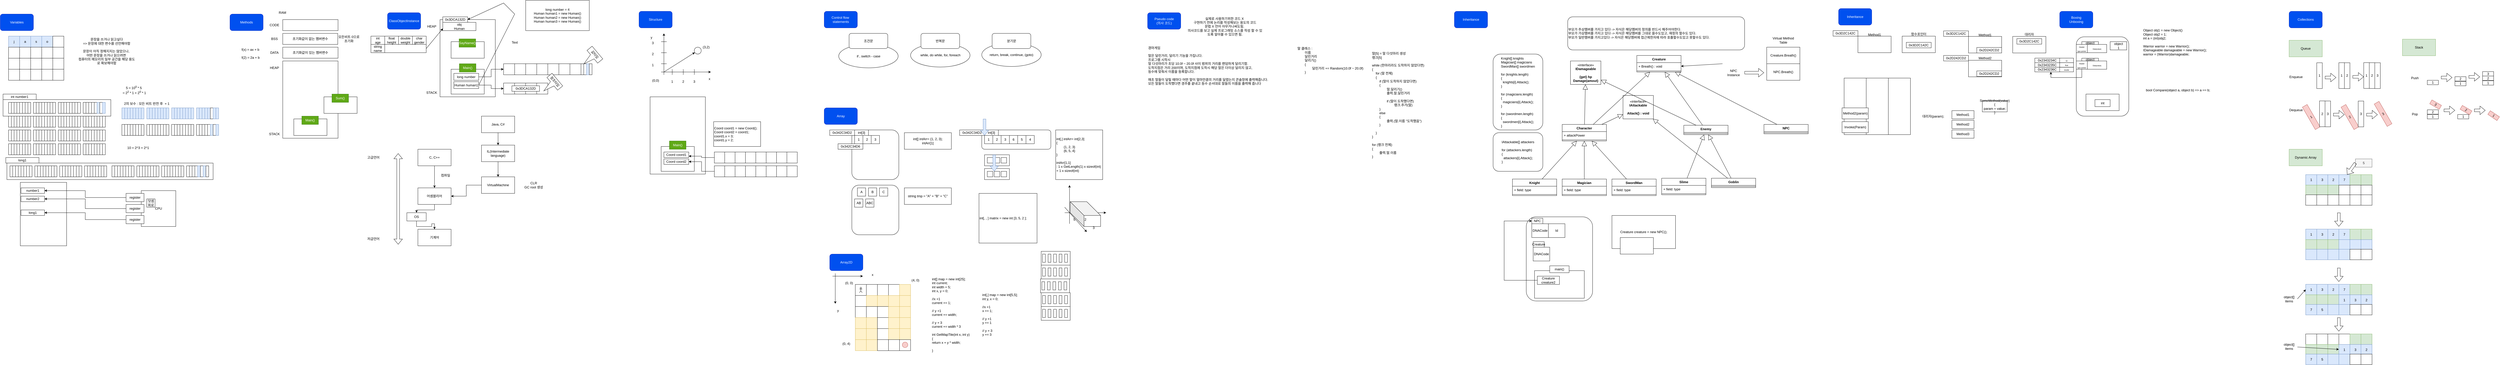 <mxfile version="21.5.2" type="device">
  <diagram name="페이지-1" id="X873KRTPx-yp5Rnwmtki">
    <mxGraphModel dx="913" dy="1646" grid="1" gridSize="10" guides="1" tooltips="1" connect="1" arrows="1" fold="1" page="1" pageScale="1" pageWidth="827" pageHeight="1169" math="0" shadow="0">
      <root>
        <mxCell id="0" />
        <mxCell id="1" parent="0" />
        <mxCell id="l8qEv5eL8wyH4BsVnPvC-8" value="return, break, continue, (goto)" style="ellipse;whiteSpace=wrap;html=1;" parent="1" vertex="1">
          <mxGeometry x="3570" y="125" width="215" height="85" as="geometry" />
        </mxCell>
        <mxCell id="l8qEv5eL8wyH4BsVnPvC-7" value="while, do while, for, foreach" style="ellipse;whiteSpace=wrap;html=1;" parent="1" vertex="1">
          <mxGeometry x="3312.5" y="126.97" width="215" height="85" as="geometry" />
        </mxCell>
        <mxCell id="l8qEv5eL8wyH4BsVnPvC-5" value="if , switch - case" style="ellipse;whiteSpace=wrap;html=1;" parent="1" vertex="1">
          <mxGeometry x="3052.5" y="130" width="215" height="85" as="geometry" />
        </mxCell>
        <mxCell id="PyDRByAI_ssvU1MrfMtV-372" value="" style="rounded=0;whiteSpace=wrap;html=1;" parent="1" vertex="1">
          <mxGeometry x="43" y="560" width="746" height="60" as="geometry" />
        </mxCell>
        <mxCell id="PyDRByAI_ssvU1MrfMtV-162" value="" style="rounded=0;whiteSpace=wrap;html=1;" parent="1" vertex="1">
          <mxGeometry x="29" y="330" width="390" height="60" as="geometry" />
        </mxCell>
        <mxCell id="PyDRByAI_ssvU1MrfMtV-2" value="j" style="rounded=0;whiteSpace=wrap;html=1;fillColor=#dae8fc;strokeColor=#6c8ebf;" parent="1" vertex="1">
          <mxGeometry x="49" y="100" width="40" height="40" as="geometry" />
        </mxCell>
        <mxCell id="PyDRByAI_ssvU1MrfMtV-3" value="a" style="rounded=0;whiteSpace=wrap;html=1;fillColor=#dae8fc;strokeColor=#6c8ebf;" parent="1" vertex="1">
          <mxGeometry x="89" y="100" width="40" height="40" as="geometry" />
        </mxCell>
        <mxCell id="PyDRByAI_ssvU1MrfMtV-4" value="s" style="rounded=0;whiteSpace=wrap;html=1;fillColor=#dae8fc;strokeColor=#6c8ebf;" parent="1" vertex="1">
          <mxGeometry x="129" y="100" width="40" height="40" as="geometry" />
        </mxCell>
        <mxCell id="PyDRByAI_ssvU1MrfMtV-6" value="o" style="rounded=0;whiteSpace=wrap;html=1;fillColor=#dae8fc;strokeColor=#6c8ebf;" parent="1" vertex="1">
          <mxGeometry x="169" y="100" width="40" height="40" as="geometry" />
        </mxCell>
        <mxCell id="PyDRByAI_ssvU1MrfMtV-7" value="" style="rounded=0;whiteSpace=wrap;html=1;" parent="1" vertex="1">
          <mxGeometry x="209" y="100" width="40" height="40" as="geometry" />
        </mxCell>
        <mxCell id="PyDRByAI_ssvU1MrfMtV-8" value="" style="rounded=0;whiteSpace=wrap;html=1;" parent="1" vertex="1">
          <mxGeometry x="49" y="140" width="40" height="40" as="geometry" />
        </mxCell>
        <mxCell id="PyDRByAI_ssvU1MrfMtV-9" value="" style="rounded=0;whiteSpace=wrap;html=1;" parent="1" vertex="1">
          <mxGeometry x="89" y="140" width="40" height="40" as="geometry" />
        </mxCell>
        <mxCell id="PyDRByAI_ssvU1MrfMtV-10" value="" style="rounded=0;whiteSpace=wrap;html=1;" parent="1" vertex="1">
          <mxGeometry x="129" y="140" width="40" height="40" as="geometry" />
        </mxCell>
        <mxCell id="PyDRByAI_ssvU1MrfMtV-11" value="" style="rounded=0;whiteSpace=wrap;html=1;" parent="1" vertex="1">
          <mxGeometry x="169" y="140" width="40" height="40" as="geometry" />
        </mxCell>
        <mxCell id="PyDRByAI_ssvU1MrfMtV-12" value="" style="rounded=0;whiteSpace=wrap;html=1;" parent="1" vertex="1">
          <mxGeometry x="209" y="140" width="40" height="40" as="geometry" />
        </mxCell>
        <mxCell id="PyDRByAI_ssvU1MrfMtV-13" value="" style="rounded=0;whiteSpace=wrap;html=1;" parent="1" vertex="1">
          <mxGeometry x="49" y="180" width="40" height="40" as="geometry" />
        </mxCell>
        <mxCell id="PyDRByAI_ssvU1MrfMtV-14" value="" style="rounded=0;whiteSpace=wrap;html=1;" parent="1" vertex="1">
          <mxGeometry x="89" y="180" width="40" height="40" as="geometry" />
        </mxCell>
        <mxCell id="PyDRByAI_ssvU1MrfMtV-15" value="" style="rounded=0;whiteSpace=wrap;html=1;" parent="1" vertex="1">
          <mxGeometry x="129" y="180" width="40" height="40" as="geometry" />
        </mxCell>
        <mxCell id="PyDRByAI_ssvU1MrfMtV-16" value="" style="rounded=0;whiteSpace=wrap;html=1;" parent="1" vertex="1">
          <mxGeometry x="169" y="180" width="40" height="40" as="geometry" />
        </mxCell>
        <mxCell id="PyDRByAI_ssvU1MrfMtV-17" value="" style="rounded=0;whiteSpace=wrap;html=1;" parent="1" vertex="1">
          <mxGeometry x="209" y="180" width="40" height="40" as="geometry" />
        </mxCell>
        <mxCell id="PyDRByAI_ssvU1MrfMtV-18" value="" style="rounded=0;whiteSpace=wrap;html=1;" parent="1" vertex="1">
          <mxGeometry x="49" y="220" width="40" height="40" as="geometry" />
        </mxCell>
        <mxCell id="PyDRByAI_ssvU1MrfMtV-19" value="" style="rounded=0;whiteSpace=wrap;html=1;" parent="1" vertex="1">
          <mxGeometry x="89" y="220" width="40" height="40" as="geometry" />
        </mxCell>
        <mxCell id="PyDRByAI_ssvU1MrfMtV-20" value="" style="rounded=0;whiteSpace=wrap;html=1;" parent="1" vertex="1">
          <mxGeometry x="129" y="220" width="40" height="40" as="geometry" />
        </mxCell>
        <mxCell id="PyDRByAI_ssvU1MrfMtV-21" value="" style="rounded=0;whiteSpace=wrap;html=1;" parent="1" vertex="1">
          <mxGeometry x="169" y="220" width="40" height="40" as="geometry" />
        </mxCell>
        <mxCell id="PyDRByAI_ssvU1MrfMtV-22" value="" style="rounded=0;whiteSpace=wrap;html=1;" parent="1" vertex="1">
          <mxGeometry x="209" y="220" width="40" height="40" as="geometry" />
        </mxCell>
        <mxCell id="PyDRByAI_ssvU1MrfMtV-23" value="문장을 쓰거나 읽고싶다&lt;br&gt;=&amp;gt; 문장에 대한 변수를 선언해야함&lt;br&gt;&lt;br&gt;문장이 아직 정해지지는 않았으나,&amp;nbsp;&lt;br&gt;어떤 문장을 쓰거나 읽으려면&amp;nbsp;&lt;br&gt;컴퓨터의 메모리의 일부 공간을 해당 용도로 확보해야함" style="text;html=1;strokeColor=none;fillColor=none;align=center;verticalAlign=middle;whiteSpace=wrap;rounded=0;" parent="1" vertex="1">
          <mxGeometry x="299" y="90" width="210" height="130" as="geometry" />
        </mxCell>
        <mxCell id="PyDRByAI_ssvU1MrfMtV-25" value="" style="rounded=0;whiteSpace=wrap;html=1;" parent="1" vertex="1">
          <mxGeometry x="49" y="340" width="10" height="40" as="geometry" />
        </mxCell>
        <mxCell id="PyDRByAI_ssvU1MrfMtV-27" value="" style="rounded=0;whiteSpace=wrap;html=1;" parent="1" vertex="1">
          <mxGeometry x="59" y="340" width="10" height="40" as="geometry" />
        </mxCell>
        <mxCell id="PyDRByAI_ssvU1MrfMtV-28" value="" style="rounded=0;whiteSpace=wrap;html=1;" parent="1" vertex="1">
          <mxGeometry x="69" y="340" width="10" height="40" as="geometry" />
        </mxCell>
        <mxCell id="PyDRByAI_ssvU1MrfMtV-29" value="" style="rounded=0;whiteSpace=wrap;html=1;" parent="1" vertex="1">
          <mxGeometry x="79" y="340" width="10" height="40" as="geometry" />
        </mxCell>
        <mxCell id="PyDRByAI_ssvU1MrfMtV-30" value="" style="rounded=0;whiteSpace=wrap;html=1;" parent="1" vertex="1">
          <mxGeometry x="89" y="340" width="10" height="40" as="geometry" />
        </mxCell>
        <mxCell id="PyDRByAI_ssvU1MrfMtV-31" value="" style="rounded=0;whiteSpace=wrap;html=1;" parent="1" vertex="1">
          <mxGeometry x="99" y="340" width="10" height="40" as="geometry" />
        </mxCell>
        <mxCell id="PyDRByAI_ssvU1MrfMtV-32" value="" style="rounded=0;whiteSpace=wrap;html=1;" parent="1" vertex="1">
          <mxGeometry x="109" y="340" width="10" height="40" as="geometry" />
        </mxCell>
        <mxCell id="PyDRByAI_ssvU1MrfMtV-33" value="" style="rounded=0;whiteSpace=wrap;html=1;" parent="1" vertex="1">
          <mxGeometry x="119" y="340" width="10" height="40" as="geometry" />
        </mxCell>
        <mxCell id="PyDRByAI_ssvU1MrfMtV-34" value="" style="rounded=0;whiteSpace=wrap;html=1;" parent="1" vertex="1">
          <mxGeometry x="139" y="340" width="10" height="40" as="geometry" />
        </mxCell>
        <mxCell id="PyDRByAI_ssvU1MrfMtV-35" value="" style="rounded=0;whiteSpace=wrap;html=1;" parent="1" vertex="1">
          <mxGeometry x="149" y="340" width="10" height="40" as="geometry" />
        </mxCell>
        <mxCell id="PyDRByAI_ssvU1MrfMtV-36" value="" style="rounded=0;whiteSpace=wrap;html=1;" parent="1" vertex="1">
          <mxGeometry x="159" y="340" width="10" height="40" as="geometry" />
        </mxCell>
        <mxCell id="PyDRByAI_ssvU1MrfMtV-37" value="" style="rounded=0;whiteSpace=wrap;html=1;" parent="1" vertex="1">
          <mxGeometry x="169" y="340" width="10" height="40" as="geometry" />
        </mxCell>
        <mxCell id="PyDRByAI_ssvU1MrfMtV-38" value="" style="rounded=0;whiteSpace=wrap;html=1;" parent="1" vertex="1">
          <mxGeometry x="179" y="340" width="10" height="40" as="geometry" />
        </mxCell>
        <mxCell id="PyDRByAI_ssvU1MrfMtV-39" value="" style="rounded=0;whiteSpace=wrap;html=1;" parent="1" vertex="1">
          <mxGeometry x="189" y="340" width="10" height="40" as="geometry" />
        </mxCell>
        <mxCell id="PyDRByAI_ssvU1MrfMtV-40" value="" style="rounded=0;whiteSpace=wrap;html=1;" parent="1" vertex="1">
          <mxGeometry x="199" y="340" width="10" height="40" as="geometry" />
        </mxCell>
        <mxCell id="PyDRByAI_ssvU1MrfMtV-41" value="" style="rounded=0;whiteSpace=wrap;html=1;" parent="1" vertex="1">
          <mxGeometry x="209" y="340" width="10" height="40" as="geometry" />
        </mxCell>
        <mxCell id="PyDRByAI_ssvU1MrfMtV-50" value="" style="rounded=0;whiteSpace=wrap;html=1;" parent="1" vertex="1">
          <mxGeometry x="229" y="340" width="10" height="40" as="geometry" />
        </mxCell>
        <mxCell id="PyDRByAI_ssvU1MrfMtV-51" value="" style="rounded=0;whiteSpace=wrap;html=1;" parent="1" vertex="1">
          <mxGeometry x="239" y="340" width="10" height="40" as="geometry" />
        </mxCell>
        <mxCell id="PyDRByAI_ssvU1MrfMtV-52" value="" style="rounded=0;whiteSpace=wrap;html=1;" parent="1" vertex="1">
          <mxGeometry x="249" y="340" width="10" height="40" as="geometry" />
        </mxCell>
        <mxCell id="PyDRByAI_ssvU1MrfMtV-53" value="" style="rounded=0;whiteSpace=wrap;html=1;" parent="1" vertex="1">
          <mxGeometry x="259" y="340" width="10" height="40" as="geometry" />
        </mxCell>
        <mxCell id="PyDRByAI_ssvU1MrfMtV-54" value="" style="rounded=0;whiteSpace=wrap;html=1;" parent="1" vertex="1">
          <mxGeometry x="269" y="340" width="10" height="40" as="geometry" />
        </mxCell>
        <mxCell id="PyDRByAI_ssvU1MrfMtV-55" value="" style="rounded=0;whiteSpace=wrap;html=1;" parent="1" vertex="1">
          <mxGeometry x="279" y="340" width="10" height="40" as="geometry" />
        </mxCell>
        <mxCell id="PyDRByAI_ssvU1MrfMtV-56" value="" style="rounded=0;whiteSpace=wrap;html=1;" parent="1" vertex="1">
          <mxGeometry x="289" y="340" width="10" height="40" as="geometry" />
        </mxCell>
        <mxCell id="PyDRByAI_ssvU1MrfMtV-57" value="" style="rounded=0;whiteSpace=wrap;html=1;" parent="1" vertex="1">
          <mxGeometry x="299" y="340" width="10" height="40" as="geometry" />
        </mxCell>
        <mxCell id="PyDRByAI_ssvU1MrfMtV-58" value="" style="rounded=0;whiteSpace=wrap;html=1;" parent="1" vertex="1">
          <mxGeometry x="319" y="340" width="10" height="40" as="geometry" />
        </mxCell>
        <mxCell id="PyDRByAI_ssvU1MrfMtV-59" value="" style="rounded=0;whiteSpace=wrap;html=1;" parent="1" vertex="1">
          <mxGeometry x="329" y="340" width="10" height="40" as="geometry" />
        </mxCell>
        <mxCell id="PyDRByAI_ssvU1MrfMtV-60" value="" style="rounded=0;whiteSpace=wrap;html=1;" parent="1" vertex="1">
          <mxGeometry x="339" y="340" width="10" height="40" as="geometry" />
        </mxCell>
        <mxCell id="PyDRByAI_ssvU1MrfMtV-61" value="" style="rounded=0;whiteSpace=wrap;html=1;" parent="1" vertex="1">
          <mxGeometry x="349" y="340" width="10" height="40" as="geometry" />
        </mxCell>
        <mxCell id="PyDRByAI_ssvU1MrfMtV-62" value="" style="rounded=0;whiteSpace=wrap;html=1;" parent="1" vertex="1">
          <mxGeometry x="359" y="340" width="10" height="40" as="geometry" />
        </mxCell>
        <mxCell id="PyDRByAI_ssvU1MrfMtV-63" value="" style="rounded=0;whiteSpace=wrap;html=1;fillColor=#dae8fc;strokeColor=#6c8ebf;" parent="1" vertex="1">
          <mxGeometry x="369" y="340" width="10" height="40" as="geometry" />
        </mxCell>
        <mxCell id="PyDRByAI_ssvU1MrfMtV-64" value="" style="rounded=0;whiteSpace=wrap;html=1;" parent="1" vertex="1">
          <mxGeometry x="379" y="340" width="10" height="40" as="geometry" />
        </mxCell>
        <mxCell id="PyDRByAI_ssvU1MrfMtV-65" value="" style="rounded=0;whiteSpace=wrap;html=1;fillColor=#dae8fc;strokeColor=#6c8ebf;" parent="1" vertex="1">
          <mxGeometry x="389" y="340" width="10" height="40" as="geometry" />
        </mxCell>
        <mxCell id="PyDRByAI_ssvU1MrfMtV-66" value="" style="rounded=0;whiteSpace=wrap;html=1;" parent="1" vertex="1">
          <mxGeometry x="49" y="390" width="10" height="40" as="geometry" />
        </mxCell>
        <mxCell id="PyDRByAI_ssvU1MrfMtV-67" value="" style="rounded=0;whiteSpace=wrap;html=1;" parent="1" vertex="1">
          <mxGeometry x="59" y="390" width="10" height="40" as="geometry" />
        </mxCell>
        <mxCell id="PyDRByAI_ssvU1MrfMtV-68" value="" style="rounded=0;whiteSpace=wrap;html=1;" parent="1" vertex="1">
          <mxGeometry x="69" y="390" width="10" height="40" as="geometry" />
        </mxCell>
        <mxCell id="PyDRByAI_ssvU1MrfMtV-69" value="" style="rounded=0;whiteSpace=wrap;html=1;" parent="1" vertex="1">
          <mxGeometry x="79" y="390" width="10" height="40" as="geometry" />
        </mxCell>
        <mxCell id="PyDRByAI_ssvU1MrfMtV-70" value="" style="rounded=0;whiteSpace=wrap;html=1;" parent="1" vertex="1">
          <mxGeometry x="89" y="390" width="10" height="40" as="geometry" />
        </mxCell>
        <mxCell id="PyDRByAI_ssvU1MrfMtV-71" value="" style="rounded=0;whiteSpace=wrap;html=1;" parent="1" vertex="1">
          <mxGeometry x="99" y="390" width="10" height="40" as="geometry" />
        </mxCell>
        <mxCell id="PyDRByAI_ssvU1MrfMtV-72" value="" style="rounded=0;whiteSpace=wrap;html=1;" parent="1" vertex="1">
          <mxGeometry x="109" y="390" width="10" height="40" as="geometry" />
        </mxCell>
        <mxCell id="PyDRByAI_ssvU1MrfMtV-73" value="" style="rounded=0;whiteSpace=wrap;html=1;" parent="1" vertex="1">
          <mxGeometry x="119" y="390" width="10" height="40" as="geometry" />
        </mxCell>
        <mxCell id="PyDRByAI_ssvU1MrfMtV-74" value="" style="rounded=0;whiteSpace=wrap;html=1;" parent="1" vertex="1">
          <mxGeometry x="139" y="390" width="10" height="40" as="geometry" />
        </mxCell>
        <mxCell id="PyDRByAI_ssvU1MrfMtV-75" value="" style="rounded=0;whiteSpace=wrap;html=1;" parent="1" vertex="1">
          <mxGeometry x="149" y="390" width="10" height="40" as="geometry" />
        </mxCell>
        <mxCell id="PyDRByAI_ssvU1MrfMtV-76" value="" style="rounded=0;whiteSpace=wrap;html=1;" parent="1" vertex="1">
          <mxGeometry x="159" y="390" width="10" height="40" as="geometry" />
        </mxCell>
        <mxCell id="PyDRByAI_ssvU1MrfMtV-77" value="" style="rounded=0;whiteSpace=wrap;html=1;" parent="1" vertex="1">
          <mxGeometry x="169" y="390" width="10" height="40" as="geometry" />
        </mxCell>
        <mxCell id="PyDRByAI_ssvU1MrfMtV-78" value="" style="rounded=0;whiteSpace=wrap;html=1;" parent="1" vertex="1">
          <mxGeometry x="179" y="390" width="10" height="40" as="geometry" />
        </mxCell>
        <mxCell id="PyDRByAI_ssvU1MrfMtV-79" value="" style="rounded=0;whiteSpace=wrap;html=1;" parent="1" vertex="1">
          <mxGeometry x="189" y="390" width="10" height="40" as="geometry" />
        </mxCell>
        <mxCell id="PyDRByAI_ssvU1MrfMtV-80" value="" style="rounded=0;whiteSpace=wrap;html=1;" parent="1" vertex="1">
          <mxGeometry x="199" y="390" width="10" height="40" as="geometry" />
        </mxCell>
        <mxCell id="PyDRByAI_ssvU1MrfMtV-81" value="" style="rounded=0;whiteSpace=wrap;html=1;" parent="1" vertex="1">
          <mxGeometry x="209" y="390" width="10" height="40" as="geometry" />
        </mxCell>
        <mxCell id="PyDRByAI_ssvU1MrfMtV-82" value="" style="rounded=0;whiteSpace=wrap;html=1;" parent="1" vertex="1">
          <mxGeometry x="229" y="390" width="10" height="40" as="geometry" />
        </mxCell>
        <mxCell id="PyDRByAI_ssvU1MrfMtV-83" value="" style="rounded=0;whiteSpace=wrap;html=1;" parent="1" vertex="1">
          <mxGeometry x="239" y="390" width="10" height="40" as="geometry" />
        </mxCell>
        <mxCell id="PyDRByAI_ssvU1MrfMtV-84" value="" style="rounded=0;whiteSpace=wrap;html=1;" parent="1" vertex="1">
          <mxGeometry x="249" y="390" width="10" height="40" as="geometry" />
        </mxCell>
        <mxCell id="PyDRByAI_ssvU1MrfMtV-85" value="" style="rounded=0;whiteSpace=wrap;html=1;" parent="1" vertex="1">
          <mxGeometry x="259" y="390" width="10" height="40" as="geometry" />
        </mxCell>
        <mxCell id="PyDRByAI_ssvU1MrfMtV-86" value="" style="rounded=0;whiteSpace=wrap;html=1;" parent="1" vertex="1">
          <mxGeometry x="269" y="390" width="10" height="40" as="geometry" />
        </mxCell>
        <mxCell id="PyDRByAI_ssvU1MrfMtV-87" value="" style="rounded=0;whiteSpace=wrap;html=1;" parent="1" vertex="1">
          <mxGeometry x="279" y="390" width="10" height="40" as="geometry" />
        </mxCell>
        <mxCell id="PyDRByAI_ssvU1MrfMtV-88" value="" style="rounded=0;whiteSpace=wrap;html=1;" parent="1" vertex="1">
          <mxGeometry x="289" y="390" width="10" height="40" as="geometry" />
        </mxCell>
        <mxCell id="PyDRByAI_ssvU1MrfMtV-89" value="" style="rounded=0;whiteSpace=wrap;html=1;" parent="1" vertex="1">
          <mxGeometry x="299" y="390" width="10" height="40" as="geometry" />
        </mxCell>
        <mxCell id="PyDRByAI_ssvU1MrfMtV-90" value="" style="rounded=0;whiteSpace=wrap;html=1;" parent="1" vertex="1">
          <mxGeometry x="319" y="390" width="10" height="40" as="geometry" />
        </mxCell>
        <mxCell id="PyDRByAI_ssvU1MrfMtV-91" value="" style="rounded=0;whiteSpace=wrap;html=1;" parent="1" vertex="1">
          <mxGeometry x="329" y="390" width="10" height="40" as="geometry" />
        </mxCell>
        <mxCell id="PyDRByAI_ssvU1MrfMtV-92" value="" style="rounded=0;whiteSpace=wrap;html=1;" parent="1" vertex="1">
          <mxGeometry x="339" y="390" width="10" height="40" as="geometry" />
        </mxCell>
        <mxCell id="PyDRByAI_ssvU1MrfMtV-93" value="" style="rounded=0;whiteSpace=wrap;html=1;" parent="1" vertex="1">
          <mxGeometry x="349" y="390" width="10" height="40" as="geometry" />
        </mxCell>
        <mxCell id="PyDRByAI_ssvU1MrfMtV-94" value="" style="rounded=0;whiteSpace=wrap;html=1;" parent="1" vertex="1">
          <mxGeometry x="359" y="390" width="10" height="40" as="geometry" />
        </mxCell>
        <mxCell id="PyDRByAI_ssvU1MrfMtV-95" value="" style="rounded=0;whiteSpace=wrap;html=1;" parent="1" vertex="1">
          <mxGeometry x="369" y="390" width="10" height="40" as="geometry" />
        </mxCell>
        <mxCell id="PyDRByAI_ssvU1MrfMtV-96" value="" style="rounded=0;whiteSpace=wrap;html=1;" parent="1" vertex="1">
          <mxGeometry x="379" y="390" width="10" height="40" as="geometry" />
        </mxCell>
        <mxCell id="PyDRByAI_ssvU1MrfMtV-97" value="" style="rounded=0;whiteSpace=wrap;html=1;" parent="1" vertex="1">
          <mxGeometry x="389" y="390" width="10" height="40" as="geometry" />
        </mxCell>
        <mxCell id="PyDRByAI_ssvU1MrfMtV-98" value="" style="rounded=0;whiteSpace=wrap;html=1;" parent="1" vertex="1">
          <mxGeometry x="49" y="440" width="10" height="40" as="geometry" />
        </mxCell>
        <mxCell id="PyDRByAI_ssvU1MrfMtV-99" value="" style="rounded=0;whiteSpace=wrap;html=1;" parent="1" vertex="1">
          <mxGeometry x="59" y="440" width="10" height="40" as="geometry" />
        </mxCell>
        <mxCell id="PyDRByAI_ssvU1MrfMtV-100" value="" style="rounded=0;whiteSpace=wrap;html=1;" parent="1" vertex="1">
          <mxGeometry x="69" y="440" width="10" height="40" as="geometry" />
        </mxCell>
        <mxCell id="PyDRByAI_ssvU1MrfMtV-101" value="" style="rounded=0;whiteSpace=wrap;html=1;" parent="1" vertex="1">
          <mxGeometry x="79" y="440" width="10" height="40" as="geometry" />
        </mxCell>
        <mxCell id="PyDRByAI_ssvU1MrfMtV-102" value="" style="rounded=0;whiteSpace=wrap;html=1;" parent="1" vertex="1">
          <mxGeometry x="89" y="440" width="10" height="40" as="geometry" />
        </mxCell>
        <mxCell id="PyDRByAI_ssvU1MrfMtV-103" value="" style="rounded=0;whiteSpace=wrap;html=1;" parent="1" vertex="1">
          <mxGeometry x="99" y="440" width="10" height="40" as="geometry" />
        </mxCell>
        <mxCell id="PyDRByAI_ssvU1MrfMtV-104" value="" style="rounded=0;whiteSpace=wrap;html=1;" parent="1" vertex="1">
          <mxGeometry x="109" y="440" width="10" height="40" as="geometry" />
        </mxCell>
        <mxCell id="PyDRByAI_ssvU1MrfMtV-105" value="" style="rounded=0;whiteSpace=wrap;html=1;" parent="1" vertex="1">
          <mxGeometry x="119" y="440" width="10" height="40" as="geometry" />
        </mxCell>
        <mxCell id="PyDRByAI_ssvU1MrfMtV-106" value="" style="rounded=0;whiteSpace=wrap;html=1;" parent="1" vertex="1">
          <mxGeometry x="139" y="440" width="10" height="40" as="geometry" />
        </mxCell>
        <mxCell id="PyDRByAI_ssvU1MrfMtV-107" value="" style="rounded=0;whiteSpace=wrap;html=1;" parent="1" vertex="1">
          <mxGeometry x="149" y="440" width="10" height="40" as="geometry" />
        </mxCell>
        <mxCell id="PyDRByAI_ssvU1MrfMtV-108" value="" style="rounded=0;whiteSpace=wrap;html=1;" parent="1" vertex="1">
          <mxGeometry x="159" y="440" width="10" height="40" as="geometry" />
        </mxCell>
        <mxCell id="PyDRByAI_ssvU1MrfMtV-109" value="" style="rounded=0;whiteSpace=wrap;html=1;" parent="1" vertex="1">
          <mxGeometry x="169" y="440" width="10" height="40" as="geometry" />
        </mxCell>
        <mxCell id="PyDRByAI_ssvU1MrfMtV-110" value="" style="rounded=0;whiteSpace=wrap;html=1;" parent="1" vertex="1">
          <mxGeometry x="179" y="440" width="10" height="40" as="geometry" />
        </mxCell>
        <mxCell id="PyDRByAI_ssvU1MrfMtV-111" value="" style="rounded=0;whiteSpace=wrap;html=1;" parent="1" vertex="1">
          <mxGeometry x="189" y="440" width="10" height="40" as="geometry" />
        </mxCell>
        <mxCell id="PyDRByAI_ssvU1MrfMtV-112" value="" style="rounded=0;whiteSpace=wrap;html=1;" parent="1" vertex="1">
          <mxGeometry x="199" y="440" width="10" height="40" as="geometry" />
        </mxCell>
        <mxCell id="PyDRByAI_ssvU1MrfMtV-113" value="" style="rounded=0;whiteSpace=wrap;html=1;" parent="1" vertex="1">
          <mxGeometry x="209" y="440" width="10" height="40" as="geometry" />
        </mxCell>
        <mxCell id="PyDRByAI_ssvU1MrfMtV-114" value="" style="rounded=0;whiteSpace=wrap;html=1;" parent="1" vertex="1">
          <mxGeometry x="229" y="440" width="10" height="40" as="geometry" />
        </mxCell>
        <mxCell id="PyDRByAI_ssvU1MrfMtV-115" value="" style="rounded=0;whiteSpace=wrap;html=1;" parent="1" vertex="1">
          <mxGeometry x="239" y="440" width="10" height="40" as="geometry" />
        </mxCell>
        <mxCell id="PyDRByAI_ssvU1MrfMtV-116" value="" style="rounded=0;whiteSpace=wrap;html=1;" parent="1" vertex="1">
          <mxGeometry x="249" y="440" width="10" height="40" as="geometry" />
        </mxCell>
        <mxCell id="PyDRByAI_ssvU1MrfMtV-117" value="" style="rounded=0;whiteSpace=wrap;html=1;" parent="1" vertex="1">
          <mxGeometry x="259" y="440" width="10" height="40" as="geometry" />
        </mxCell>
        <mxCell id="PyDRByAI_ssvU1MrfMtV-118" value="" style="rounded=0;whiteSpace=wrap;html=1;" parent="1" vertex="1">
          <mxGeometry x="269" y="440" width="10" height="40" as="geometry" />
        </mxCell>
        <mxCell id="PyDRByAI_ssvU1MrfMtV-119" value="" style="rounded=0;whiteSpace=wrap;html=1;" parent="1" vertex="1">
          <mxGeometry x="279" y="440" width="10" height="40" as="geometry" />
        </mxCell>
        <mxCell id="PyDRByAI_ssvU1MrfMtV-120" value="" style="rounded=0;whiteSpace=wrap;html=1;" parent="1" vertex="1">
          <mxGeometry x="289" y="440" width="10" height="40" as="geometry" />
        </mxCell>
        <mxCell id="PyDRByAI_ssvU1MrfMtV-121" value="" style="rounded=0;whiteSpace=wrap;html=1;" parent="1" vertex="1">
          <mxGeometry x="299" y="440" width="10" height="40" as="geometry" />
        </mxCell>
        <mxCell id="PyDRByAI_ssvU1MrfMtV-122" value="" style="rounded=0;whiteSpace=wrap;html=1;" parent="1" vertex="1">
          <mxGeometry x="319" y="440" width="10" height="40" as="geometry" />
        </mxCell>
        <mxCell id="PyDRByAI_ssvU1MrfMtV-123" value="" style="rounded=0;whiteSpace=wrap;html=1;" parent="1" vertex="1">
          <mxGeometry x="329" y="440" width="10" height="40" as="geometry" />
        </mxCell>
        <mxCell id="PyDRByAI_ssvU1MrfMtV-124" value="" style="rounded=0;whiteSpace=wrap;html=1;" parent="1" vertex="1">
          <mxGeometry x="339" y="440" width="10" height="40" as="geometry" />
        </mxCell>
        <mxCell id="PyDRByAI_ssvU1MrfMtV-125" value="" style="rounded=0;whiteSpace=wrap;html=1;" parent="1" vertex="1">
          <mxGeometry x="349" y="440" width="10" height="40" as="geometry" />
        </mxCell>
        <mxCell id="PyDRByAI_ssvU1MrfMtV-126" value="" style="rounded=0;whiteSpace=wrap;html=1;" parent="1" vertex="1">
          <mxGeometry x="359" y="440" width="10" height="40" as="geometry" />
        </mxCell>
        <mxCell id="PyDRByAI_ssvU1MrfMtV-127" value="" style="rounded=0;whiteSpace=wrap;html=1;" parent="1" vertex="1">
          <mxGeometry x="369" y="440" width="10" height="40" as="geometry" />
        </mxCell>
        <mxCell id="PyDRByAI_ssvU1MrfMtV-128" value="" style="rounded=0;whiteSpace=wrap;html=1;" parent="1" vertex="1">
          <mxGeometry x="379" y="440" width="10" height="40" as="geometry" />
        </mxCell>
        <mxCell id="PyDRByAI_ssvU1MrfMtV-129" value="" style="rounded=0;whiteSpace=wrap;html=1;" parent="1" vertex="1">
          <mxGeometry x="389" y="440" width="10" height="40" as="geometry" />
        </mxCell>
        <mxCell id="PyDRByAI_ssvU1MrfMtV-130" value="" style="rounded=0;whiteSpace=wrap;html=1;" parent="1" vertex="1">
          <mxGeometry x="49" y="490" width="10" height="40" as="geometry" />
        </mxCell>
        <mxCell id="PyDRByAI_ssvU1MrfMtV-131" value="" style="rounded=0;whiteSpace=wrap;html=1;" parent="1" vertex="1">
          <mxGeometry x="59" y="490" width="10" height="40" as="geometry" />
        </mxCell>
        <mxCell id="PyDRByAI_ssvU1MrfMtV-132" value="" style="rounded=0;whiteSpace=wrap;html=1;" parent="1" vertex="1">
          <mxGeometry x="69" y="490" width="10" height="40" as="geometry" />
        </mxCell>
        <mxCell id="PyDRByAI_ssvU1MrfMtV-133" value="" style="rounded=0;whiteSpace=wrap;html=1;" parent="1" vertex="1">
          <mxGeometry x="79" y="490" width="10" height="40" as="geometry" />
        </mxCell>
        <mxCell id="PyDRByAI_ssvU1MrfMtV-134" value="" style="rounded=0;whiteSpace=wrap;html=1;" parent="1" vertex="1">
          <mxGeometry x="89" y="490" width="10" height="40" as="geometry" />
        </mxCell>
        <mxCell id="PyDRByAI_ssvU1MrfMtV-135" value="" style="rounded=0;whiteSpace=wrap;html=1;" parent="1" vertex="1">
          <mxGeometry x="99" y="490" width="10" height="40" as="geometry" />
        </mxCell>
        <mxCell id="PyDRByAI_ssvU1MrfMtV-136" value="" style="rounded=0;whiteSpace=wrap;html=1;" parent="1" vertex="1">
          <mxGeometry x="109" y="490" width="10" height="40" as="geometry" />
        </mxCell>
        <mxCell id="PyDRByAI_ssvU1MrfMtV-137" value="" style="rounded=0;whiteSpace=wrap;html=1;" parent="1" vertex="1">
          <mxGeometry x="119" y="490" width="10" height="40" as="geometry" />
        </mxCell>
        <mxCell id="PyDRByAI_ssvU1MrfMtV-138" value="" style="rounded=0;whiteSpace=wrap;html=1;" parent="1" vertex="1">
          <mxGeometry x="139" y="490" width="10" height="40" as="geometry" />
        </mxCell>
        <mxCell id="PyDRByAI_ssvU1MrfMtV-139" value="" style="rounded=0;whiteSpace=wrap;html=1;" parent="1" vertex="1">
          <mxGeometry x="149" y="490" width="10" height="40" as="geometry" />
        </mxCell>
        <mxCell id="PyDRByAI_ssvU1MrfMtV-140" value="" style="rounded=0;whiteSpace=wrap;html=1;" parent="1" vertex="1">
          <mxGeometry x="159" y="490" width="10" height="40" as="geometry" />
        </mxCell>
        <mxCell id="PyDRByAI_ssvU1MrfMtV-141" value="" style="rounded=0;whiteSpace=wrap;html=1;" parent="1" vertex="1">
          <mxGeometry x="169" y="490" width="10" height="40" as="geometry" />
        </mxCell>
        <mxCell id="PyDRByAI_ssvU1MrfMtV-142" value="" style="rounded=0;whiteSpace=wrap;html=1;" parent="1" vertex="1">
          <mxGeometry x="179" y="490" width="10" height="40" as="geometry" />
        </mxCell>
        <mxCell id="PyDRByAI_ssvU1MrfMtV-143" value="" style="rounded=0;whiteSpace=wrap;html=1;" parent="1" vertex="1">
          <mxGeometry x="189" y="490" width="10" height="40" as="geometry" />
        </mxCell>
        <mxCell id="PyDRByAI_ssvU1MrfMtV-144" value="" style="rounded=0;whiteSpace=wrap;html=1;" parent="1" vertex="1">
          <mxGeometry x="199" y="490" width="10" height="40" as="geometry" />
        </mxCell>
        <mxCell id="PyDRByAI_ssvU1MrfMtV-145" value="" style="rounded=0;whiteSpace=wrap;html=1;" parent="1" vertex="1">
          <mxGeometry x="209" y="490" width="10" height="40" as="geometry" />
        </mxCell>
        <mxCell id="PyDRByAI_ssvU1MrfMtV-146" value="" style="rounded=0;whiteSpace=wrap;html=1;" parent="1" vertex="1">
          <mxGeometry x="229" y="490" width="10" height="40" as="geometry" />
        </mxCell>
        <mxCell id="PyDRByAI_ssvU1MrfMtV-147" value="" style="rounded=0;whiteSpace=wrap;html=1;" parent="1" vertex="1">
          <mxGeometry x="239" y="490" width="10" height="40" as="geometry" />
        </mxCell>
        <mxCell id="PyDRByAI_ssvU1MrfMtV-148" value="" style="rounded=0;whiteSpace=wrap;html=1;" parent="1" vertex="1">
          <mxGeometry x="249" y="490" width="10" height="40" as="geometry" />
        </mxCell>
        <mxCell id="PyDRByAI_ssvU1MrfMtV-149" value="" style="rounded=0;whiteSpace=wrap;html=1;" parent="1" vertex="1">
          <mxGeometry x="259" y="490" width="10" height="40" as="geometry" />
        </mxCell>
        <mxCell id="PyDRByAI_ssvU1MrfMtV-150" value="" style="rounded=0;whiteSpace=wrap;html=1;" parent="1" vertex="1">
          <mxGeometry x="269" y="490" width="10" height="40" as="geometry" />
        </mxCell>
        <mxCell id="PyDRByAI_ssvU1MrfMtV-151" value="" style="rounded=0;whiteSpace=wrap;html=1;" parent="1" vertex="1">
          <mxGeometry x="279" y="490" width="10" height="40" as="geometry" />
        </mxCell>
        <mxCell id="PyDRByAI_ssvU1MrfMtV-152" value="" style="rounded=0;whiteSpace=wrap;html=1;" parent="1" vertex="1">
          <mxGeometry x="289" y="490" width="10" height="40" as="geometry" />
        </mxCell>
        <mxCell id="PyDRByAI_ssvU1MrfMtV-153" value="" style="rounded=0;whiteSpace=wrap;html=1;" parent="1" vertex="1">
          <mxGeometry x="299" y="490" width="10" height="40" as="geometry" />
        </mxCell>
        <mxCell id="PyDRByAI_ssvU1MrfMtV-154" value="" style="rounded=0;whiteSpace=wrap;html=1;" parent="1" vertex="1">
          <mxGeometry x="319" y="490" width="10" height="40" as="geometry" />
        </mxCell>
        <mxCell id="PyDRByAI_ssvU1MrfMtV-155" value="" style="rounded=0;whiteSpace=wrap;html=1;" parent="1" vertex="1">
          <mxGeometry x="329" y="490" width="10" height="40" as="geometry" />
        </mxCell>
        <mxCell id="PyDRByAI_ssvU1MrfMtV-156" value="" style="rounded=0;whiteSpace=wrap;html=1;" parent="1" vertex="1">
          <mxGeometry x="339" y="490" width="10" height="40" as="geometry" />
        </mxCell>
        <mxCell id="PyDRByAI_ssvU1MrfMtV-157" value="" style="rounded=0;whiteSpace=wrap;html=1;" parent="1" vertex="1">
          <mxGeometry x="349" y="490" width="10" height="40" as="geometry" />
        </mxCell>
        <mxCell id="PyDRByAI_ssvU1MrfMtV-158" value="" style="rounded=0;whiteSpace=wrap;html=1;" parent="1" vertex="1">
          <mxGeometry x="359" y="490" width="10" height="40" as="geometry" />
        </mxCell>
        <mxCell id="PyDRByAI_ssvU1MrfMtV-159" value="" style="rounded=0;whiteSpace=wrap;html=1;" parent="1" vertex="1">
          <mxGeometry x="369" y="490" width="10" height="40" as="geometry" />
        </mxCell>
        <mxCell id="PyDRByAI_ssvU1MrfMtV-160" value="" style="rounded=0;whiteSpace=wrap;html=1;" parent="1" vertex="1">
          <mxGeometry x="379" y="490" width="10" height="40" as="geometry" />
        </mxCell>
        <mxCell id="PyDRByAI_ssvU1MrfMtV-161" value="" style="rounded=0;whiteSpace=wrap;html=1;" parent="1" vertex="1">
          <mxGeometry x="389" y="490" width="10" height="40" as="geometry" />
        </mxCell>
        <mxCell id="PyDRByAI_ssvU1MrfMtV-163" value="int number1" style="rounded=0;whiteSpace=wrap;html=1;" parent="1" vertex="1">
          <mxGeometry x="29" y="310" width="120" height="20" as="geometry" />
        </mxCell>
        <mxCell id="PyDRByAI_ssvU1MrfMtV-164" value="5 = 10&lt;sup&gt;0&lt;/sup&gt; * 5&amp;nbsp;&lt;br&gt;= 2&lt;sup&gt;2&lt;/sup&gt; * 1 + 2&lt;sup&gt;0&lt;/sup&gt; * 1" style="text;html=1;strokeColor=none;fillColor=none;align=center;verticalAlign=middle;whiteSpace=wrap;rounded=0;" parent="1" vertex="1">
          <mxGeometry x="439" y="280" width="130" height="30" as="geometry" />
        </mxCell>
        <mxCell id="PyDRByAI_ssvU1MrfMtV-166" value="2의 보수 : 모든 비트 반전 후&amp;nbsp; + 1" style="text;html=1;strokeColor=none;fillColor=none;align=center;verticalAlign=middle;whiteSpace=wrap;rounded=0;" parent="1" vertex="1">
          <mxGeometry x="439" y="330" width="220" height="30" as="geometry" />
        </mxCell>
        <mxCell id="PyDRByAI_ssvU1MrfMtV-199" value="" style="rounded=0;whiteSpace=wrap;html=1;fillColor=#dae8fc;strokeColor=#6c8ebf;" parent="1" vertex="1">
          <mxGeometry x="459" y="360" width="10" height="40" as="geometry" />
        </mxCell>
        <mxCell id="PyDRByAI_ssvU1MrfMtV-200" value="" style="rounded=0;whiteSpace=wrap;html=1;fillColor=#dae8fc;strokeColor=#6c8ebf;" parent="1" vertex="1">
          <mxGeometry x="469" y="360" width="10" height="40" as="geometry" />
        </mxCell>
        <mxCell id="PyDRByAI_ssvU1MrfMtV-201" value="" style="rounded=0;whiteSpace=wrap;html=1;fillColor=#dae8fc;strokeColor=#6c8ebf;" parent="1" vertex="1">
          <mxGeometry x="479" y="360" width="10" height="40" as="geometry" />
        </mxCell>
        <mxCell id="PyDRByAI_ssvU1MrfMtV-202" value="" style="rounded=0;whiteSpace=wrap;html=1;fillColor=#dae8fc;strokeColor=#6c8ebf;" parent="1" vertex="1">
          <mxGeometry x="489" y="360" width="10" height="40" as="geometry" />
        </mxCell>
        <mxCell id="PyDRByAI_ssvU1MrfMtV-203" value="" style="rounded=0;whiteSpace=wrap;html=1;fillColor=#dae8fc;strokeColor=#6c8ebf;" parent="1" vertex="1">
          <mxGeometry x="499" y="360" width="10" height="40" as="geometry" />
        </mxCell>
        <mxCell id="PyDRByAI_ssvU1MrfMtV-204" value="" style="rounded=0;whiteSpace=wrap;html=1;fillColor=#dae8fc;strokeColor=#6c8ebf;" parent="1" vertex="1">
          <mxGeometry x="509" y="360" width="10" height="40" as="geometry" />
        </mxCell>
        <mxCell id="PyDRByAI_ssvU1MrfMtV-205" value="" style="rounded=0;whiteSpace=wrap;html=1;fillColor=#dae8fc;strokeColor=#6c8ebf;" parent="1" vertex="1">
          <mxGeometry x="519" y="360" width="10" height="40" as="geometry" />
        </mxCell>
        <mxCell id="PyDRByAI_ssvU1MrfMtV-206" value="" style="rounded=0;whiteSpace=wrap;html=1;fillColor=#dae8fc;strokeColor=#6c8ebf;" parent="1" vertex="1">
          <mxGeometry x="529" y="360" width="10" height="40" as="geometry" />
        </mxCell>
        <mxCell id="PyDRByAI_ssvU1MrfMtV-207" value="" style="rounded=0;whiteSpace=wrap;html=1;fillColor=#dae8fc;strokeColor=#6c8ebf;" parent="1" vertex="1">
          <mxGeometry x="549" y="360" width="10" height="40" as="geometry" />
        </mxCell>
        <mxCell id="PyDRByAI_ssvU1MrfMtV-208" value="" style="rounded=0;whiteSpace=wrap;html=1;fillColor=#dae8fc;strokeColor=#6c8ebf;" parent="1" vertex="1">
          <mxGeometry x="559" y="360" width="10" height="40" as="geometry" />
        </mxCell>
        <mxCell id="PyDRByAI_ssvU1MrfMtV-209" value="" style="rounded=0;whiteSpace=wrap;html=1;fillColor=#dae8fc;strokeColor=#6c8ebf;" parent="1" vertex="1">
          <mxGeometry x="569" y="360" width="10" height="40" as="geometry" />
        </mxCell>
        <mxCell id="PyDRByAI_ssvU1MrfMtV-210" value="" style="rounded=0;whiteSpace=wrap;html=1;fillColor=#dae8fc;strokeColor=#6c8ebf;" parent="1" vertex="1">
          <mxGeometry x="579" y="360" width="10" height="40" as="geometry" />
        </mxCell>
        <mxCell id="PyDRByAI_ssvU1MrfMtV-211" value="" style="rounded=0;whiteSpace=wrap;html=1;fillColor=#dae8fc;strokeColor=#6c8ebf;" parent="1" vertex="1">
          <mxGeometry x="589" y="360" width="10" height="40" as="geometry" />
        </mxCell>
        <mxCell id="PyDRByAI_ssvU1MrfMtV-212" value="" style="rounded=0;whiteSpace=wrap;html=1;fillColor=#dae8fc;strokeColor=#6c8ebf;" parent="1" vertex="1">
          <mxGeometry x="599" y="360" width="10" height="40" as="geometry" />
        </mxCell>
        <mxCell id="PyDRByAI_ssvU1MrfMtV-213" value="" style="rounded=0;whiteSpace=wrap;html=1;fillColor=#dae8fc;strokeColor=#6c8ebf;" parent="1" vertex="1">
          <mxGeometry x="609" y="360" width="10" height="40" as="geometry" />
        </mxCell>
        <mxCell id="PyDRByAI_ssvU1MrfMtV-214" value="" style="rounded=0;whiteSpace=wrap;html=1;fillColor=#dae8fc;strokeColor=#6c8ebf;" parent="1" vertex="1">
          <mxGeometry x="619" y="360" width="10" height="40" as="geometry" />
        </mxCell>
        <mxCell id="PyDRByAI_ssvU1MrfMtV-215" value="" style="rounded=0;whiteSpace=wrap;html=1;fillColor=#dae8fc;strokeColor=#6c8ebf;" parent="1" vertex="1">
          <mxGeometry x="639" y="360" width="10" height="40" as="geometry" />
        </mxCell>
        <mxCell id="PyDRByAI_ssvU1MrfMtV-216" value="" style="rounded=0;whiteSpace=wrap;html=1;fillColor=#dae8fc;strokeColor=#6c8ebf;" parent="1" vertex="1">
          <mxGeometry x="649" y="360" width="10" height="40" as="geometry" />
        </mxCell>
        <mxCell id="PyDRByAI_ssvU1MrfMtV-217" value="" style="rounded=0;whiteSpace=wrap;html=1;fillColor=#dae8fc;strokeColor=#6c8ebf;" parent="1" vertex="1">
          <mxGeometry x="659" y="360" width="10" height="40" as="geometry" />
        </mxCell>
        <mxCell id="PyDRByAI_ssvU1MrfMtV-218" value="" style="rounded=0;whiteSpace=wrap;html=1;fillColor=#dae8fc;strokeColor=#6c8ebf;" parent="1" vertex="1">
          <mxGeometry x="669" y="360" width="10" height="40" as="geometry" />
        </mxCell>
        <mxCell id="PyDRByAI_ssvU1MrfMtV-219" value="" style="rounded=0;whiteSpace=wrap;html=1;fillColor=#dae8fc;strokeColor=#6c8ebf;" parent="1" vertex="1">
          <mxGeometry x="679" y="360" width="10" height="40" as="geometry" />
        </mxCell>
        <mxCell id="PyDRByAI_ssvU1MrfMtV-220" value="" style="rounded=0;whiteSpace=wrap;html=1;fillColor=#dae8fc;strokeColor=#6c8ebf;" parent="1" vertex="1">
          <mxGeometry x="689" y="360" width="10" height="40" as="geometry" />
        </mxCell>
        <mxCell id="PyDRByAI_ssvU1MrfMtV-221" value="" style="rounded=0;whiteSpace=wrap;html=1;fillColor=#dae8fc;strokeColor=#6c8ebf;" parent="1" vertex="1">
          <mxGeometry x="699" y="360" width="10" height="40" as="geometry" />
        </mxCell>
        <mxCell id="PyDRByAI_ssvU1MrfMtV-222" value="" style="rounded=0;whiteSpace=wrap;html=1;fillColor=#dae8fc;strokeColor=#6c8ebf;" parent="1" vertex="1">
          <mxGeometry x="709" y="360" width="10" height="40" as="geometry" />
        </mxCell>
        <mxCell id="PyDRByAI_ssvU1MrfMtV-223" value="" style="rounded=0;whiteSpace=wrap;html=1;fillColor=#dae8fc;strokeColor=#6c8ebf;" parent="1" vertex="1">
          <mxGeometry x="729" y="360" width="10" height="40" as="geometry" />
        </mxCell>
        <mxCell id="PyDRByAI_ssvU1MrfMtV-224" value="" style="rounded=0;whiteSpace=wrap;html=1;fillColor=#dae8fc;strokeColor=#6c8ebf;" parent="1" vertex="1">
          <mxGeometry x="739" y="360" width="10" height="40" as="geometry" />
        </mxCell>
        <mxCell id="PyDRByAI_ssvU1MrfMtV-225" value="" style="rounded=0;whiteSpace=wrap;html=1;fillColor=#dae8fc;strokeColor=#6c8ebf;" parent="1" vertex="1">
          <mxGeometry x="749" y="360" width="10" height="40" as="geometry" />
        </mxCell>
        <mxCell id="PyDRByAI_ssvU1MrfMtV-226" value="" style="rounded=0;whiteSpace=wrap;html=1;fillColor=#dae8fc;strokeColor=#6c8ebf;" parent="1" vertex="1">
          <mxGeometry x="759" y="360" width="10" height="40" as="geometry" />
        </mxCell>
        <mxCell id="PyDRByAI_ssvU1MrfMtV-227" value="" style="rounded=0;whiteSpace=wrap;html=1;fillColor=#dae8fc;strokeColor=#6c8ebf;" parent="1" vertex="1">
          <mxGeometry x="769" y="360" width="10" height="40" as="geometry" />
        </mxCell>
        <mxCell id="PyDRByAI_ssvU1MrfMtV-228" value="" style="rounded=0;whiteSpace=wrap;html=1;" parent="1" vertex="1">
          <mxGeometry x="779" y="360" width="10" height="40" as="geometry" />
        </mxCell>
        <mxCell id="PyDRByAI_ssvU1MrfMtV-229" value="" style="rounded=0;whiteSpace=wrap;html=1;fillColor=#dae8fc;strokeColor=#6c8ebf;" parent="1" vertex="1">
          <mxGeometry x="789" y="360" width="10" height="40" as="geometry" />
        </mxCell>
        <mxCell id="PyDRByAI_ssvU1MrfMtV-230" value="" style="rounded=0;whiteSpace=wrap;html=1;fillColor=#dae8fc;strokeColor=#6c8ebf;" parent="1" vertex="1">
          <mxGeometry x="799" y="360" width="10" height="40" as="geometry" />
        </mxCell>
        <mxCell id="PyDRByAI_ssvU1MrfMtV-231" value="" style="rounded=0;whiteSpace=wrap;html=1;" parent="1" vertex="1">
          <mxGeometry x="459" y="420" width="10" height="40" as="geometry" />
        </mxCell>
        <mxCell id="PyDRByAI_ssvU1MrfMtV-232" value="" style="rounded=0;whiteSpace=wrap;html=1;" parent="1" vertex="1">
          <mxGeometry x="469" y="420" width="10" height="40" as="geometry" />
        </mxCell>
        <mxCell id="PyDRByAI_ssvU1MrfMtV-233" value="" style="rounded=0;whiteSpace=wrap;html=1;" parent="1" vertex="1">
          <mxGeometry x="479" y="420" width="10" height="40" as="geometry" />
        </mxCell>
        <mxCell id="PyDRByAI_ssvU1MrfMtV-234" value="" style="rounded=0;whiteSpace=wrap;html=1;" parent="1" vertex="1">
          <mxGeometry x="489" y="420" width="10" height="40" as="geometry" />
        </mxCell>
        <mxCell id="PyDRByAI_ssvU1MrfMtV-235" value="" style="rounded=0;whiteSpace=wrap;html=1;" parent="1" vertex="1">
          <mxGeometry x="499" y="420" width="10" height="40" as="geometry" />
        </mxCell>
        <mxCell id="PyDRByAI_ssvU1MrfMtV-236" value="" style="rounded=0;whiteSpace=wrap;html=1;" parent="1" vertex="1">
          <mxGeometry x="509" y="420" width="10" height="40" as="geometry" />
        </mxCell>
        <mxCell id="PyDRByAI_ssvU1MrfMtV-237" value="" style="rounded=0;whiteSpace=wrap;html=1;" parent="1" vertex="1">
          <mxGeometry x="519" y="420" width="10" height="40" as="geometry" />
        </mxCell>
        <mxCell id="PyDRByAI_ssvU1MrfMtV-238" value="" style="rounded=0;whiteSpace=wrap;html=1;" parent="1" vertex="1">
          <mxGeometry x="529" y="420" width="10" height="40" as="geometry" />
        </mxCell>
        <mxCell id="PyDRByAI_ssvU1MrfMtV-239" value="" style="rounded=0;whiteSpace=wrap;html=1;" parent="1" vertex="1">
          <mxGeometry x="549" y="420" width="10" height="40" as="geometry" />
        </mxCell>
        <mxCell id="PyDRByAI_ssvU1MrfMtV-240" value="" style="rounded=0;whiteSpace=wrap;html=1;" parent="1" vertex="1">
          <mxGeometry x="559" y="420" width="10" height="40" as="geometry" />
        </mxCell>
        <mxCell id="PyDRByAI_ssvU1MrfMtV-241" value="" style="rounded=0;whiteSpace=wrap;html=1;" parent="1" vertex="1">
          <mxGeometry x="569" y="420" width="10" height="40" as="geometry" />
        </mxCell>
        <mxCell id="PyDRByAI_ssvU1MrfMtV-242" value="" style="rounded=0;whiteSpace=wrap;html=1;" parent="1" vertex="1">
          <mxGeometry x="579" y="420" width="10" height="40" as="geometry" />
        </mxCell>
        <mxCell id="PyDRByAI_ssvU1MrfMtV-243" value="" style="rounded=0;whiteSpace=wrap;html=1;" parent="1" vertex="1">
          <mxGeometry x="589" y="420" width="10" height="40" as="geometry" />
        </mxCell>
        <mxCell id="PyDRByAI_ssvU1MrfMtV-244" value="" style="rounded=0;whiteSpace=wrap;html=1;" parent="1" vertex="1">
          <mxGeometry x="599" y="420" width="10" height="40" as="geometry" />
        </mxCell>
        <mxCell id="PyDRByAI_ssvU1MrfMtV-245" value="" style="rounded=0;whiteSpace=wrap;html=1;" parent="1" vertex="1">
          <mxGeometry x="609" y="420" width="10" height="40" as="geometry" />
        </mxCell>
        <mxCell id="PyDRByAI_ssvU1MrfMtV-246" value="" style="rounded=0;whiteSpace=wrap;html=1;" parent="1" vertex="1">
          <mxGeometry x="619" y="420" width="10" height="40" as="geometry" />
        </mxCell>
        <mxCell id="PyDRByAI_ssvU1MrfMtV-247" value="" style="rounded=0;whiteSpace=wrap;html=1;" parent="1" vertex="1">
          <mxGeometry x="639" y="420" width="10" height="40" as="geometry" />
        </mxCell>
        <mxCell id="PyDRByAI_ssvU1MrfMtV-248" value="" style="rounded=0;whiteSpace=wrap;html=1;" parent="1" vertex="1">
          <mxGeometry x="649" y="420" width="10" height="40" as="geometry" />
        </mxCell>
        <mxCell id="PyDRByAI_ssvU1MrfMtV-249" value="" style="rounded=0;whiteSpace=wrap;html=1;" parent="1" vertex="1">
          <mxGeometry x="659" y="420" width="10" height="40" as="geometry" />
        </mxCell>
        <mxCell id="PyDRByAI_ssvU1MrfMtV-250" value="" style="rounded=0;whiteSpace=wrap;html=1;" parent="1" vertex="1">
          <mxGeometry x="669" y="420" width="10" height="40" as="geometry" />
        </mxCell>
        <mxCell id="PyDRByAI_ssvU1MrfMtV-251" value="" style="rounded=0;whiteSpace=wrap;html=1;" parent="1" vertex="1">
          <mxGeometry x="679" y="420" width="10" height="40" as="geometry" />
        </mxCell>
        <mxCell id="PyDRByAI_ssvU1MrfMtV-252" value="" style="rounded=0;whiteSpace=wrap;html=1;" parent="1" vertex="1">
          <mxGeometry x="689" y="420" width="10" height="40" as="geometry" />
        </mxCell>
        <mxCell id="PyDRByAI_ssvU1MrfMtV-253" value="" style="rounded=0;whiteSpace=wrap;html=1;" parent="1" vertex="1">
          <mxGeometry x="699" y="420" width="10" height="40" as="geometry" />
        </mxCell>
        <mxCell id="PyDRByAI_ssvU1MrfMtV-254" value="" style="rounded=0;whiteSpace=wrap;html=1;" parent="1" vertex="1">
          <mxGeometry x="709" y="420" width="10" height="40" as="geometry" />
        </mxCell>
        <mxCell id="PyDRByAI_ssvU1MrfMtV-255" value="" style="rounded=0;whiteSpace=wrap;html=1;" parent="1" vertex="1">
          <mxGeometry x="729" y="420" width="10" height="40" as="geometry" />
        </mxCell>
        <mxCell id="PyDRByAI_ssvU1MrfMtV-256" value="" style="rounded=0;whiteSpace=wrap;html=1;" parent="1" vertex="1">
          <mxGeometry x="739" y="420" width="10" height="40" as="geometry" />
        </mxCell>
        <mxCell id="PyDRByAI_ssvU1MrfMtV-257" value="" style="rounded=0;whiteSpace=wrap;html=1;" parent="1" vertex="1">
          <mxGeometry x="749" y="420" width="10" height="40" as="geometry" />
        </mxCell>
        <mxCell id="PyDRByAI_ssvU1MrfMtV-258" value="" style="rounded=0;whiteSpace=wrap;html=1;" parent="1" vertex="1">
          <mxGeometry x="759" y="420" width="10" height="40" as="geometry" />
        </mxCell>
        <mxCell id="PyDRByAI_ssvU1MrfMtV-259" value="" style="rounded=0;whiteSpace=wrap;html=1;" parent="1" vertex="1">
          <mxGeometry x="769" y="420" width="10" height="40" as="geometry" />
        </mxCell>
        <mxCell id="PyDRByAI_ssvU1MrfMtV-260" value="" style="rounded=0;whiteSpace=wrap;html=1;fillColor=#dae8fc;strokeColor=#6c8ebf;" parent="1" vertex="1">
          <mxGeometry x="779" y="420" width="10" height="40" as="geometry" />
        </mxCell>
        <mxCell id="PyDRByAI_ssvU1MrfMtV-261" value="" style="rounded=0;whiteSpace=wrap;html=1;" parent="1" vertex="1">
          <mxGeometry x="789" y="420" width="10" height="40" as="geometry" />
        </mxCell>
        <mxCell id="PyDRByAI_ssvU1MrfMtV-262" value="" style="rounded=0;whiteSpace=wrap;html=1;fillColor=#dae8fc;strokeColor=#6c8ebf;" parent="1" vertex="1">
          <mxGeometry x="799" y="420" width="10" height="40" as="geometry" />
        </mxCell>
        <mxCell id="PyDRByAI_ssvU1MrfMtV-263" value="" style="rounded=0;whiteSpace=wrap;html=1;" parent="1" vertex="1">
          <mxGeometry x="91.5" y="630" width="167.5" height="230" as="geometry" />
        </mxCell>
        <mxCell id="PyDRByAI_ssvU1MrfMtV-264" value="CPU" style="rounded=0;whiteSpace=wrap;html=1;" parent="1" vertex="1">
          <mxGeometry x="529" y="660" width="125" height="130" as="geometry" />
        </mxCell>
        <mxCell id="PyDRByAI_ssvU1MrfMtV-272" style="edgeStyle=orthogonalEdgeStyle;rounded=0;orthogonalLoop=1;jettySize=auto;html=1;entryX=1;entryY=0.5;entryDx=0;entryDy=0;" parent="1" source="PyDRByAI_ssvU1MrfMtV-265" target="PyDRByAI_ssvU1MrfMtV-268" edge="1">
          <mxGeometry relative="1" as="geometry" />
        </mxCell>
        <mxCell id="PyDRByAI_ssvU1MrfMtV-265" value="register" style="rounded=0;whiteSpace=wrap;html=1;" parent="1" vertex="1">
          <mxGeometry x="474" y="670" width="65" height="30" as="geometry" />
        </mxCell>
        <mxCell id="PyDRByAI_ssvU1MrfMtV-273" style="edgeStyle=orthogonalEdgeStyle;rounded=0;orthogonalLoop=1;jettySize=auto;html=1;entryX=1;entryY=0.5;entryDx=0;entryDy=0;" parent="1" source="PyDRByAI_ssvU1MrfMtV-266" target="PyDRByAI_ssvU1MrfMtV-270" edge="1">
          <mxGeometry relative="1" as="geometry" />
        </mxCell>
        <mxCell id="PyDRByAI_ssvU1MrfMtV-266" value="register" style="rounded=0;whiteSpace=wrap;html=1;" parent="1" vertex="1">
          <mxGeometry x="474" y="710" width="65" height="30" as="geometry" />
        </mxCell>
        <mxCell id="PyDRByAI_ssvU1MrfMtV-274" style="edgeStyle=orthogonalEdgeStyle;rounded=0;orthogonalLoop=1;jettySize=auto;html=1;entryX=1;entryY=0.5;entryDx=0;entryDy=0;" parent="1" source="PyDRByAI_ssvU1MrfMtV-267" target="PyDRByAI_ssvU1MrfMtV-271" edge="1">
          <mxGeometry relative="1" as="geometry" />
        </mxCell>
        <mxCell id="PyDRByAI_ssvU1MrfMtV-267" value="register" style="rounded=0;whiteSpace=wrap;html=1;" parent="1" vertex="1">
          <mxGeometry x="474" y="750" width="65" height="30" as="geometry" />
        </mxCell>
        <mxCell id="PyDRByAI_ssvU1MrfMtV-268" value="number1" style="rounded=0;whiteSpace=wrap;html=1;" parent="1" vertex="1">
          <mxGeometry x="94" y="650" width="85" height="20" as="geometry" />
        </mxCell>
        <mxCell id="PyDRByAI_ssvU1MrfMtV-270" value="number2" style="rounded=0;whiteSpace=wrap;html=1;" parent="1" vertex="1">
          <mxGeometry x="94" y="680" width="85" height="20" as="geometry" />
        </mxCell>
        <mxCell id="PyDRByAI_ssvU1MrfMtV-271" value="long1" style="rounded=0;whiteSpace=wrap;html=1;" parent="1" vertex="1">
          <mxGeometry x="94" y="730" width="85" height="20" as="geometry" />
        </mxCell>
        <mxCell id="PyDRByAI_ssvU1MrfMtV-275" value="덧셈회로" style="rounded=0;whiteSpace=wrap;html=1;" parent="1" vertex="1">
          <mxGeometry x="549" y="690" width="30" height="30" as="geometry" />
        </mxCell>
        <mxCell id="PyDRByAI_ssvU1MrfMtV-276" value="" style="rounded=0;whiteSpace=wrap;html=1;" parent="1" vertex="1">
          <mxGeometry x="54" y="570" width="10" height="40" as="geometry" />
        </mxCell>
        <mxCell id="PyDRByAI_ssvU1MrfMtV-277" value="" style="rounded=0;whiteSpace=wrap;html=1;" parent="1" vertex="1">
          <mxGeometry x="64" y="570" width="10" height="40" as="geometry" />
        </mxCell>
        <mxCell id="PyDRByAI_ssvU1MrfMtV-278" value="" style="rounded=0;whiteSpace=wrap;html=1;" parent="1" vertex="1">
          <mxGeometry x="74" y="570" width="10" height="40" as="geometry" />
        </mxCell>
        <mxCell id="PyDRByAI_ssvU1MrfMtV-279" value="" style="rounded=0;whiteSpace=wrap;html=1;" parent="1" vertex="1">
          <mxGeometry x="84" y="570" width="10" height="40" as="geometry" />
        </mxCell>
        <mxCell id="PyDRByAI_ssvU1MrfMtV-280" value="" style="rounded=0;whiteSpace=wrap;html=1;" parent="1" vertex="1">
          <mxGeometry x="94" y="570" width="10" height="40" as="geometry" />
        </mxCell>
        <mxCell id="PyDRByAI_ssvU1MrfMtV-281" value="" style="rounded=0;whiteSpace=wrap;html=1;" parent="1" vertex="1">
          <mxGeometry x="104" y="570" width="10" height="40" as="geometry" />
        </mxCell>
        <mxCell id="PyDRByAI_ssvU1MrfMtV-282" value="" style="rounded=0;whiteSpace=wrap;html=1;" parent="1" vertex="1">
          <mxGeometry x="114" y="570" width="10" height="40" as="geometry" />
        </mxCell>
        <mxCell id="PyDRByAI_ssvU1MrfMtV-283" value="" style="rounded=0;whiteSpace=wrap;html=1;" parent="1" vertex="1">
          <mxGeometry x="124" y="570" width="10" height="40" as="geometry" />
        </mxCell>
        <mxCell id="PyDRByAI_ssvU1MrfMtV-284" value="" style="rounded=0;whiteSpace=wrap;html=1;" parent="1" vertex="1">
          <mxGeometry x="144" y="570" width="10" height="40" as="geometry" />
        </mxCell>
        <mxCell id="PyDRByAI_ssvU1MrfMtV-285" value="" style="rounded=0;whiteSpace=wrap;html=1;" parent="1" vertex="1">
          <mxGeometry x="154" y="570" width="10" height="40" as="geometry" />
        </mxCell>
        <mxCell id="PyDRByAI_ssvU1MrfMtV-286" value="" style="rounded=0;whiteSpace=wrap;html=1;" parent="1" vertex="1">
          <mxGeometry x="164" y="570" width="10" height="40" as="geometry" />
        </mxCell>
        <mxCell id="PyDRByAI_ssvU1MrfMtV-287" value="" style="rounded=0;whiteSpace=wrap;html=1;" parent="1" vertex="1">
          <mxGeometry x="174" y="570" width="10" height="40" as="geometry" />
        </mxCell>
        <mxCell id="PyDRByAI_ssvU1MrfMtV-288" value="" style="rounded=0;whiteSpace=wrap;html=1;" parent="1" vertex="1">
          <mxGeometry x="184" y="570" width="10" height="40" as="geometry" />
        </mxCell>
        <mxCell id="PyDRByAI_ssvU1MrfMtV-289" value="" style="rounded=0;whiteSpace=wrap;html=1;" parent="1" vertex="1">
          <mxGeometry x="194" y="570" width="10" height="40" as="geometry" />
        </mxCell>
        <mxCell id="PyDRByAI_ssvU1MrfMtV-290" value="" style="rounded=0;whiteSpace=wrap;html=1;" parent="1" vertex="1">
          <mxGeometry x="204" y="570" width="10" height="40" as="geometry" />
        </mxCell>
        <mxCell id="PyDRByAI_ssvU1MrfMtV-291" value="" style="rounded=0;whiteSpace=wrap;html=1;" parent="1" vertex="1">
          <mxGeometry x="214" y="570" width="10" height="40" as="geometry" />
        </mxCell>
        <mxCell id="PyDRByAI_ssvU1MrfMtV-292" value="" style="rounded=0;whiteSpace=wrap;html=1;" parent="1" vertex="1">
          <mxGeometry x="234" y="570" width="10" height="40" as="geometry" />
        </mxCell>
        <mxCell id="PyDRByAI_ssvU1MrfMtV-293" value="" style="rounded=0;whiteSpace=wrap;html=1;" parent="1" vertex="1">
          <mxGeometry x="244" y="570" width="10" height="40" as="geometry" />
        </mxCell>
        <mxCell id="PyDRByAI_ssvU1MrfMtV-294" value="" style="rounded=0;whiteSpace=wrap;html=1;" parent="1" vertex="1">
          <mxGeometry x="254" y="570" width="10" height="40" as="geometry" />
        </mxCell>
        <mxCell id="PyDRByAI_ssvU1MrfMtV-295" value="" style="rounded=0;whiteSpace=wrap;html=1;" parent="1" vertex="1">
          <mxGeometry x="264" y="570" width="10" height="40" as="geometry" />
        </mxCell>
        <mxCell id="PyDRByAI_ssvU1MrfMtV-296" value="" style="rounded=0;whiteSpace=wrap;html=1;" parent="1" vertex="1">
          <mxGeometry x="274" y="570" width="10" height="40" as="geometry" />
        </mxCell>
        <mxCell id="PyDRByAI_ssvU1MrfMtV-297" value="" style="rounded=0;whiteSpace=wrap;html=1;" parent="1" vertex="1">
          <mxGeometry x="284" y="570" width="10" height="40" as="geometry" />
        </mxCell>
        <mxCell id="PyDRByAI_ssvU1MrfMtV-298" value="" style="rounded=0;whiteSpace=wrap;html=1;" parent="1" vertex="1">
          <mxGeometry x="294" y="570" width="10" height="40" as="geometry" />
        </mxCell>
        <mxCell id="PyDRByAI_ssvU1MrfMtV-299" value="" style="rounded=0;whiteSpace=wrap;html=1;" parent="1" vertex="1">
          <mxGeometry x="304" y="570" width="10" height="40" as="geometry" />
        </mxCell>
        <mxCell id="PyDRByAI_ssvU1MrfMtV-300" value="" style="rounded=0;whiteSpace=wrap;html=1;" parent="1" vertex="1">
          <mxGeometry x="324" y="570" width="10" height="40" as="geometry" />
        </mxCell>
        <mxCell id="PyDRByAI_ssvU1MrfMtV-301" value="" style="rounded=0;whiteSpace=wrap;html=1;" parent="1" vertex="1">
          <mxGeometry x="334" y="570" width="10" height="40" as="geometry" />
        </mxCell>
        <mxCell id="PyDRByAI_ssvU1MrfMtV-302" value="" style="rounded=0;whiteSpace=wrap;html=1;" parent="1" vertex="1">
          <mxGeometry x="344" y="570" width="10" height="40" as="geometry" />
        </mxCell>
        <mxCell id="PyDRByAI_ssvU1MrfMtV-303" value="" style="rounded=0;whiteSpace=wrap;html=1;" parent="1" vertex="1">
          <mxGeometry x="354" y="570" width="10" height="40" as="geometry" />
        </mxCell>
        <mxCell id="PyDRByAI_ssvU1MrfMtV-304" value="" style="rounded=0;whiteSpace=wrap;html=1;" parent="1" vertex="1">
          <mxGeometry x="364" y="570" width="10" height="40" as="geometry" />
        </mxCell>
        <mxCell id="PyDRByAI_ssvU1MrfMtV-305" value="" style="rounded=0;whiteSpace=wrap;html=1;" parent="1" vertex="1">
          <mxGeometry x="374" y="570" width="10" height="40" as="geometry" />
        </mxCell>
        <mxCell id="PyDRByAI_ssvU1MrfMtV-306" value="" style="rounded=0;whiteSpace=wrap;html=1;" parent="1" vertex="1">
          <mxGeometry x="384" y="570" width="10" height="40" as="geometry" />
        </mxCell>
        <mxCell id="PyDRByAI_ssvU1MrfMtV-307" value="" style="rounded=0;whiteSpace=wrap;html=1;" parent="1" vertex="1">
          <mxGeometry x="394" y="570" width="10" height="40" as="geometry" />
        </mxCell>
        <mxCell id="PyDRByAI_ssvU1MrfMtV-340" value="" style="rounded=0;whiteSpace=wrap;html=1;" parent="1" vertex="1">
          <mxGeometry x="423" y="570" width="10" height="40" as="geometry" />
        </mxCell>
        <mxCell id="PyDRByAI_ssvU1MrfMtV-341" value="" style="rounded=0;whiteSpace=wrap;html=1;" parent="1" vertex="1">
          <mxGeometry x="433" y="570" width="10" height="40" as="geometry" />
        </mxCell>
        <mxCell id="PyDRByAI_ssvU1MrfMtV-342" value="" style="rounded=0;whiteSpace=wrap;html=1;" parent="1" vertex="1">
          <mxGeometry x="443" y="570" width="10" height="40" as="geometry" />
        </mxCell>
        <mxCell id="PyDRByAI_ssvU1MrfMtV-343" value="" style="rounded=0;whiteSpace=wrap;html=1;" parent="1" vertex="1">
          <mxGeometry x="453" y="570" width="10" height="40" as="geometry" />
        </mxCell>
        <mxCell id="PyDRByAI_ssvU1MrfMtV-344" value="" style="rounded=0;whiteSpace=wrap;html=1;" parent="1" vertex="1">
          <mxGeometry x="463" y="570" width="10" height="40" as="geometry" />
        </mxCell>
        <mxCell id="PyDRByAI_ssvU1MrfMtV-345" value="" style="rounded=0;whiteSpace=wrap;html=1;" parent="1" vertex="1">
          <mxGeometry x="473" y="570" width="10" height="40" as="geometry" />
        </mxCell>
        <mxCell id="PyDRByAI_ssvU1MrfMtV-346" value="" style="rounded=0;whiteSpace=wrap;html=1;" parent="1" vertex="1">
          <mxGeometry x="483" y="570" width="10" height="40" as="geometry" />
        </mxCell>
        <mxCell id="PyDRByAI_ssvU1MrfMtV-347" value="" style="rounded=0;whiteSpace=wrap;html=1;" parent="1" vertex="1">
          <mxGeometry x="493" y="570" width="10" height="40" as="geometry" />
        </mxCell>
        <mxCell id="PyDRByAI_ssvU1MrfMtV-348" value="" style="rounded=0;whiteSpace=wrap;html=1;" parent="1" vertex="1">
          <mxGeometry x="513" y="570" width="10" height="40" as="geometry" />
        </mxCell>
        <mxCell id="PyDRByAI_ssvU1MrfMtV-349" value="" style="rounded=0;whiteSpace=wrap;html=1;" parent="1" vertex="1">
          <mxGeometry x="523" y="570" width="10" height="40" as="geometry" />
        </mxCell>
        <mxCell id="PyDRByAI_ssvU1MrfMtV-350" value="" style="rounded=0;whiteSpace=wrap;html=1;" parent="1" vertex="1">
          <mxGeometry x="533" y="570" width="10" height="40" as="geometry" />
        </mxCell>
        <mxCell id="PyDRByAI_ssvU1MrfMtV-351" value="" style="rounded=0;whiteSpace=wrap;html=1;" parent="1" vertex="1">
          <mxGeometry x="543" y="570" width="10" height="40" as="geometry" />
        </mxCell>
        <mxCell id="PyDRByAI_ssvU1MrfMtV-352" value="" style="rounded=0;whiteSpace=wrap;html=1;" parent="1" vertex="1">
          <mxGeometry x="553" y="570" width="10" height="40" as="geometry" />
        </mxCell>
        <mxCell id="PyDRByAI_ssvU1MrfMtV-353" value="" style="rounded=0;whiteSpace=wrap;html=1;" parent="1" vertex="1">
          <mxGeometry x="563" y="570" width="10" height="40" as="geometry" />
        </mxCell>
        <mxCell id="PyDRByAI_ssvU1MrfMtV-354" value="" style="rounded=0;whiteSpace=wrap;html=1;" parent="1" vertex="1">
          <mxGeometry x="573" y="570" width="10" height="40" as="geometry" />
        </mxCell>
        <mxCell id="PyDRByAI_ssvU1MrfMtV-355" value="" style="rounded=0;whiteSpace=wrap;html=1;" parent="1" vertex="1">
          <mxGeometry x="583" y="570" width="10" height="40" as="geometry" />
        </mxCell>
        <mxCell id="PyDRByAI_ssvU1MrfMtV-356" value="" style="rounded=0;whiteSpace=wrap;html=1;" parent="1" vertex="1">
          <mxGeometry x="603" y="570" width="10" height="40" as="geometry" />
        </mxCell>
        <mxCell id="PyDRByAI_ssvU1MrfMtV-357" value="" style="rounded=0;whiteSpace=wrap;html=1;" parent="1" vertex="1">
          <mxGeometry x="613" y="570" width="10" height="40" as="geometry" />
        </mxCell>
        <mxCell id="PyDRByAI_ssvU1MrfMtV-358" value="" style="rounded=0;whiteSpace=wrap;html=1;" parent="1" vertex="1">
          <mxGeometry x="623" y="570" width="10" height="40" as="geometry" />
        </mxCell>
        <mxCell id="PyDRByAI_ssvU1MrfMtV-359" value="" style="rounded=0;whiteSpace=wrap;html=1;" parent="1" vertex="1">
          <mxGeometry x="633" y="570" width="10" height="40" as="geometry" />
        </mxCell>
        <mxCell id="PyDRByAI_ssvU1MrfMtV-360" value="" style="rounded=0;whiteSpace=wrap;html=1;" parent="1" vertex="1">
          <mxGeometry x="643" y="570" width="10" height="40" as="geometry" />
        </mxCell>
        <mxCell id="PyDRByAI_ssvU1MrfMtV-361" value="" style="rounded=0;whiteSpace=wrap;html=1;" parent="1" vertex="1">
          <mxGeometry x="653" y="570" width="10" height="40" as="geometry" />
        </mxCell>
        <mxCell id="PyDRByAI_ssvU1MrfMtV-362" value="" style="rounded=0;whiteSpace=wrap;html=1;" parent="1" vertex="1">
          <mxGeometry x="663" y="570" width="10" height="40" as="geometry" />
        </mxCell>
        <mxCell id="PyDRByAI_ssvU1MrfMtV-363" value="" style="rounded=0;whiteSpace=wrap;html=1;" parent="1" vertex="1">
          <mxGeometry x="673" y="570" width="10" height="40" as="geometry" />
        </mxCell>
        <mxCell id="PyDRByAI_ssvU1MrfMtV-364" value="" style="rounded=0;whiteSpace=wrap;html=1;" parent="1" vertex="1">
          <mxGeometry x="693" y="570" width="10" height="40" as="geometry" />
        </mxCell>
        <mxCell id="PyDRByAI_ssvU1MrfMtV-365" value="" style="rounded=0;whiteSpace=wrap;html=1;" parent="1" vertex="1">
          <mxGeometry x="703" y="570" width="10" height="40" as="geometry" />
        </mxCell>
        <mxCell id="PyDRByAI_ssvU1MrfMtV-366" value="" style="rounded=0;whiteSpace=wrap;html=1;" parent="1" vertex="1">
          <mxGeometry x="713" y="570" width="10" height="40" as="geometry" />
        </mxCell>
        <mxCell id="PyDRByAI_ssvU1MrfMtV-367" value="" style="rounded=0;whiteSpace=wrap;html=1;" parent="1" vertex="1">
          <mxGeometry x="723" y="570" width="10" height="40" as="geometry" />
        </mxCell>
        <mxCell id="PyDRByAI_ssvU1MrfMtV-368" value="" style="rounded=0;whiteSpace=wrap;html=1;" parent="1" vertex="1">
          <mxGeometry x="733" y="570" width="10" height="40" as="geometry" />
        </mxCell>
        <mxCell id="PyDRByAI_ssvU1MrfMtV-369" value="" style="rounded=0;whiteSpace=wrap;html=1;" parent="1" vertex="1">
          <mxGeometry x="743" y="570" width="10" height="40" as="geometry" />
        </mxCell>
        <mxCell id="PyDRByAI_ssvU1MrfMtV-370" value="" style="rounded=0;whiteSpace=wrap;html=1;" parent="1" vertex="1">
          <mxGeometry x="753" y="570" width="10" height="40" as="geometry" />
        </mxCell>
        <mxCell id="PyDRByAI_ssvU1MrfMtV-371" value="" style="rounded=0;whiteSpace=wrap;html=1;" parent="1" vertex="1">
          <mxGeometry x="763" y="570" width="10" height="40" as="geometry" />
        </mxCell>
        <mxCell id="PyDRByAI_ssvU1MrfMtV-373" value="long1" style="rounded=0;whiteSpace=wrap;html=1;" parent="1" vertex="1">
          <mxGeometry x="39" y="540" width="120" height="20" as="geometry" />
        </mxCell>
        <mxCell id="PyDRByAI_ssvU1MrfMtV-374" value="10 = 2^3 + 2^1" style="text;html=1;strokeColor=none;fillColor=none;align=center;verticalAlign=middle;whiteSpace=wrap;rounded=0;" parent="1" vertex="1">
          <mxGeometry x="453" y="490" width="130" height="30" as="geometry" />
        </mxCell>
        <mxCell id="PyDRByAI_ssvU1MrfMtV-375" value="" style="rounded=0;whiteSpace=wrap;html=1;" parent="1" vertex="1">
          <mxGeometry x="423" y="570" width="10" height="40" as="geometry" />
        </mxCell>
        <mxCell id="PyDRByAI_ssvU1MrfMtV-376" value="" style="rounded=0;whiteSpace=wrap;html=1;" parent="1" vertex="1">
          <mxGeometry x="433" y="570" width="10" height="40" as="geometry" />
        </mxCell>
        <mxCell id="PyDRByAI_ssvU1MrfMtV-377" value="" style="rounded=0;whiteSpace=wrap;html=1;" parent="1" vertex="1">
          <mxGeometry x="443" y="570" width="10" height="40" as="geometry" />
        </mxCell>
        <mxCell id="PyDRByAI_ssvU1MrfMtV-378" value="" style="rounded=0;whiteSpace=wrap;html=1;" parent="1" vertex="1">
          <mxGeometry x="453" y="570" width="10" height="40" as="geometry" />
        </mxCell>
        <mxCell id="PyDRByAI_ssvU1MrfMtV-379" value="" style="rounded=0;whiteSpace=wrap;html=1;" parent="1" vertex="1">
          <mxGeometry x="463" y="570" width="10" height="40" as="geometry" />
        </mxCell>
        <mxCell id="PyDRByAI_ssvU1MrfMtV-380" value="" style="rounded=0;whiteSpace=wrap;html=1;" parent="1" vertex="1">
          <mxGeometry x="473" y="570" width="10" height="40" as="geometry" />
        </mxCell>
        <mxCell id="PyDRByAI_ssvU1MrfMtV-381" value="" style="rounded=0;whiteSpace=wrap;html=1;" parent="1" vertex="1">
          <mxGeometry x="483" y="570" width="10" height="40" as="geometry" />
        </mxCell>
        <mxCell id="PyDRByAI_ssvU1MrfMtV-382" value="" style="rounded=0;whiteSpace=wrap;html=1;" parent="1" vertex="1">
          <mxGeometry x="493" y="570" width="10" height="40" as="geometry" />
        </mxCell>
        <mxCell id="PyDRByAI_ssvU1MrfMtV-383" value="" style="rounded=0;whiteSpace=wrap;html=1;" parent="1" vertex="1">
          <mxGeometry x="513" y="570" width="10" height="40" as="geometry" />
        </mxCell>
        <mxCell id="PyDRByAI_ssvU1MrfMtV-384" value="" style="rounded=0;whiteSpace=wrap;html=1;" parent="1" vertex="1">
          <mxGeometry x="523" y="570" width="10" height="40" as="geometry" />
        </mxCell>
        <mxCell id="PyDRByAI_ssvU1MrfMtV-385" value="" style="rounded=0;whiteSpace=wrap;html=1;" parent="1" vertex="1">
          <mxGeometry x="533" y="570" width="10" height="40" as="geometry" />
        </mxCell>
        <mxCell id="PyDRByAI_ssvU1MrfMtV-386" value="" style="rounded=0;whiteSpace=wrap;html=1;" parent="1" vertex="1">
          <mxGeometry x="543" y="570" width="10" height="40" as="geometry" />
        </mxCell>
        <mxCell id="PyDRByAI_ssvU1MrfMtV-387" value="" style="rounded=0;whiteSpace=wrap;html=1;" parent="1" vertex="1">
          <mxGeometry x="553" y="570" width="10" height="40" as="geometry" />
        </mxCell>
        <mxCell id="PyDRByAI_ssvU1MrfMtV-388" value="" style="rounded=0;whiteSpace=wrap;html=1;" parent="1" vertex="1">
          <mxGeometry x="563" y="570" width="10" height="40" as="geometry" />
        </mxCell>
        <mxCell id="PyDRByAI_ssvU1MrfMtV-389" value="" style="rounded=0;whiteSpace=wrap;html=1;" parent="1" vertex="1">
          <mxGeometry x="573" y="570" width="10" height="40" as="geometry" />
        </mxCell>
        <mxCell id="PyDRByAI_ssvU1MrfMtV-390" value="" style="rounded=0;whiteSpace=wrap;html=1;" parent="1" vertex="1">
          <mxGeometry x="583" y="570" width="10" height="40" as="geometry" />
        </mxCell>
        <mxCell id="PyDRByAI_ssvU1MrfMtV-391" value="" style="rounded=0;whiteSpace=wrap;html=1;" parent="1" vertex="1">
          <mxGeometry x="603" y="570" width="10" height="40" as="geometry" />
        </mxCell>
        <mxCell id="PyDRByAI_ssvU1MrfMtV-392" value="" style="rounded=0;whiteSpace=wrap;html=1;" parent="1" vertex="1">
          <mxGeometry x="613" y="570" width="10" height="40" as="geometry" />
        </mxCell>
        <mxCell id="PyDRByAI_ssvU1MrfMtV-393" value="" style="rounded=0;whiteSpace=wrap;html=1;" parent="1" vertex="1">
          <mxGeometry x="623" y="570" width="10" height="40" as="geometry" />
        </mxCell>
        <mxCell id="PyDRByAI_ssvU1MrfMtV-394" value="" style="rounded=0;whiteSpace=wrap;html=1;" parent="1" vertex="1">
          <mxGeometry x="633" y="570" width="10" height="40" as="geometry" />
        </mxCell>
        <mxCell id="PyDRByAI_ssvU1MrfMtV-395" value="" style="rounded=0;whiteSpace=wrap;html=1;" parent="1" vertex="1">
          <mxGeometry x="643" y="570" width="10" height="40" as="geometry" />
        </mxCell>
        <mxCell id="PyDRByAI_ssvU1MrfMtV-396" value="" style="rounded=0;whiteSpace=wrap;html=1;" parent="1" vertex="1">
          <mxGeometry x="653" y="570" width="10" height="40" as="geometry" />
        </mxCell>
        <mxCell id="PyDRByAI_ssvU1MrfMtV-397" value="" style="rounded=0;whiteSpace=wrap;html=1;" parent="1" vertex="1">
          <mxGeometry x="663" y="570" width="10" height="40" as="geometry" />
        </mxCell>
        <mxCell id="PyDRByAI_ssvU1MrfMtV-398" value="" style="rounded=0;whiteSpace=wrap;html=1;" parent="1" vertex="1">
          <mxGeometry x="673" y="570" width="10" height="40" as="geometry" />
        </mxCell>
        <mxCell id="PyDRByAI_ssvU1MrfMtV-399" value="" style="rounded=0;whiteSpace=wrap;html=1;" parent="1" vertex="1">
          <mxGeometry x="693" y="570" width="10" height="40" as="geometry" />
        </mxCell>
        <mxCell id="PyDRByAI_ssvU1MrfMtV-400" value="" style="rounded=0;whiteSpace=wrap;html=1;" parent="1" vertex="1">
          <mxGeometry x="703" y="570" width="10" height="40" as="geometry" />
        </mxCell>
        <mxCell id="PyDRByAI_ssvU1MrfMtV-401" value="" style="rounded=0;whiteSpace=wrap;html=1;" parent="1" vertex="1">
          <mxGeometry x="713" y="570" width="10" height="40" as="geometry" />
        </mxCell>
        <mxCell id="PyDRByAI_ssvU1MrfMtV-402" value="" style="rounded=0;whiteSpace=wrap;html=1;" parent="1" vertex="1">
          <mxGeometry x="723" y="570" width="10" height="40" as="geometry" />
        </mxCell>
        <mxCell id="PyDRByAI_ssvU1MrfMtV-403" value="" style="rounded=0;whiteSpace=wrap;html=1;fillColor=#dae8fc;strokeColor=#6c8ebf;" parent="1" vertex="1">
          <mxGeometry x="733" y="570" width="10" height="40" as="geometry" />
        </mxCell>
        <mxCell id="PyDRByAI_ssvU1MrfMtV-404" value="" style="rounded=0;whiteSpace=wrap;html=1;" parent="1" vertex="1">
          <mxGeometry x="743" y="570" width="10" height="40" as="geometry" />
        </mxCell>
        <mxCell id="PyDRByAI_ssvU1MrfMtV-405" value="" style="rounded=0;whiteSpace=wrap;html=1;fillColor=#dae8fc;strokeColor=#6c8ebf;" parent="1" vertex="1">
          <mxGeometry x="753" y="570" width="10" height="40" as="geometry" />
        </mxCell>
        <mxCell id="PyDRByAI_ssvU1MrfMtV-406" value="" style="rounded=0;whiteSpace=wrap;html=1;" parent="1" vertex="1">
          <mxGeometry x="763" y="570" width="10" height="40" as="geometry" />
        </mxCell>
        <mxCell id="PyDRByAI_ssvU1MrfMtV-408" value="Variables" style="rounded=1;whiteSpace=wrap;html=1;fillColor=#0050ef;fontColor=#ffffff;strokeColor=#001DBC;" parent="1" vertex="1">
          <mxGeometry x="19" y="20" width="120" height="60" as="geometry" />
        </mxCell>
        <mxCell id="PyDRByAI_ssvU1MrfMtV-409" value="Methods" style="rounded=1;whiteSpace=wrap;html=1;fillColor=#0050ef;fontColor=#ffffff;strokeColor=#001DBC;" parent="1" vertex="1">
          <mxGeometry x="850" y="20" width="120" height="60" as="geometry" />
        </mxCell>
        <mxCell id="PyDRByAI_ssvU1MrfMtV-410" value="f(x) = ax + b&lt;br&gt;&lt;br&gt;f(2) = 2a + b" style="text;html=1;strokeColor=none;fillColor=none;align=left;verticalAlign=middle;whiteSpace=wrap;rounded=0;" parent="1" vertex="1">
          <mxGeometry x="890" y="105" width="220" height="115" as="geometry" />
        </mxCell>
        <mxCell id="PyDRByAI_ssvU1MrfMtV-412" value="" style="rounded=0;whiteSpace=wrap;html=1;" parent="1" vertex="1">
          <mxGeometry x="1041" y="40" width="200" height="40" as="geometry" />
        </mxCell>
        <mxCell id="PyDRByAI_ssvU1MrfMtV-413" value="초기화값이 없는 멤버변수" style="rounded=0;whiteSpace=wrap;html=1;" parent="1" vertex="1">
          <mxGeometry x="1041" y="90" width="199" height="40" as="geometry" />
        </mxCell>
        <mxCell id="PyDRByAI_ssvU1MrfMtV-414" value="초기화값이 있는 멤버변수" style="rounded=0;whiteSpace=wrap;html=1;" parent="1" vertex="1">
          <mxGeometry x="1041" y="140" width="200" height="40" as="geometry" />
        </mxCell>
        <mxCell id="PyDRByAI_ssvU1MrfMtV-415" value="" style="rounded=0;whiteSpace=wrap;html=1;" parent="1" vertex="1">
          <mxGeometry x="1041" y="190" width="200" height="280" as="geometry" />
        </mxCell>
        <mxCell id="PyDRByAI_ssvU1MrfMtV-416" value="HEAP" style="text;html=1;strokeColor=none;fillColor=none;align=center;verticalAlign=middle;whiteSpace=wrap;rounded=0;" parent="1" vertex="1">
          <mxGeometry x="981" y="200" width="60" height="30" as="geometry" />
        </mxCell>
        <mxCell id="PyDRByAI_ssvU1MrfMtV-417" value="STACK" style="text;html=1;strokeColor=none;fillColor=none;align=center;verticalAlign=middle;whiteSpace=wrap;rounded=0;" parent="1" vertex="1">
          <mxGeometry x="981" y="440" width="60" height="30" as="geometry" />
        </mxCell>
        <mxCell id="PyDRByAI_ssvU1MrfMtV-418" value="DATA" style="text;html=1;strokeColor=none;fillColor=none;align=center;verticalAlign=middle;whiteSpace=wrap;rounded=0;" parent="1" vertex="1">
          <mxGeometry x="981" y="145" width="60" height="30" as="geometry" />
        </mxCell>
        <mxCell id="PyDRByAI_ssvU1MrfMtV-419" value="BSS" style="text;html=1;strokeColor=none;fillColor=none;align=center;verticalAlign=middle;whiteSpace=wrap;rounded=0;" parent="1" vertex="1">
          <mxGeometry x="981" y="95" width="60" height="30" as="geometry" />
        </mxCell>
        <mxCell id="PyDRByAI_ssvU1MrfMtV-420" value="CODE" style="text;html=1;strokeColor=none;fillColor=none;align=center;verticalAlign=middle;whiteSpace=wrap;rounded=0;" parent="1" vertex="1">
          <mxGeometry x="981" y="45" width="60" height="30" as="geometry" />
        </mxCell>
        <mxCell id="PyDRByAI_ssvU1MrfMtV-422" value="" style="rounded=0;whiteSpace=wrap;html=1;" parent="1" vertex="1">
          <mxGeometry x="1081" y="400" width="120" height="60" as="geometry" />
        </mxCell>
        <mxCell id="PyDRByAI_ssvU1MrfMtV-423" value="Main()" style="text;html=1;strokeColor=#2D7600;fillColor=#60a917;align=center;verticalAlign=middle;whiteSpace=wrap;rounded=0;fontColor=#ffffff;" parent="1" vertex="1">
          <mxGeometry x="1110" y="390" width="60" height="30" as="geometry" />
        </mxCell>
        <mxCell id="PyDRByAI_ssvU1MrfMtV-424" value="" style="rounded=0;whiteSpace=wrap;html=1;" parent="1" vertex="1">
          <mxGeometry x="1190" y="320" width="120" height="60" as="geometry" />
        </mxCell>
        <mxCell id="PyDRByAI_ssvU1MrfMtV-425" value="Sum()" style="text;html=1;strokeColor=#2D7600;fillColor=#60a917;align=center;verticalAlign=middle;whiteSpace=wrap;rounded=0;fontColor=#ffffff;" parent="1" vertex="1">
          <mxGeometry x="1219" y="310" width="60" height="30" as="geometry" />
        </mxCell>
        <mxCell id="77MzC0C-C48s_Ey3cFdX-1" value="RAM" style="text;html=1;strokeColor=none;fillColor=none;align=center;verticalAlign=middle;whiteSpace=wrap;rounded=0;" parent="1" vertex="1">
          <mxGeometry x="1010" width="60" height="30" as="geometry" />
        </mxCell>
        <mxCell id="77MzC0C-C48s_Ey3cFdX-2" value="" style="rounded=0;whiteSpace=wrap;html=1;" parent="1" vertex="1">
          <mxGeometry x="1610" y="40" width="200" height="280" as="geometry" />
        </mxCell>
        <mxCell id="77MzC0C-C48s_Ey3cFdX-3" value="HEAP" style="text;html=1;strokeColor=none;fillColor=none;align=center;verticalAlign=middle;whiteSpace=wrap;rounded=0;" parent="1" vertex="1">
          <mxGeometry x="1550" y="50" width="60" height="30" as="geometry" />
        </mxCell>
        <mxCell id="77MzC0C-C48s_Ey3cFdX-4" value="STACK" style="text;html=1;strokeColor=none;fillColor=none;align=center;verticalAlign=middle;whiteSpace=wrap;rounded=0;" parent="1" vertex="1">
          <mxGeometry x="1550" y="290" width="60" height="30" as="geometry" />
        </mxCell>
        <mxCell id="77MzC0C-C48s_Ey3cFdX-5" value="" style="rounded=0;whiteSpace=wrap;html=1;" parent="1" vertex="1">
          <mxGeometry x="1650" y="220" width="120" height="90" as="geometry" />
        </mxCell>
        <mxCell id="77MzC0C-C48s_Ey3cFdX-6" value="Main()" style="text;html=1;strokeColor=#2D7600;fillColor=#60a917;align=center;verticalAlign=middle;whiteSpace=wrap;rounded=0;fontColor=#ffffff;" parent="1" vertex="1">
          <mxGeometry x="1680" y="200" width="60" height="30" as="geometry" />
        </mxCell>
        <mxCell id="77MzC0C-C48s_Ey3cFdX-7" value="ClassObjectInstance" style="rounded=1;whiteSpace=wrap;html=1;fillColor=#0050ef;fontColor=#ffffff;strokeColor=#001DBC;" parent="1" vertex="1">
          <mxGeometry x="1420" y="15" width="120" height="60" as="geometry" />
        </mxCell>
        <mxCell id="77MzC0C-C48s_Ey3cFdX-34" style="edgeStyle=orthogonalEdgeStyle;rounded=0;orthogonalLoop=1;jettySize=auto;html=1;entryX=0;entryY=0.5;entryDx=0;entryDy=0;" parent="1" source="77MzC0C-C48s_Ey3cFdX-8" target="77MzC0C-C48s_Ey3cFdX-24" edge="1">
          <mxGeometry relative="1" as="geometry" />
        </mxCell>
        <mxCell id="77MzC0C-C48s_Ey3cFdX-8" value="long number" style="rounded=0;whiteSpace=wrap;html=1;" parent="1" vertex="1">
          <mxGeometry x="1660" y="235" width="90" height="25" as="geometry" />
        </mxCell>
        <mxCell id="77MzC0C-C48s_Ey3cFdX-35" style="edgeStyle=orthogonalEdgeStyle;rounded=0;orthogonalLoop=1;jettySize=auto;html=1;entryX=0;entryY=0.5;entryDx=0;entryDy=0;" parent="1" source="77MzC0C-C48s_Ey3cFdX-9" target="77MzC0C-C48s_Ey3cFdX-33" edge="1">
          <mxGeometry relative="1" as="geometry" />
        </mxCell>
        <mxCell id="77MzC0C-C48s_Ey3cFdX-9" value="Human human1" style="rounded=0;whiteSpace=wrap;html=1;" parent="1" vertex="1">
          <mxGeometry x="1660" y="265" width="90" height="25" as="geometry" />
        </mxCell>
        <mxCell id="77MzC0C-C48s_Ey3cFdX-10" value="long number = 4&lt;br&gt;Human human1 = new Human()&lt;br&gt;Human human2 = new Human()&lt;br&gt;Human human3 = new Human()" style="rounded=0;whiteSpace=wrap;html=1;" parent="1" vertex="1">
          <mxGeometry x="1920" y="-30" width="230" height="110" as="geometry" />
        </mxCell>
        <mxCell id="77MzC0C-C48s_Ey3cFdX-11" value="obj&lt;br&gt;Human" style="rounded=0;whiteSpace=wrap;html=1;" parent="1" vertex="1">
          <mxGeometry x="1620" y="50" width="120" height="30" as="geometry" />
        </mxCell>
        <mxCell id="77MzC0C-C48s_Ey3cFdX-12" value="" style="rounded=0;whiteSpace=wrap;html=1;" parent="1" vertex="1">
          <mxGeometry x="1360" y="100" width="200" height="60" as="geometry" />
        </mxCell>
        <mxCell id="77MzC0C-C48s_Ey3cFdX-13" value="int &lt;br&gt;age" style="rounded=0;whiteSpace=wrap;html=1;" parent="1" vertex="1">
          <mxGeometry x="1360" y="100" width="50" height="30" as="geometry" />
        </mxCell>
        <mxCell id="77MzC0C-C48s_Ey3cFdX-14" value="float &lt;br&gt;height" style="rounded=0;whiteSpace=wrap;html=1;" parent="1" vertex="1">
          <mxGeometry x="1410" y="100" width="50" height="30" as="geometry" />
        </mxCell>
        <mxCell id="77MzC0C-C48s_Ey3cFdX-15" value="double&lt;br&gt;weight" style="rounded=0;whiteSpace=wrap;html=1;" parent="1" vertex="1">
          <mxGeometry x="1460" y="100" width="50" height="30" as="geometry" />
        </mxCell>
        <mxCell id="77MzC0C-C48s_Ey3cFdX-16" value="char&lt;br&gt;gender" style="rounded=0;whiteSpace=wrap;html=1;" parent="1" vertex="1">
          <mxGeometry x="1510" y="100" width="50" height="30" as="geometry" />
        </mxCell>
        <mxCell id="77MzC0C-C48s_Ey3cFdX-17" value="string&lt;br&gt;name" style="rounded=0;whiteSpace=wrap;html=1;" parent="1" vertex="1">
          <mxGeometry x="1360" y="130" width="50" height="30" as="geometry" />
        </mxCell>
        <mxCell id="77MzC0C-C48s_Ey3cFdX-18" value="" style="endArrow=classic;html=1;rounded=0;exitX=1;exitY=0.75;exitDx=0;exitDy=0;entryX=0;entryY=0.75;entryDx=0;entryDy=0;" parent="1" source="77MzC0C-C48s_Ey3cFdX-12" target="77MzC0C-C48s_Ey3cFdX-11" edge="1">
          <mxGeometry width="50" height="50" relative="1" as="geometry">
            <mxPoint x="1690" y="250" as="sourcePoint" />
            <mxPoint x="1740" y="200" as="targetPoint" />
          </mxGeometry>
        </mxCell>
        <mxCell id="77MzC0C-C48s_Ey3cFdX-19" value="0x3DCA132D" style="rounded=0;whiteSpace=wrap;html=1;" parent="1" vertex="1">
          <mxGeometry x="1620" y="30" width="90" height="20" as="geometry" />
        </mxCell>
        <mxCell id="77MzC0C-C48s_Ey3cFdX-20" value="" style="endArrow=classic;html=1;rounded=0;exitX=1;exitY=0.5;exitDx=0;exitDy=0;entryX=1;entryY=0.5;entryDx=0;entryDy=0;" parent="1" source="77MzC0C-C48s_Ey3cFdX-9" target="77MzC0C-C48s_Ey3cFdX-19" edge="1">
          <mxGeometry width="50" height="50" relative="1" as="geometry">
            <mxPoint x="1750" y="210" as="sourcePoint" />
            <mxPoint x="1800" y="160" as="targetPoint" />
            <Array as="points">
              <mxPoint x="1880" y="20" />
              <mxPoint x="1840" y="-20" />
            </Array>
          </mxGeometry>
        </mxCell>
        <mxCell id="77MzC0C-C48s_Ey3cFdX-21" value="" style="rounded=0;whiteSpace=wrap;html=1;" parent="1" vertex="1">
          <mxGeometry x="1880" y="200" width="40" height="40" as="geometry" />
        </mxCell>
        <mxCell id="77MzC0C-C48s_Ey3cFdX-22" value="" style="rounded=0;whiteSpace=wrap;html=1;" parent="1" vertex="1">
          <mxGeometry x="1920" y="200" width="40" height="40" as="geometry" />
        </mxCell>
        <mxCell id="77MzC0C-C48s_Ey3cFdX-23" value="" style="rounded=0;whiteSpace=wrap;html=1;" parent="1" vertex="1">
          <mxGeometry x="1960" y="200" width="40" height="40" as="geometry" />
        </mxCell>
        <mxCell id="77MzC0C-C48s_Ey3cFdX-24" value="" style="rounded=0;whiteSpace=wrap;html=1;" parent="1" vertex="1">
          <mxGeometry x="1840" y="200" width="40" height="40" as="geometry" />
        </mxCell>
        <mxCell id="77MzC0C-C48s_Ey3cFdX-25" value="" style="rounded=0;whiteSpace=wrap;html=1;" parent="1" vertex="1">
          <mxGeometry x="2040" y="200" width="40" height="40" as="geometry" />
        </mxCell>
        <mxCell id="77MzC0C-C48s_Ey3cFdX-26" value="" style="rounded=0;whiteSpace=wrap;html=1;" parent="1" vertex="1">
          <mxGeometry x="2080" y="200" width="40" height="40" as="geometry" />
        </mxCell>
        <mxCell id="77MzC0C-C48s_Ey3cFdX-27" value="" style="rounded=0;whiteSpace=wrap;html=1;" parent="1" vertex="1">
          <mxGeometry x="2120" y="200" width="40" height="40" as="geometry" />
        </mxCell>
        <mxCell id="77MzC0C-C48s_Ey3cFdX-28" value="" style="rounded=0;whiteSpace=wrap;html=1;" parent="1" vertex="1">
          <mxGeometry x="2000" y="200" width="40" height="40" as="geometry" />
        </mxCell>
        <mxCell id="77MzC0C-C48s_Ey3cFdX-30" value="" style="rounded=0;whiteSpace=wrap;html=1;" parent="1" vertex="1">
          <mxGeometry x="1880" y="270" width="40" height="40" as="geometry" />
        </mxCell>
        <mxCell id="77MzC0C-C48s_Ey3cFdX-31" value="" style="rounded=0;whiteSpace=wrap;html=1;" parent="1" vertex="1">
          <mxGeometry x="1920" y="270" width="40" height="40" as="geometry" />
        </mxCell>
        <mxCell id="77MzC0C-C48s_Ey3cFdX-32" value="" style="rounded=0;whiteSpace=wrap;html=1;" parent="1" vertex="1">
          <mxGeometry x="1960" y="270" width="40" height="40" as="geometry" />
        </mxCell>
        <mxCell id="77MzC0C-C48s_Ey3cFdX-33" value="" style="rounded=0;whiteSpace=wrap;html=1;" parent="1" vertex="1">
          <mxGeometry x="1840" y="270" width="40" height="40" as="geometry" />
        </mxCell>
        <mxCell id="77MzC0C-C48s_Ey3cFdX-36" value="" style="rounded=0;whiteSpace=wrap;html=1;" parent="1" vertex="1">
          <mxGeometry x="2120" y="200" width="10" height="40" as="geometry" />
        </mxCell>
        <mxCell id="77MzC0C-C48s_Ey3cFdX-37" value="" style="rounded=0;whiteSpace=wrap;html=1;" parent="1" vertex="1">
          <mxGeometry x="2130" y="200" width="10" height="40" as="geometry" />
        </mxCell>
        <mxCell id="77MzC0C-C48s_Ey3cFdX-38" value="" style="rounded=0;whiteSpace=wrap;html=1;fillColor=#dae8fc;strokeColor=#6c8ebf;" parent="1" vertex="1">
          <mxGeometry x="2140" y="200" width="10" height="40" as="geometry" />
        </mxCell>
        <mxCell id="77MzC0C-C48s_Ey3cFdX-39" value="" style="rounded=0;whiteSpace=wrap;html=1;" parent="1" vertex="1">
          <mxGeometry x="2150" y="200" width="10" height="40" as="geometry" />
        </mxCell>
        <mxCell id="77MzC0C-C48s_Ey3cFdX-40" value="0x3DCA132D" style="rounded=0;whiteSpace=wrap;html=1;" parent="1" vertex="1">
          <mxGeometry x="1870" y="280" width="100" height="20" as="geometry" />
        </mxCell>
        <mxCell id="77MzC0C-C48s_Ey3cFdX-42" value="참조타입" style="shape=callout;whiteSpace=wrap;html=1;perimeter=calloutPerimeter;size=40;position=0.33;rotation=50;" parent="1" vertex="1">
          <mxGeometry x="1980" y="246.06" width="60" height="63.94" as="geometry" />
        </mxCell>
        <mxCell id="77MzC0C-C48s_Ey3cFdX-43" value="값타입" style="shape=callout;whiteSpace=wrap;html=1;perimeter=calloutPerimeter;size=40;position=0.33;rotation=50;" parent="1" vertex="1">
          <mxGeometry x="2125" y="148.03" width="60" height="63.94" as="geometry" />
        </mxCell>
        <mxCell id="77MzC0C-C48s_Ey3cFdX-44" value="기계어" style="rounded=0;whiteSpace=wrap;html=1;" parent="1" vertex="1">
          <mxGeometry x="1530" y="800" width="120" height="60" as="geometry" />
        </mxCell>
        <mxCell id="77MzC0C-C48s_Ey3cFdX-51" style="edgeStyle=orthogonalEdgeStyle;rounded=0;orthogonalLoop=1;jettySize=auto;html=1;" parent="1" source="77MzC0C-C48s_Ey3cFdX-45" target="77MzC0C-C48s_Ey3cFdX-47" edge="1">
          <mxGeometry relative="1" as="geometry" />
        </mxCell>
        <mxCell id="77MzC0C-C48s_Ey3cFdX-45" value="어셈블리어" style="rounded=0;whiteSpace=wrap;html=1;" parent="1" vertex="1">
          <mxGeometry x="1530" y="650" width="120" height="60" as="geometry" />
        </mxCell>
        <mxCell id="77MzC0C-C48s_Ey3cFdX-52" style="edgeStyle=orthogonalEdgeStyle;rounded=0;orthogonalLoop=1;jettySize=auto;html=1;" parent="1" source="77MzC0C-C48s_Ey3cFdX-47" target="77MzC0C-C48s_Ey3cFdX-44" edge="1">
          <mxGeometry relative="1" as="geometry" />
        </mxCell>
        <mxCell id="77MzC0C-C48s_Ey3cFdX-47" value="OS" style="rounded=0;whiteSpace=wrap;html=1;" parent="1" vertex="1">
          <mxGeometry x="1490" y="740" width="70" height="30" as="geometry" />
        </mxCell>
        <mxCell id="77MzC0C-C48s_Ey3cFdX-49" style="edgeStyle=orthogonalEdgeStyle;rounded=0;orthogonalLoop=1;jettySize=auto;html=1;entryX=0.5;entryY=0;entryDx=0;entryDy=0;" parent="1" source="77MzC0C-C48s_Ey3cFdX-48" target="77MzC0C-C48s_Ey3cFdX-45" edge="1">
          <mxGeometry relative="1" as="geometry" />
        </mxCell>
        <mxCell id="77MzC0C-C48s_Ey3cFdX-48" value="C, C++" style="rounded=0;whiteSpace=wrap;html=1;" parent="1" vertex="1">
          <mxGeometry x="1530" y="510" width="120" height="60" as="geometry" />
        </mxCell>
        <mxCell id="77MzC0C-C48s_Ey3cFdX-50" value="컴파일" style="text;html=1;strokeColor=none;fillColor=none;align=center;verticalAlign=middle;whiteSpace=wrap;rounded=0;" parent="1" vertex="1">
          <mxGeometry x="1600" y="590" width="60" height="30" as="geometry" />
        </mxCell>
        <mxCell id="77MzC0C-C48s_Ey3cFdX-53" value="" style="shape=flexArrow;endArrow=classic;startArrow=classic;html=1;rounded=0;" parent="1" edge="1">
          <mxGeometry width="100" height="100" relative="1" as="geometry">
            <mxPoint x="1458.57" y="855" as="sourcePoint" />
            <mxPoint x="1458.57" y="525" as="targetPoint" />
          </mxGeometry>
        </mxCell>
        <mxCell id="77MzC0C-C48s_Ey3cFdX-54" value="저급언어" style="text;html=1;strokeColor=none;fillColor=none;align=center;verticalAlign=middle;whiteSpace=wrap;rounded=0;" parent="1" vertex="1">
          <mxGeometry x="1338.57" y="820" width="60" height="30" as="geometry" />
        </mxCell>
        <mxCell id="77MzC0C-C48s_Ey3cFdX-55" value="고급언어" style="text;html=1;strokeColor=none;fillColor=none;align=center;verticalAlign=middle;whiteSpace=wrap;rounded=0;" parent="1" vertex="1">
          <mxGeometry x="1338.57" y="525" width="60" height="30" as="geometry" />
        </mxCell>
        <mxCell id="77MzC0C-C48s_Ey3cFdX-59" style="edgeStyle=orthogonalEdgeStyle;rounded=0;orthogonalLoop=1;jettySize=auto;html=1;entryX=0.5;entryY=0;entryDx=0;entryDy=0;" parent="1" source="77MzC0C-C48s_Ey3cFdX-56" target="77MzC0C-C48s_Ey3cFdX-58" edge="1">
          <mxGeometry relative="1" as="geometry" />
        </mxCell>
        <mxCell id="77MzC0C-C48s_Ey3cFdX-56" value="Java, C#" style="rounded=0;whiteSpace=wrap;html=1;" parent="1" vertex="1">
          <mxGeometry x="1760" y="390" width="120" height="60" as="geometry" />
        </mxCell>
        <mxCell id="77MzC0C-C48s_Ey3cFdX-61" style="edgeStyle=orthogonalEdgeStyle;rounded=0;orthogonalLoop=1;jettySize=auto;html=1;entryX=1;entryY=0.5;entryDx=0;entryDy=0;" parent="1" source="77MzC0C-C48s_Ey3cFdX-57" target="77MzC0C-C48s_Ey3cFdX-45" edge="1">
          <mxGeometry relative="1" as="geometry" />
        </mxCell>
        <mxCell id="77MzC0C-C48s_Ey3cFdX-57" value="VirtualMachine" style="rounded=0;whiteSpace=wrap;html=1;" parent="1" vertex="1">
          <mxGeometry x="1760" y="610" width="120" height="60" as="geometry" />
        </mxCell>
        <mxCell id="77MzC0C-C48s_Ey3cFdX-60" style="edgeStyle=orthogonalEdgeStyle;rounded=0;orthogonalLoop=1;jettySize=auto;html=1;" parent="1" source="77MzC0C-C48s_Ey3cFdX-58" target="77MzC0C-C48s_Ey3cFdX-57" edge="1">
          <mxGeometry relative="1" as="geometry" />
        </mxCell>
        <mxCell id="77MzC0C-C48s_Ey3cFdX-58" value="IL(Intermediate language)" style="rounded=0;whiteSpace=wrap;html=1;" parent="1" vertex="1">
          <mxGeometry x="1760" y="495" width="120" height="60" as="geometry" />
        </mxCell>
        <mxCell id="77MzC0C-C48s_Ey3cFdX-62" value="CLR&lt;br&gt;GC root 생성" style="text;html=1;strokeColor=none;fillColor=none;align=center;verticalAlign=middle;whiteSpace=wrap;rounded=0;" parent="1" vertex="1">
          <mxGeometry x="1898" y="620" width="102" height="40" as="geometry" />
        </mxCell>
        <mxCell id="77MzC0C-C48s_Ey3cFdX-63" value="모든비트 0으로 초기화" style="text;html=1;strokeColor=none;fillColor=none;align=center;verticalAlign=middle;whiteSpace=wrap;rounded=0;" parent="1" vertex="1">
          <mxGeometry x="1241" y="95" width="79" height="30" as="geometry" />
        </mxCell>
        <mxCell id="77MzC0C-C48s_Ey3cFdX-65" value="" style="rounded=0;whiteSpace=wrap;html=1;" parent="1" vertex="1">
          <mxGeometry x="1650" y="120" width="120" height="60" as="geometry" />
        </mxCell>
        <mxCell id="77MzC0C-C48s_Ey3cFdX-64" value="SayName()" style="text;html=1;strokeColor=#2D7600;fillColor=#60a917;align=center;verticalAlign=middle;whiteSpace=wrap;rounded=0;fontColor=#ffffff;" parent="1" vertex="1">
          <mxGeometry x="1679" y="110" width="60" height="30" as="geometry" />
        </mxCell>
        <mxCell id="77MzC0C-C48s_Ey3cFdX-66" value="Text" style="text;html=1;align=center;verticalAlign=middle;resizable=0;points=[];autosize=1;strokeColor=none;fillColor=none;" parent="1" vertex="1">
          <mxGeometry x="1855" y="108" width="50" height="30" as="geometry" />
        </mxCell>
        <mxCell id="z-01CArFuk0ij8yfTs9Q-1" value="Structure" style="rounded=1;whiteSpace=wrap;html=1;fillColor=#0050ef;fontColor=#ffffff;strokeColor=#001DBC;" parent="1" vertex="1">
          <mxGeometry x="2330" y="10" width="120" height="60" as="geometry" />
        </mxCell>
        <mxCell id="z-01CArFuk0ij8yfTs9Q-3" value="" style="endArrow=classic;html=1;rounded=0;" parent="1" edge="1">
          <mxGeometry width="50" height="50" relative="1" as="geometry">
            <mxPoint x="2410" y="230" as="sourcePoint" />
            <mxPoint x="2590" y="230" as="targetPoint" />
          </mxGeometry>
        </mxCell>
        <mxCell id="z-01CArFuk0ij8yfTs9Q-4" value="" style="endArrow=classic;html=1;rounded=0;" parent="1" edge="1">
          <mxGeometry width="50" height="50" relative="1" as="geometry">
            <mxPoint x="2420" y="240" as="sourcePoint" />
            <mxPoint x="2420" y="90" as="targetPoint" />
          </mxGeometry>
        </mxCell>
        <mxCell id="z-01CArFuk0ij8yfTs9Q-6" value="x" style="text;html=1;strokeColor=none;fillColor=none;align=center;verticalAlign=middle;whiteSpace=wrap;rounded=0;" parent="1" vertex="1">
          <mxGeometry x="2570" y="240" width="30" height="30" as="geometry" />
        </mxCell>
        <mxCell id="z-01CArFuk0ij8yfTs9Q-7" value="y" style="text;html=1;strokeColor=none;fillColor=none;align=center;verticalAlign=middle;whiteSpace=wrap;rounded=0;" parent="1" vertex="1">
          <mxGeometry x="2360" y="90" width="30" height="30" as="geometry" />
        </mxCell>
        <mxCell id="z-01CArFuk0ij8yfTs9Q-9" value="" style="endArrow=none;html=1;rounded=0;" parent="1" edge="1">
          <mxGeometry width="50" height="50" relative="1" as="geometry">
            <mxPoint x="2450" y="220" as="sourcePoint" />
            <mxPoint x="2450" y="240" as="targetPoint" />
          </mxGeometry>
        </mxCell>
        <mxCell id="z-01CArFuk0ij8yfTs9Q-10" value="" style="endArrow=none;html=1;rounded=0;" parent="1" edge="1">
          <mxGeometry width="50" height="50" relative="1" as="geometry">
            <mxPoint x="2490" y="220" as="sourcePoint" />
            <mxPoint x="2490" y="240" as="targetPoint" />
          </mxGeometry>
        </mxCell>
        <mxCell id="z-01CArFuk0ij8yfTs9Q-11" value="" style="endArrow=none;html=1;rounded=0;" parent="1" edge="1">
          <mxGeometry width="50" height="50" relative="1" as="geometry">
            <mxPoint x="2530" y="220" as="sourcePoint" />
            <mxPoint x="2530" y="240" as="targetPoint" />
          </mxGeometry>
        </mxCell>
        <mxCell id="z-01CArFuk0ij8yfTs9Q-12" value="" style="endArrow=none;html=1;rounded=0;" parent="1" edge="1">
          <mxGeometry width="50" height="50" relative="1" as="geometry">
            <mxPoint x="2410" y="200" as="sourcePoint" />
            <mxPoint x="2430" y="200" as="targetPoint" />
          </mxGeometry>
        </mxCell>
        <mxCell id="z-01CArFuk0ij8yfTs9Q-13" value="" style="endArrow=none;html=1;rounded=0;" parent="1" edge="1">
          <mxGeometry width="50" height="50" relative="1" as="geometry">
            <mxPoint x="2410" y="160" as="sourcePoint" />
            <mxPoint x="2430" y="160" as="targetPoint" />
          </mxGeometry>
        </mxCell>
        <mxCell id="z-01CArFuk0ij8yfTs9Q-14" value="" style="endArrow=none;html=1;rounded=0;" parent="1" edge="1">
          <mxGeometry width="50" height="50" relative="1" as="geometry">
            <mxPoint x="2410" y="120" as="sourcePoint" />
            <mxPoint x="2430" y="120" as="targetPoint" />
          </mxGeometry>
        </mxCell>
        <mxCell id="z-01CArFuk0ij8yfTs9Q-15" value="(0,0)" style="text;html=1;strokeColor=none;fillColor=none;align=center;verticalAlign=middle;whiteSpace=wrap;rounded=0;" parent="1" vertex="1">
          <mxGeometry x="2360" y="246.06" width="60" height="30" as="geometry" />
        </mxCell>
        <mxCell id="z-01CArFuk0ij8yfTs9Q-16" value="1" style="text;html=1;strokeColor=none;fillColor=none;align=center;verticalAlign=middle;whiteSpace=wrap;rounded=0;" parent="1" vertex="1">
          <mxGeometry x="2420" y="250" width="60" height="30" as="geometry" />
        </mxCell>
        <mxCell id="z-01CArFuk0ij8yfTs9Q-17" value="2" style="text;html=1;strokeColor=none;fillColor=none;align=center;verticalAlign=middle;whiteSpace=wrap;rounded=0;" parent="1" vertex="1">
          <mxGeometry x="2460" y="250" width="60" height="30" as="geometry" />
        </mxCell>
        <mxCell id="z-01CArFuk0ij8yfTs9Q-18" value="3" style="text;html=1;strokeColor=none;fillColor=none;align=center;verticalAlign=middle;whiteSpace=wrap;rounded=0;" parent="1" vertex="1">
          <mxGeometry x="2500" y="250" width="60" height="30" as="geometry" />
        </mxCell>
        <mxCell id="z-01CArFuk0ij8yfTs9Q-19" value="3" style="text;html=1;strokeColor=none;fillColor=none;align=center;verticalAlign=middle;whiteSpace=wrap;rounded=0;" parent="1" vertex="1">
          <mxGeometry x="2350" y="110" width="60" height="30" as="geometry" />
        </mxCell>
        <mxCell id="z-01CArFuk0ij8yfTs9Q-20" value="2" style="text;html=1;strokeColor=none;fillColor=none;align=center;verticalAlign=middle;whiteSpace=wrap;rounded=0;" parent="1" vertex="1">
          <mxGeometry x="2350" y="150" width="60" height="30" as="geometry" />
        </mxCell>
        <mxCell id="z-01CArFuk0ij8yfTs9Q-22" value="1" style="text;html=1;strokeColor=none;fillColor=none;align=center;verticalAlign=middle;whiteSpace=wrap;rounded=0;" parent="1" vertex="1">
          <mxGeometry x="2350" y="190" width="60" height="30" as="geometry" />
        </mxCell>
        <mxCell id="z-01CArFuk0ij8yfTs9Q-23" value="" style="ellipse;whiteSpace=wrap;html=1;aspect=fixed;" parent="1" vertex="1">
          <mxGeometry x="2530" y="140" width="25" height="25" as="geometry" />
        </mxCell>
        <mxCell id="z-01CArFuk0ij8yfTs9Q-24" value="(3,2)" style="text;html=1;strokeColor=none;fillColor=none;align=center;verticalAlign=middle;whiteSpace=wrap;rounded=0;" parent="1" vertex="1">
          <mxGeometry x="2542.5" y="125" width="60" height="30" as="geometry" />
        </mxCell>
        <mxCell id="z-01CArFuk0ij8yfTs9Q-25" value="" style="endArrow=classic;html=1;rounded=0;" parent="1" target="z-01CArFuk0ij8yfTs9Q-23" edge="1">
          <mxGeometry width="50" height="50" relative="1" as="geometry">
            <mxPoint x="2420" y="230" as="sourcePoint" />
            <mxPoint x="2600" y="290" as="targetPoint" />
          </mxGeometry>
        </mxCell>
        <mxCell id="z-01CArFuk0ij8yfTs9Q-26" value="" style="rounded=0;whiteSpace=wrap;html=1;" parent="1" vertex="1">
          <mxGeometry x="2370" y="320" width="200" height="280" as="geometry" />
        </mxCell>
        <mxCell id="z-01CArFuk0ij8yfTs9Q-27" value="" style="rounded=0;whiteSpace=wrap;html=1;" parent="1" vertex="1">
          <mxGeometry x="2410" y="500" width="120" height="90" as="geometry" />
        </mxCell>
        <mxCell id="z-01CArFuk0ij8yfTs9Q-28" value="Main()" style="text;html=1;strokeColor=#2D7600;fillColor=#60a917;align=center;verticalAlign=middle;whiteSpace=wrap;rounded=0;fontColor=#ffffff;" parent="1" vertex="1">
          <mxGeometry x="2440" y="480" width="60" height="30" as="geometry" />
        </mxCell>
        <mxCell id="z-01CArFuk0ij8yfTs9Q-29" value="&lt;div&gt;Coord coord1 = new Coord();&amp;nbsp;&lt;/div&gt;&lt;div&gt;Coord coord2 = coord1;&lt;/div&gt;&lt;div&gt;coord1.x = 3;&lt;/div&gt;&lt;div&gt;coord1.y = 2;&lt;/div&gt;" style="rounded=0;whiteSpace=wrap;html=1;align=left;" parent="1" vertex="1">
          <mxGeometry x="2600" y="410" width="170" height="90" as="geometry" />
        </mxCell>
        <mxCell id="z-01CArFuk0ij8yfTs9Q-30" value="Coord coord1" style="rounded=0;whiteSpace=wrap;html=1;" parent="1" vertex="1">
          <mxGeometry x="2420" y="520" width="90" height="20" as="geometry" />
        </mxCell>
        <mxCell id="z-01CArFuk0ij8yfTs9Q-31" value="Coord coord2" style="rounded=0;whiteSpace=wrap;html=1;" parent="1" vertex="1">
          <mxGeometry x="2420" y="545" width="90" height="20" as="geometry" />
        </mxCell>
        <mxCell id="z-01CArFuk0ij8yfTs9Q-40" style="edgeStyle=orthogonalEdgeStyle;rounded=0;orthogonalLoop=1;jettySize=auto;html=1;entryX=1;entryY=0.75;entryDx=0;entryDy=0;" parent="1" source="z-01CArFuk0ij8yfTs9Q-32" target="z-01CArFuk0ij8yfTs9Q-30" edge="1">
          <mxGeometry relative="1" as="geometry" />
        </mxCell>
        <mxCell id="z-01CArFuk0ij8yfTs9Q-32" value="" style="rounded=0;whiteSpace=wrap;html=1;" parent="1" vertex="1">
          <mxGeometry x="2602.5" y="520" width="37.5" height="40" as="geometry" />
        </mxCell>
        <mxCell id="z-01CArFuk0ij8yfTs9Q-33" value="" style="rounded=0;whiteSpace=wrap;html=1;" parent="1" vertex="1">
          <mxGeometry x="2640" y="520" width="37.5" height="40" as="geometry" />
        </mxCell>
        <mxCell id="z-01CArFuk0ij8yfTs9Q-34" value="" style="rounded=0;whiteSpace=wrap;html=1;" parent="1" vertex="1">
          <mxGeometry x="2677.5" y="520" width="37.5" height="40" as="geometry" />
        </mxCell>
        <mxCell id="z-01CArFuk0ij8yfTs9Q-35" value="" style="rounded=0;whiteSpace=wrap;html=1;" parent="1" vertex="1">
          <mxGeometry x="2715" y="520" width="37.5" height="40" as="geometry" />
        </mxCell>
        <mxCell id="z-01CArFuk0ij8yfTs9Q-36" value="" style="rounded=0;whiteSpace=wrap;html=1;" parent="1" vertex="1">
          <mxGeometry x="2752.5" y="520" width="37.5" height="40" as="geometry" />
        </mxCell>
        <mxCell id="z-01CArFuk0ij8yfTs9Q-37" value="" style="rounded=0;whiteSpace=wrap;html=1;" parent="1" vertex="1">
          <mxGeometry x="2790" y="520" width="37.5" height="40" as="geometry" />
        </mxCell>
        <mxCell id="z-01CArFuk0ij8yfTs9Q-38" value="" style="rounded=0;whiteSpace=wrap;html=1;" parent="1" vertex="1">
          <mxGeometry x="2827.5" y="520" width="37.5" height="40" as="geometry" />
        </mxCell>
        <mxCell id="z-01CArFuk0ij8yfTs9Q-39" value="" style="rounded=0;whiteSpace=wrap;html=1;" parent="1" vertex="1">
          <mxGeometry x="2865" y="520" width="37.5" height="40" as="geometry" />
        </mxCell>
        <mxCell id="z-01CArFuk0ij8yfTs9Q-49" style="edgeStyle=orthogonalEdgeStyle;rounded=0;orthogonalLoop=1;jettySize=auto;html=1;entryX=1;entryY=0.5;entryDx=0;entryDy=0;" parent="1" source="z-01CArFuk0ij8yfTs9Q-41" target="z-01CArFuk0ij8yfTs9Q-31" edge="1">
          <mxGeometry relative="1" as="geometry" />
        </mxCell>
        <mxCell id="z-01CArFuk0ij8yfTs9Q-41" value="" style="rounded=0;whiteSpace=wrap;html=1;" parent="1" vertex="1">
          <mxGeometry x="2602.5" y="570" width="37.5" height="40" as="geometry" />
        </mxCell>
        <mxCell id="z-01CArFuk0ij8yfTs9Q-42" value="" style="rounded=0;whiteSpace=wrap;html=1;" parent="1" vertex="1">
          <mxGeometry x="2640" y="570" width="37.5" height="40" as="geometry" />
        </mxCell>
        <mxCell id="z-01CArFuk0ij8yfTs9Q-43" value="" style="rounded=0;whiteSpace=wrap;html=1;" parent="1" vertex="1">
          <mxGeometry x="2677.5" y="570" width="37.5" height="40" as="geometry" />
        </mxCell>
        <mxCell id="z-01CArFuk0ij8yfTs9Q-44" value="" style="rounded=0;whiteSpace=wrap;html=1;" parent="1" vertex="1">
          <mxGeometry x="2715" y="570" width="37.5" height="40" as="geometry" />
        </mxCell>
        <mxCell id="z-01CArFuk0ij8yfTs9Q-45" value="" style="rounded=0;whiteSpace=wrap;html=1;" parent="1" vertex="1">
          <mxGeometry x="2752.5" y="570" width="37.5" height="40" as="geometry" />
        </mxCell>
        <mxCell id="z-01CArFuk0ij8yfTs9Q-46" value="" style="rounded=0;whiteSpace=wrap;html=1;" parent="1" vertex="1">
          <mxGeometry x="2790" y="570" width="37.5" height="40" as="geometry" />
        </mxCell>
        <mxCell id="z-01CArFuk0ij8yfTs9Q-47" value="" style="rounded=0;whiteSpace=wrap;html=1;" parent="1" vertex="1">
          <mxGeometry x="2827.5" y="570" width="37.5" height="40" as="geometry" />
        </mxCell>
        <mxCell id="z-01CArFuk0ij8yfTs9Q-48" value="" style="rounded=0;whiteSpace=wrap;html=1;" parent="1" vertex="1">
          <mxGeometry x="2865" y="570" width="37.5" height="40" as="geometry" />
        </mxCell>
        <mxCell id="l8qEv5eL8wyH4BsVnPvC-1" value="Control flow&amp;nbsp;&lt;br&gt;statements" style="rounded=1;whiteSpace=wrap;html=1;fillColor=#0050ef;fontColor=#ffffff;strokeColor=#001DBC;" parent="1" vertex="1">
          <mxGeometry x="3000" y="10" width="120" height="60" as="geometry" />
        </mxCell>
        <mxCell id="l8qEv5eL8wyH4BsVnPvC-2" value="조건문" style="rounded=1;whiteSpace=wrap;html=1;" parent="1" vertex="1">
          <mxGeometry x="3090" y="90" width="140" height="55" as="geometry" />
        </mxCell>
        <mxCell id="l8qEv5eL8wyH4BsVnPvC-3" value="반복문" style="rounded=1;whiteSpace=wrap;html=1;" parent="1" vertex="1">
          <mxGeometry x="3350" y="90" width="140" height="55" as="geometry" />
        </mxCell>
        <mxCell id="l8qEv5eL8wyH4BsVnPvC-4" value="분기문" style="rounded=1;whiteSpace=wrap;html=1;" parent="1" vertex="1">
          <mxGeometry x="3607.5" y="90" width="140" height="55" as="geometry" />
        </mxCell>
        <mxCell id="bV8Aaf7kg6kg33qwhzfL-1" value="Array" style="rounded=1;whiteSpace=wrap;html=1;fillColor=#0050ef;fontColor=#ffffff;strokeColor=#001DBC;" parent="1" vertex="1">
          <mxGeometry x="3000" y="360" width="120" height="60" as="geometry" />
        </mxCell>
        <mxCell id="bV8Aaf7kg6kg33qwhzfL-2" value="" style="rounded=1;whiteSpace=wrap;html=1;" parent="1" vertex="1">
          <mxGeometry x="3100" y="440" width="170" height="180" as="geometry" />
        </mxCell>
        <mxCell id="bV8Aaf7kg6kg33qwhzfL-3" value="1" style="rounded=0;whiteSpace=wrap;html=1;" parent="1" vertex="1">
          <mxGeometry x="3110" y="460" width="30" height="30" as="geometry" />
        </mxCell>
        <mxCell id="bV8Aaf7kg6kg33qwhzfL-4" value="int[] intArr= {1, 2, 3};&lt;br&gt;intArr[1]" style="rounded=0;whiteSpace=wrap;html=1;" parent="1" vertex="1">
          <mxGeometry x="3290" y="450" width="170" height="60" as="geometry" />
        </mxCell>
        <mxCell id="bV8Aaf7kg6kg33qwhzfL-5" value="int[3]" style="rounded=0;whiteSpace=wrap;html=1;" parent="1" vertex="1">
          <mxGeometry x="3110" y="440" width="50" height="20" as="geometry" />
        </mxCell>
        <mxCell id="bV8Aaf7kg6kg33qwhzfL-6" value="2" style="rounded=0;whiteSpace=wrap;html=1;" parent="1" vertex="1">
          <mxGeometry x="3140" y="460" width="30" height="30" as="geometry" />
        </mxCell>
        <mxCell id="bV8Aaf7kg6kg33qwhzfL-7" value="3" style="rounded=0;whiteSpace=wrap;html=1;" parent="1" vertex="1">
          <mxGeometry x="3170" y="460" width="30" height="30" as="geometry" />
        </mxCell>
        <mxCell id="bV8Aaf7kg6kg33qwhzfL-8" value="" style="rounded=1;whiteSpace=wrap;html=1;" parent="1" vertex="1">
          <mxGeometry x="3100" y="640" width="170" height="180" as="geometry" />
        </mxCell>
        <mxCell id="bV8Aaf7kg6kg33qwhzfL-9" value="string tmp = &quot;A&quot; + &quot;B&quot; + &quot;C&quot;" style="rounded=0;whiteSpace=wrap;html=1;" parent="1" vertex="1">
          <mxGeometry x="3290" y="650" width="170" height="60" as="geometry" />
        </mxCell>
        <mxCell id="bV8Aaf7kg6kg33qwhzfL-10" value="A" style="rounded=0;whiteSpace=wrap;html=1;" parent="1" vertex="1">
          <mxGeometry x="3120" y="650" width="30" height="30" as="geometry" />
        </mxCell>
        <mxCell id="bV8Aaf7kg6kg33qwhzfL-12" value="B" style="rounded=0;whiteSpace=wrap;html=1;" parent="1" vertex="1">
          <mxGeometry x="3160" y="650" width="30" height="30" as="geometry" />
        </mxCell>
        <mxCell id="bV8Aaf7kg6kg33qwhzfL-13" value="C" style="rounded=0;whiteSpace=wrap;html=1;" parent="1" vertex="1">
          <mxGeometry x="3200" y="650" width="30" height="30" as="geometry" />
        </mxCell>
        <mxCell id="bV8Aaf7kg6kg33qwhzfL-14" value="AB" style="rounded=0;whiteSpace=wrap;html=1;" parent="1" vertex="1">
          <mxGeometry x="3110" y="690" width="30" height="30" as="geometry" />
        </mxCell>
        <mxCell id="bV8Aaf7kg6kg33qwhzfL-15" value="ABC" style="rounded=0;whiteSpace=wrap;html=1;" parent="1" vertex="1">
          <mxGeometry x="3150" y="690" width="30" height="30" as="geometry" />
        </mxCell>
        <mxCell id="bV8Aaf7kg6kg33qwhzfL-16" value="Array2D" style="rounded=1;whiteSpace=wrap;html=1;fillColor=#0050ef;fontColor=#ffffff;strokeColor=#001DBC;" parent="1" vertex="1">
          <mxGeometry x="3020" y="890" width="120" height="60" as="geometry" />
        </mxCell>
        <mxCell id="bV8Aaf7kg6kg33qwhzfL-17" value="" style="rounded=0;whiteSpace=wrap;html=1;" parent="1" vertex="1">
          <mxGeometry x="3112.5" y="1000" width="40" height="40" as="geometry" />
        </mxCell>
        <mxCell id="bV8Aaf7kg6kg33qwhzfL-18" value="" style="rounded=0;whiteSpace=wrap;html=1;" parent="1" vertex="1">
          <mxGeometry x="3152.5" y="1000" width="40" height="40" as="geometry" />
        </mxCell>
        <mxCell id="bV8Aaf7kg6kg33qwhzfL-19" value="" style="rounded=0;whiteSpace=wrap;html=1;" parent="1" vertex="1">
          <mxGeometry x="3192.5" y="1000" width="40" height="40" as="geometry" />
        </mxCell>
        <mxCell id="bV8Aaf7kg6kg33qwhzfL-20" value="" style="rounded=0;whiteSpace=wrap;html=1;" parent="1" vertex="1">
          <mxGeometry x="3232.5" y="1000" width="40" height="40" as="geometry" />
        </mxCell>
        <mxCell id="bV8Aaf7kg6kg33qwhzfL-21" value="" style="rounded=0;whiteSpace=wrap;html=1;fillColor=#fff2cc;strokeColor=#d6b656;" parent="1" vertex="1">
          <mxGeometry x="3272.5" y="1000" width="40" height="40" as="geometry" />
        </mxCell>
        <mxCell id="bV8Aaf7kg6kg33qwhzfL-22" value="" style="rounded=0;whiteSpace=wrap;html=1;" parent="1" vertex="1">
          <mxGeometry x="3112.5" y="1040" width="40" height="40" as="geometry" />
        </mxCell>
        <mxCell id="bV8Aaf7kg6kg33qwhzfL-23" value="" style="rounded=0;whiteSpace=wrap;html=1;fillColor=#fff2cc;strokeColor=#d6b656;" parent="1" vertex="1">
          <mxGeometry x="3152.5" y="1040" width="40" height="40" as="geometry" />
        </mxCell>
        <mxCell id="bV8Aaf7kg6kg33qwhzfL-24" value="" style="rounded=0;whiteSpace=wrap;html=1;fillColor=#fff2cc;strokeColor=#d6b656;" parent="1" vertex="1">
          <mxGeometry x="3192.5" y="1040" width="40" height="40" as="geometry" />
        </mxCell>
        <mxCell id="bV8Aaf7kg6kg33qwhzfL-25" value="" style="rounded=0;whiteSpace=wrap;html=1;fillColor=#fff2cc;strokeColor=#d6b656;" parent="1" vertex="1">
          <mxGeometry x="3232.5" y="1040" width="40" height="40" as="geometry" />
        </mxCell>
        <mxCell id="bV8Aaf7kg6kg33qwhzfL-26" value="" style="rounded=0;whiteSpace=wrap;html=1;fillColor=#fff2cc;strokeColor=#d6b656;" parent="1" vertex="1">
          <mxGeometry x="3272.5" y="1040" width="40" height="40" as="geometry" />
        </mxCell>
        <mxCell id="bV8Aaf7kg6kg33qwhzfL-47" value="" style="rounded=0;whiteSpace=wrap;html=1;" parent="1" vertex="1">
          <mxGeometry x="3112.5" y="1080" width="40" height="40" as="geometry" />
        </mxCell>
        <mxCell id="bV8Aaf7kg6kg33qwhzfL-48" value="" style="rounded=0;whiteSpace=wrap;html=1;" parent="1" vertex="1">
          <mxGeometry x="3152.5" y="1080" width="40" height="40" as="geometry" />
        </mxCell>
        <mxCell id="bV8Aaf7kg6kg33qwhzfL-49" value="" style="rounded=0;whiteSpace=wrap;html=1;" parent="1" vertex="1">
          <mxGeometry x="3192.5" y="1080" width="40" height="40" as="geometry" />
        </mxCell>
        <mxCell id="bV8Aaf7kg6kg33qwhzfL-50" value="" style="rounded=0;whiteSpace=wrap;html=1;fillColor=#fff2cc;strokeColor=#d6b656;" parent="1" vertex="1">
          <mxGeometry x="3232.5" y="1080" width="40" height="40" as="geometry" />
        </mxCell>
        <mxCell id="bV8Aaf7kg6kg33qwhzfL-51" value="" style="rounded=0;whiteSpace=wrap;html=1;fillColor=#fff2cc;strokeColor=#d6b656;" parent="1" vertex="1">
          <mxGeometry x="3272.5" y="1080" width="40" height="40" as="geometry" />
        </mxCell>
        <mxCell id="bV8Aaf7kg6kg33qwhzfL-52" value="" style="rounded=0;whiteSpace=wrap;html=1;fillColor=#fff2cc;strokeColor=#d6b656;" parent="1" vertex="1">
          <mxGeometry x="3112.5" y="1120" width="40" height="40" as="geometry" />
        </mxCell>
        <mxCell id="bV8Aaf7kg6kg33qwhzfL-53" value="" style="rounded=0;whiteSpace=wrap;html=1;fillColor=#fff2cc;strokeColor=#d6b656;" parent="1" vertex="1">
          <mxGeometry x="3152.5" y="1120" width="40" height="40" as="geometry" />
        </mxCell>
        <mxCell id="bV8Aaf7kg6kg33qwhzfL-54" value="" style="rounded=0;whiteSpace=wrap;html=1;" parent="1" vertex="1">
          <mxGeometry x="3192.5" y="1120" width="40" height="40" as="geometry" />
        </mxCell>
        <mxCell id="bV8Aaf7kg6kg33qwhzfL-55" value="" style="rounded=0;whiteSpace=wrap;html=1;fillColor=#fff2cc;strokeColor=#d6b656;" parent="1" vertex="1">
          <mxGeometry x="3232.5" y="1120" width="40" height="40" as="geometry" />
        </mxCell>
        <mxCell id="bV8Aaf7kg6kg33qwhzfL-56" value="" style="rounded=0;whiteSpace=wrap;html=1;fillColor=#fff2cc;strokeColor=#d6b656;" parent="1" vertex="1">
          <mxGeometry x="3272.5" y="1120" width="40" height="40" as="geometry" />
        </mxCell>
        <mxCell id="bV8Aaf7kg6kg33qwhzfL-57" value="" style="rounded=0;whiteSpace=wrap;html=1;fillColor=#fff2cc;strokeColor=#d6b656;" parent="1" vertex="1">
          <mxGeometry x="3112.5" y="1160" width="40" height="40" as="geometry" />
        </mxCell>
        <mxCell id="bV8Aaf7kg6kg33qwhzfL-58" value="" style="rounded=0;whiteSpace=wrap;html=1;fillColor=#fff2cc;strokeColor=#d6b656;" parent="1" vertex="1">
          <mxGeometry x="3152.5" y="1160" width="40" height="40" as="geometry" />
        </mxCell>
        <mxCell id="bV8Aaf7kg6kg33qwhzfL-59" value="" style="rounded=0;whiteSpace=wrap;html=1;" parent="1" vertex="1">
          <mxGeometry x="3192.5" y="1160" width="40" height="40" as="geometry" />
        </mxCell>
        <mxCell id="bV8Aaf7kg6kg33qwhzfL-60" value="" style="rounded=0;whiteSpace=wrap;html=1;fillColor=#fff2cc;strokeColor=#d6b656;" parent="1" vertex="1">
          <mxGeometry x="3232.5" y="1160" width="40" height="40" as="geometry" />
        </mxCell>
        <mxCell id="bV8Aaf7kg6kg33qwhzfL-61" value="" style="rounded=0;whiteSpace=wrap;html=1;fillColor=#fff2cc;strokeColor=#d6b656;" parent="1" vertex="1">
          <mxGeometry x="3272.5" y="1160" width="40" height="40" as="geometry" />
        </mxCell>
        <mxCell id="bV8Aaf7kg6kg33qwhzfL-62" value="(0, 0)" style="text;html=1;strokeColor=none;fillColor=none;align=center;verticalAlign=middle;whiteSpace=wrap;rounded=0;" parent="1" vertex="1">
          <mxGeometry x="3060" y="980" width="60" height="30" as="geometry" />
        </mxCell>
        <mxCell id="bV8Aaf7kg6kg33qwhzfL-63" value="(4, 0)" style="text;html=1;strokeColor=none;fillColor=none;align=center;verticalAlign=middle;whiteSpace=wrap;rounded=0;" parent="1" vertex="1">
          <mxGeometry x="3300" y="970" width="60" height="30" as="geometry" />
        </mxCell>
        <mxCell id="bV8Aaf7kg6kg33qwhzfL-64" value="(0, 4)" style="text;html=1;strokeColor=none;fillColor=none;align=center;verticalAlign=middle;whiteSpace=wrap;rounded=0;" parent="1" vertex="1">
          <mxGeometry x="3050" y="1200" width="60" height="30" as="geometry" />
        </mxCell>
        <mxCell id="bV8Aaf7kg6kg33qwhzfL-65" value="" style="endArrow=classic;html=1;rounded=0;" parent="1" edge="1">
          <mxGeometry width="50" height="50" relative="1" as="geometry">
            <mxPoint x="3030" y="970" as="sourcePoint" />
            <mxPoint x="3140" y="970" as="targetPoint" />
          </mxGeometry>
        </mxCell>
        <mxCell id="bV8Aaf7kg6kg33qwhzfL-66" value="" style="endArrow=classic;html=1;rounded=0;" parent="1" edge="1">
          <mxGeometry width="50" height="50" relative="1" as="geometry">
            <mxPoint x="3040" y="960" as="sourcePoint" />
            <mxPoint x="3040" y="1070" as="targetPoint" />
          </mxGeometry>
        </mxCell>
        <mxCell id="bV8Aaf7kg6kg33qwhzfL-67" value="x" style="text;html=1;strokeColor=none;fillColor=none;align=center;verticalAlign=middle;whiteSpace=wrap;rounded=0;" parent="1" vertex="1">
          <mxGeometry x="3145" y="950" width="60" height="30" as="geometry" />
        </mxCell>
        <mxCell id="bV8Aaf7kg6kg33qwhzfL-68" value="y" style="text;html=1;strokeColor=none;fillColor=none;align=center;verticalAlign=middle;whiteSpace=wrap;rounded=0;" parent="1" vertex="1">
          <mxGeometry x="3020" y="1080" width="60" height="30" as="geometry" />
        </mxCell>
        <mxCell id="bV8Aaf7kg6kg33qwhzfL-70" value="" style="shape=umlActor;verticalLabelPosition=bottom;verticalAlign=top;html=1;outlineConnect=0;" parent="1" vertex="1">
          <mxGeometry x="3127.5" y="1010" width="10" height="20" as="geometry" />
        </mxCell>
        <mxCell id="bV8Aaf7kg6kg33qwhzfL-71" value="int[] map = new int[25];&lt;br&gt;int current;&lt;br&gt;int width = 5;&lt;br&gt;int x, y = 0;&lt;br&gt;&lt;br&gt;//x +1&amp;nbsp;&lt;br&gt;current += 1;&lt;br&gt;&lt;br&gt;// y +1&lt;br&gt;current += width;&lt;br&gt;&lt;br&gt;// y + 3&lt;br&gt;current += width * 3&lt;br&gt;&lt;br&gt;int GetMapTile(int x, int y)&lt;br&gt;{&lt;br&gt;return x + y * width;&lt;br&gt;&lt;br&gt;}" style="text;html=1;strokeColor=none;fillColor=none;align=left;verticalAlign=middle;whiteSpace=wrap;rounded=0;" parent="1" vertex="1">
          <mxGeometry x="3387.5" y="940" width="140" height="340" as="geometry" />
        </mxCell>
        <mxCell id="bV8Aaf7kg6kg33qwhzfL-72" value="int[,] map = new int[5,5];&lt;br&gt;int y, x = 0;&lt;br&gt;&lt;br&gt;//x +1&amp;nbsp;&lt;br&gt;x += 1;&lt;br&gt;&lt;br&gt;// y +1&lt;br&gt;y += 1&lt;br&gt;&lt;br&gt;// y + 3&lt;br&gt;y += 3" style="text;html=1;strokeColor=none;fillColor=none;align=left;verticalAlign=middle;whiteSpace=wrap;rounded=0;" parent="1" vertex="1">
          <mxGeometry x="3570" y="940" width="140" height="340" as="geometry" />
        </mxCell>
        <mxCell id="bV8Aaf7kg6kg33qwhzfL-74" value="" style="rounded=0;whiteSpace=wrap;html=1;" parent="1" vertex="1">
          <mxGeometry x="3785" y="880" width="105" height="50" as="geometry" />
        </mxCell>
        <mxCell id="bV8Aaf7kg6kg33qwhzfL-79" value="" style="rounded=0;whiteSpace=wrap;html=1;" parent="1" vertex="1">
          <mxGeometry x="3790" y="890" width="10" height="30" as="geometry" />
        </mxCell>
        <mxCell id="bV8Aaf7kg6kg33qwhzfL-83" value="" style="rounded=0;whiteSpace=wrap;html=1;" parent="1" vertex="1">
          <mxGeometry x="3810" y="890" width="10" height="30" as="geometry" />
        </mxCell>
        <mxCell id="bV8Aaf7kg6kg33qwhzfL-84" value="" style="rounded=0;whiteSpace=wrap;html=1;" parent="1" vertex="1">
          <mxGeometry x="3830" y="890" width="10" height="30" as="geometry" />
        </mxCell>
        <mxCell id="bV8Aaf7kg6kg33qwhzfL-85" value="" style="rounded=0;whiteSpace=wrap;html=1;" parent="1" vertex="1">
          <mxGeometry x="3850" y="890" width="10" height="30" as="geometry" />
        </mxCell>
        <mxCell id="bV8Aaf7kg6kg33qwhzfL-86" value="" style="rounded=0;whiteSpace=wrap;html=1;" parent="1" vertex="1">
          <mxGeometry x="3870" y="890" width="10" height="30" as="geometry" />
        </mxCell>
        <mxCell id="bV8Aaf7kg6kg33qwhzfL-87" value="" style="rounded=0;whiteSpace=wrap;html=1;" parent="1" vertex="1">
          <mxGeometry x="3785" y="930" width="105" height="50" as="geometry" />
        </mxCell>
        <mxCell id="bV8Aaf7kg6kg33qwhzfL-88" value="" style="rounded=0;whiteSpace=wrap;html=1;" parent="1" vertex="1">
          <mxGeometry x="3790" y="940" width="10" height="30" as="geometry" />
        </mxCell>
        <mxCell id="bV8Aaf7kg6kg33qwhzfL-89" value="" style="rounded=0;whiteSpace=wrap;html=1;" parent="1" vertex="1">
          <mxGeometry x="3810" y="940" width="10" height="30" as="geometry" />
        </mxCell>
        <mxCell id="bV8Aaf7kg6kg33qwhzfL-90" value="" style="rounded=0;whiteSpace=wrap;html=1;" parent="1" vertex="1">
          <mxGeometry x="3830" y="940" width="10" height="30" as="geometry" />
        </mxCell>
        <mxCell id="bV8Aaf7kg6kg33qwhzfL-91" value="" style="rounded=0;whiteSpace=wrap;html=1;" parent="1" vertex="1">
          <mxGeometry x="3850" y="940" width="10" height="30" as="geometry" />
        </mxCell>
        <mxCell id="bV8Aaf7kg6kg33qwhzfL-92" value="" style="rounded=0;whiteSpace=wrap;html=1;" parent="1" vertex="1">
          <mxGeometry x="3870" y="940" width="10" height="30" as="geometry" />
        </mxCell>
        <mxCell id="bV8Aaf7kg6kg33qwhzfL-99" value="" style="rounded=0;whiteSpace=wrap;html=1;" parent="1" vertex="1">
          <mxGeometry x="3782.5" y="980" width="105" height="50" as="geometry" />
        </mxCell>
        <mxCell id="bV8Aaf7kg6kg33qwhzfL-100" value="" style="rounded=0;whiteSpace=wrap;html=1;" parent="1" vertex="1">
          <mxGeometry x="3787.5" y="990" width="10" height="30" as="geometry" />
        </mxCell>
        <mxCell id="bV8Aaf7kg6kg33qwhzfL-101" value="" style="rounded=0;whiteSpace=wrap;html=1;" parent="1" vertex="1">
          <mxGeometry x="3807.5" y="990" width="10" height="30" as="geometry" />
        </mxCell>
        <mxCell id="bV8Aaf7kg6kg33qwhzfL-102" value="" style="rounded=0;whiteSpace=wrap;html=1;" parent="1" vertex="1">
          <mxGeometry x="3827.5" y="990" width="10" height="30" as="geometry" />
        </mxCell>
        <mxCell id="bV8Aaf7kg6kg33qwhzfL-103" value="" style="rounded=0;whiteSpace=wrap;html=1;" parent="1" vertex="1">
          <mxGeometry x="3847.5" y="990" width="10" height="30" as="geometry" />
        </mxCell>
        <mxCell id="bV8Aaf7kg6kg33qwhzfL-104" value="" style="rounded=0;whiteSpace=wrap;html=1;" parent="1" vertex="1">
          <mxGeometry x="3867.5" y="990" width="10" height="30" as="geometry" />
        </mxCell>
        <mxCell id="bV8Aaf7kg6kg33qwhzfL-105" value="" style="rounded=0;whiteSpace=wrap;html=1;" parent="1" vertex="1">
          <mxGeometry x="3785" y="1030" width="105" height="50" as="geometry" />
        </mxCell>
        <mxCell id="bV8Aaf7kg6kg33qwhzfL-106" value="" style="rounded=0;whiteSpace=wrap;html=1;" parent="1" vertex="1">
          <mxGeometry x="3790" y="1040" width="10" height="30" as="geometry" />
        </mxCell>
        <mxCell id="bV8Aaf7kg6kg33qwhzfL-107" value="" style="rounded=0;whiteSpace=wrap;html=1;" parent="1" vertex="1">
          <mxGeometry x="3810" y="1040" width="10" height="30" as="geometry" />
        </mxCell>
        <mxCell id="bV8Aaf7kg6kg33qwhzfL-108" value="" style="rounded=0;whiteSpace=wrap;html=1;" parent="1" vertex="1">
          <mxGeometry x="3830" y="1040" width="10" height="30" as="geometry" />
        </mxCell>
        <mxCell id="bV8Aaf7kg6kg33qwhzfL-109" value="" style="rounded=0;whiteSpace=wrap;html=1;" parent="1" vertex="1">
          <mxGeometry x="3850" y="1040" width="10" height="30" as="geometry" />
        </mxCell>
        <mxCell id="bV8Aaf7kg6kg33qwhzfL-110" value="" style="rounded=0;whiteSpace=wrap;html=1;" parent="1" vertex="1">
          <mxGeometry x="3870" y="1040" width="10" height="30" as="geometry" />
        </mxCell>
        <mxCell id="bV8Aaf7kg6kg33qwhzfL-111" value="" style="rounded=0;whiteSpace=wrap;html=1;" parent="1" vertex="1">
          <mxGeometry x="3785" y="1080" width="105" height="50" as="geometry" />
        </mxCell>
        <mxCell id="bV8Aaf7kg6kg33qwhzfL-112" value="" style="rounded=0;whiteSpace=wrap;html=1;" parent="1" vertex="1">
          <mxGeometry x="3790" y="1090" width="10" height="30" as="geometry" />
        </mxCell>
        <mxCell id="bV8Aaf7kg6kg33qwhzfL-113" value="" style="rounded=0;whiteSpace=wrap;html=1;" parent="1" vertex="1">
          <mxGeometry x="3810" y="1090" width="10" height="30" as="geometry" />
        </mxCell>
        <mxCell id="bV8Aaf7kg6kg33qwhzfL-114" value="" style="rounded=0;whiteSpace=wrap;html=1;" parent="1" vertex="1">
          <mxGeometry x="3830" y="1090" width="10" height="30" as="geometry" />
        </mxCell>
        <mxCell id="bV8Aaf7kg6kg33qwhzfL-115" value="" style="rounded=0;whiteSpace=wrap;html=1;" parent="1" vertex="1">
          <mxGeometry x="3850" y="1090" width="10" height="30" as="geometry" />
        </mxCell>
        <mxCell id="bV8Aaf7kg6kg33qwhzfL-116" value="" style="rounded=0;whiteSpace=wrap;html=1;" parent="1" vertex="1">
          <mxGeometry x="3870" y="1090" width="10" height="30" as="geometry" />
        </mxCell>
        <mxCell id="Ehy6VgKuSEEaP5XPtPiz-1" value="" style="rounded=0;whiteSpace=wrap;html=1;fillColor=#fff2cc;strokeColor=#d6b656;" parent="1" vertex="1">
          <mxGeometry x="3112.5" y="1200" width="40" height="40" as="geometry" />
        </mxCell>
        <mxCell id="Ehy6VgKuSEEaP5XPtPiz-2" value="" style="rounded=0;whiteSpace=wrap;html=1;fillColor=#fff2cc;strokeColor=#d6b656;" parent="1" vertex="1">
          <mxGeometry x="3152.5" y="1200" width="40" height="40" as="geometry" />
        </mxCell>
        <mxCell id="Ehy6VgKuSEEaP5XPtPiz-3" value="" style="rounded=0;whiteSpace=wrap;html=1;" parent="1" vertex="1">
          <mxGeometry x="3192.5" y="1200" width="40" height="40" as="geometry" />
        </mxCell>
        <mxCell id="Ehy6VgKuSEEaP5XPtPiz-4" value="" style="rounded=0;whiteSpace=wrap;html=1;" parent="1" vertex="1">
          <mxGeometry x="3232.5" y="1200" width="40" height="40" as="geometry" />
        </mxCell>
        <mxCell id="Ehy6VgKuSEEaP5XPtPiz-5" value="" style="rounded=0;whiteSpace=wrap;html=1;" parent="1" vertex="1">
          <mxGeometry x="3272.5" y="1200" width="40" height="40" as="geometry" />
        </mxCell>
        <mxCell id="Ehy6VgKuSEEaP5XPtPiz-6" value="" style="ellipse;whiteSpace=wrap;html=1;aspect=fixed;fillColor=#f8cecc;strokeColor=#b85450;" parent="1" vertex="1">
          <mxGeometry x="3282.5" y="1209" width="20" height="20" as="geometry" />
        </mxCell>
        <mxCell id="t-8_OpqnkZUgJvZLeTX0-1" value="0x342C34D2" style="rounded=0;whiteSpace=wrap;html=1;" parent="1" vertex="1">
          <mxGeometry x="3020" y="440" width="90" height="20" as="geometry" />
        </mxCell>
        <mxCell id="t-8_OpqnkZUgJvZLeTX0-2" value="0x342C34D6" style="rounded=0;whiteSpace=wrap;html=1;" parent="1" vertex="1">
          <mxGeometry x="3050" y="490" width="90" height="20" as="geometry" />
        </mxCell>
        <mxCell id="t-8_OpqnkZUgJvZLeTX0-12" value="" style="rounded=1;whiteSpace=wrap;html=1;" parent="1" vertex="1">
          <mxGeometry x="3570" y="440" width="250" height="70" as="geometry" />
        </mxCell>
        <mxCell id="t-8_OpqnkZUgJvZLeTX0-13" value="1" style="rounded=0;whiteSpace=wrap;html=1;" parent="1" vertex="1">
          <mxGeometry x="3580" y="460" width="30" height="30" as="geometry" />
        </mxCell>
        <mxCell id="t-8_OpqnkZUgJvZLeTX0-14" value="int[,] intArr= int[2,3]&lt;br&gt;{&lt;br&gt;&lt;span style=&quot;white-space: pre;&quot;&gt;&#x9;&lt;/span&gt;{1, 2, 3}&lt;br&gt;&lt;span style=&quot;white-space: pre;&quot;&gt;&#x9;&lt;/span&gt;{6, 5, 4}&lt;br&gt;}&lt;br&gt;&lt;br&gt;intArr[1,1]&lt;br&gt;: 1 x GetLength(1) x sizeof(int) + 1 x sizeof(int)" style="rounded=0;whiteSpace=wrap;html=1;align=left;" parent="1" vertex="1">
          <mxGeometry x="3837.5" y="440" width="170" height="180" as="geometry" />
        </mxCell>
        <mxCell id="t-8_OpqnkZUgJvZLeTX0-15" value="int[3]" style="rounded=0;whiteSpace=wrap;html=1;" parent="1" vertex="1">
          <mxGeometry x="3580" y="440" width="50" height="20" as="geometry" />
        </mxCell>
        <mxCell id="t-8_OpqnkZUgJvZLeTX0-16" value="2" style="rounded=0;whiteSpace=wrap;html=1;" parent="1" vertex="1">
          <mxGeometry x="3610" y="460" width="30" height="30" as="geometry" />
        </mxCell>
        <mxCell id="t-8_OpqnkZUgJvZLeTX0-17" value="3" style="rounded=0;whiteSpace=wrap;html=1;" parent="1" vertex="1">
          <mxGeometry x="3640" y="460" width="30" height="30" as="geometry" />
        </mxCell>
        <mxCell id="t-8_OpqnkZUgJvZLeTX0-18" value="0x342C34D2" style="rounded=0;whiteSpace=wrap;html=1;" parent="1" vertex="1">
          <mxGeometry x="3490" y="440" width="90" height="20" as="geometry" />
        </mxCell>
        <mxCell id="t-8_OpqnkZUgJvZLeTX0-20" value="6" style="rounded=0;whiteSpace=wrap;html=1;" parent="1" vertex="1">
          <mxGeometry x="3670" y="460" width="30" height="30" as="geometry" />
        </mxCell>
        <mxCell id="t-8_OpqnkZUgJvZLeTX0-21" value="5" style="rounded=0;whiteSpace=wrap;html=1;" parent="1" vertex="1">
          <mxGeometry x="3700" y="460" width="30" height="30" as="geometry" />
        </mxCell>
        <mxCell id="t-8_OpqnkZUgJvZLeTX0-22" value="4" style="rounded=0;whiteSpace=wrap;html=1;" parent="1" vertex="1">
          <mxGeometry x="3730" y="460" width="30" height="30" as="geometry" />
        </mxCell>
        <mxCell id="t-8_OpqnkZUgJvZLeTX0-23" value="" style="shape=flexArrow;endArrow=classic;html=1;rounded=0;entryX=0;entryY=1;entryDx=0;entryDy=0;fillColor=#dae8fc;strokeColor=#6c8ebf;" parent="1" edge="1">
          <mxGeometry width="50" height="50" relative="1" as="geometry">
            <mxPoint x="3580" y="400" as="sourcePoint" />
            <mxPoint x="3580" y="460" as="targetPoint" />
          </mxGeometry>
        </mxCell>
        <mxCell id="t-8_OpqnkZUgJvZLeTX0-31" value="" style="rounded=0;whiteSpace=wrap;html=1;" parent="1" vertex="1">
          <mxGeometry x="3580" y="530" width="90" height="40" as="geometry" />
        </mxCell>
        <mxCell id="t-8_OpqnkZUgJvZLeTX0-33" value="" style="rounded=0;whiteSpace=wrap;html=1;" parent="1" vertex="1">
          <mxGeometry x="3590" y="540" width="20" height="20" as="geometry" />
        </mxCell>
        <mxCell id="t-8_OpqnkZUgJvZLeTX0-34" value="" style="rounded=0;whiteSpace=wrap;html=1;" parent="1" vertex="1">
          <mxGeometry x="3615" y="540" width="20" height="20" as="geometry" />
        </mxCell>
        <mxCell id="t-8_OpqnkZUgJvZLeTX0-35" value="" style="rounded=0;whiteSpace=wrap;html=1;" parent="1" vertex="1">
          <mxGeometry x="3640" y="540" width="20" height="20" as="geometry" />
        </mxCell>
        <mxCell id="t-8_OpqnkZUgJvZLeTX0-36" value="" style="rounded=0;whiteSpace=wrap;html=1;" parent="1" vertex="1">
          <mxGeometry x="3580" y="580" width="90" height="40" as="geometry" />
        </mxCell>
        <mxCell id="t-8_OpqnkZUgJvZLeTX0-37" value="" style="rounded=0;whiteSpace=wrap;html=1;" parent="1" vertex="1">
          <mxGeometry x="3590" y="590" width="20" height="20" as="geometry" />
        </mxCell>
        <mxCell id="t-8_OpqnkZUgJvZLeTX0-38" value="" style="rounded=0;whiteSpace=wrap;html=1;" parent="1" vertex="1">
          <mxGeometry x="3615" y="590" width="20" height="20" as="geometry" />
        </mxCell>
        <mxCell id="t-8_OpqnkZUgJvZLeTX0-39" value="" style="rounded=0;whiteSpace=wrap;html=1;" parent="1" vertex="1">
          <mxGeometry x="3640" y="590" width="20" height="20" as="geometry" />
        </mxCell>
        <mxCell id="t-8_OpqnkZUgJvZLeTX0-30" value="" style="shape=flexArrow;endArrow=classic;html=1;rounded=0;entryX=0;entryY=1;entryDx=0;entryDy=0;fillColor=#dae8fc;strokeColor=#6c8ebf;" parent="1" edge="1">
          <mxGeometry width="50" height="50" relative="1" as="geometry">
            <mxPoint x="3615" y="530" as="sourcePoint" />
            <mxPoint x="3615" y="590" as="targetPoint" />
          </mxGeometry>
        </mxCell>
        <mxCell id="t-8_OpqnkZUgJvZLeTX0-40" value="int[, , ] matrix = new int [3, 5, 2 ];" style="rounded=0;whiteSpace=wrap;html=1;align=left;" parent="1" vertex="1">
          <mxGeometry x="3560" y="670" width="210" height="180" as="geometry" />
        </mxCell>
        <mxCell id="t-8_OpqnkZUgJvZLeTX0-42" value="" style="endArrow=classic;html=1;rounded=0;" parent="1" edge="1">
          <mxGeometry width="50" height="50" relative="1" as="geometry">
            <mxPoint x="3870" y="740" as="sourcePoint" />
            <mxPoint x="4020" y="740" as="targetPoint" />
          </mxGeometry>
        </mxCell>
        <mxCell id="t-8_OpqnkZUgJvZLeTX0-43" value="" style="endArrow=classic;html=1;rounded=0;" parent="1" edge="1">
          <mxGeometry width="50" height="50" relative="1" as="geometry">
            <mxPoint x="3870" y="720" as="sourcePoint" />
            <mxPoint x="3950" y="810" as="targetPoint" />
          </mxGeometry>
        </mxCell>
        <mxCell id="t-8_OpqnkZUgJvZLeTX0-44" value="" style="endArrow=classic;html=1;rounded=0;" parent="1" edge="1">
          <mxGeometry width="50" height="50" relative="1" as="geometry">
            <mxPoint x="3887.5" y="780" as="sourcePoint" />
            <mxPoint x="3887.5" y="640" as="targetPoint" />
          </mxGeometry>
        </mxCell>
        <mxCell id="t-8_OpqnkZUgJvZLeTX0-45" value="" style="shape=cube;whiteSpace=wrap;html=1;boundedLbl=1;backgroundOutline=1;darkOpacity=0.05;darkOpacity2=0.1;size=50;" parent="1" vertex="1">
          <mxGeometry x="3890" y="700" width="110" height="90" as="geometry" />
        </mxCell>
        <mxCell id="t-8_OpqnkZUgJvZLeTX0-46" value="3" style="text;html=1;strokeColor=none;fillColor=none;align=center;verticalAlign=middle;whiteSpace=wrap;rounded=0;" parent="1" vertex="1">
          <mxGeometry x="3960" y="790" width="30" height="10" as="geometry" />
        </mxCell>
        <mxCell id="t-8_OpqnkZUgJvZLeTX0-47" value="5" style="text;html=1;strokeColor=none;fillColor=none;align=center;verticalAlign=middle;whiteSpace=wrap;rounded=0;" parent="1" vertex="1">
          <mxGeometry x="3890" y="760" width="30" height="10" as="geometry" />
        </mxCell>
        <mxCell id="t-8_OpqnkZUgJvZLeTX0-49" value="2" style="text;html=1;strokeColor=none;fillColor=none;align=center;verticalAlign=middle;whiteSpace=wrap;rounded=0;" parent="1" vertex="1">
          <mxGeometry x="3930" y="760" width="30" height="10" as="geometry" />
        </mxCell>
        <mxCell id="t-8_OpqnkZUgJvZLeTX0-50" value="Pseudo code&lt;br&gt;(의사 코드)" style="rounded=1;whiteSpace=wrap;html=1;fillColor=#0050ef;fontColor=#ffffff;strokeColor=#001DBC;" parent="1" vertex="1">
          <mxGeometry x="4170" y="15" width="120" height="60" as="geometry" />
        </mxCell>
        <mxCell id="t-8_OpqnkZUgJvZLeTX0-51" value="실제로 사용하기위한 코드 X&amp;nbsp;&lt;br&gt;구현하기 전에 논리를 작성해보는 용도의 코드&lt;br&gt;문법 X 언어 아무거나써도됨.&amp;nbsp;&lt;br&gt;의사코드를 보고 실제 프로그래밍 소스를 작성 할 수 있도록 알아볼 수 있으면 됨." style="text;html=1;strokeColor=none;fillColor=none;align=center;verticalAlign=middle;whiteSpace=wrap;rounded=0;" parent="1" vertex="1">
          <mxGeometry x="4310" y="20" width="280" height="90" as="geometry" />
        </mxCell>
        <mxCell id="t-8_OpqnkZUgJvZLeTX0-52" value="경마게임&lt;br&gt;&lt;br&gt;말은 달린거리, 달리기 기능을 가집니다.&amp;nbsp;&lt;br&gt;프로그램 시작시&amp;nbsp;&lt;br&gt;말 다섯마리가 초당 10.0f ~ 20.0f 사이 범위의 거리를 랜덤하게 달리기함.&amp;nbsp;&lt;br&gt;도착지점은 거리 200이며, 도착지점에 도착시 해당 말은 더이상 달리지 않고,&amp;nbsp;&lt;br&gt;등수에 맞춰서 이름을 등록합니다.&amp;nbsp;&lt;br&gt;&lt;br&gt;매초 말들이 달릴 때마다 어떤 말이 얼마만큼의 거리를 달렸는지 콘솔창에 출력해줍니다.&lt;br&gt;모든 말들이 도착했다면 경주를 끝내고 등수 순서대로 말들의 이름을 출력해 줍니다" style="text;html=1;strokeColor=none;fillColor=none;align=left;verticalAlign=middle;whiteSpace=wrap;rounded=0;" parent="1" vertex="1">
          <mxGeometry x="4170" y="126.97" width="490" height="160" as="geometry" />
        </mxCell>
        <mxCell id="t-8_OpqnkZUgJvZLeTX0-53" value="말 클래스 :&lt;br&gt;&lt;span style=&quot;white-space: pre;&quot;&gt;&#x9;&lt;/span&gt;이름&lt;br&gt;&lt;span style=&quot;white-space: pre;&quot;&gt;&#x9;&lt;/span&gt;달린거리&lt;br&gt;&lt;span style=&quot;white-space: pre;&quot;&gt;&#x9;&lt;/span&gt;달리기()&lt;br&gt;&lt;span style=&quot;white-space: pre;&quot;&gt;&#x9;&lt;/span&gt;{&lt;br&gt;&lt;span style=&quot;white-space: pre;&quot;&gt;&#x9;&lt;/span&gt;&lt;span style=&quot;white-space: pre;&quot;&gt;&#x9;&lt;/span&gt;달린거리 += Random(10.0f ~ 20.0f)&lt;br&gt;&lt;span style=&quot;white-space: pre;&quot;&gt;&#x9;&lt;/span&gt;}" style="text;html=1;strokeColor=none;fillColor=none;align=left;verticalAlign=middle;whiteSpace=wrap;rounded=0;" parent="1" vertex="1">
          <mxGeometry x="4710" y="138" width="290" height="100" as="geometry" />
        </mxCell>
        <mxCell id="t-8_OpqnkZUgJvZLeTX0-56" value="말[5] = 말 다섯마리 생성&lt;br&gt;랭크[5]&lt;br&gt;&lt;br&gt;while (한마리라도 도착하지 않았다면)&lt;br&gt;{&lt;br&gt;&lt;span style=&quot;&quot;&gt;&lt;span style=&quot;&quot;&gt;&amp;nbsp;&amp;nbsp;&amp;nbsp;&amp;nbsp;&lt;/span&gt;&lt;/span&gt;for (말 전체)&lt;br&gt;&lt;span style=&quot;&quot;&gt;&lt;span style=&quot;&quot;&gt;&amp;nbsp;&amp;nbsp;&amp;nbsp;&amp;nbsp;&lt;/span&gt;&lt;/span&gt;{&lt;br&gt;&lt;span style=&quot;&quot;&gt;&lt;span style=&quot;&quot;&gt;&amp;nbsp;&amp;nbsp;&amp;nbsp;&amp;nbsp;&lt;/span&gt;&lt;/span&gt;&lt;span style=&quot;&quot;&gt;&lt;span style=&quot;&quot;&gt;&amp;nbsp;&amp;nbsp;&amp;nbsp;&amp;nbsp;&lt;/span&gt;&lt;/span&gt;if (말이 도착하지 않았다면)&lt;br&gt;&lt;span style=&quot;&quot;&gt;&lt;span style=&quot;&quot;&gt;&amp;nbsp;&amp;nbsp;&amp;nbsp;&amp;nbsp;&lt;/span&gt;&lt;/span&gt;&lt;span style=&quot;&quot;&gt;&lt;span style=&quot;&quot;&gt;&amp;nbsp;&amp;nbsp;&amp;nbsp;&amp;nbsp;&lt;/span&gt;&lt;/span&gt;{&lt;br&gt;&lt;span style=&quot;&quot;&gt;&lt;span style=&quot;&quot;&gt;&lt;span style=&quot;&quot;&gt;&lt;span style=&quot;white-space: pre;&quot;&gt;&lt;span style=&quot;white-space: pre;&quot;&gt;&#x9;&lt;/span&gt;&amp;nbsp;&amp;nbsp;&amp;nbsp;&amp;nbsp;&lt;/span&gt;&lt;/span&gt;&amp;nbsp;&amp;nbsp;&amp;nbsp;&amp;nbsp;&lt;/span&gt;&lt;/span&gt;말.달리기()&lt;br&gt;&#x9;&#x9;&lt;span style=&quot;border-color: var(--border-color);&quot;&gt;&lt;span style=&quot;white-space: pre;&quot;&gt;&amp;nbsp;&amp;nbsp;&amp;nbsp;&amp;nbsp;&lt;/span&gt;&lt;/span&gt;&lt;span style=&quot;border-color: var(--border-color);&quot;&gt;&lt;span style=&quot;white-space: pre;&quot;&gt;&amp;nbsp;&amp;nbsp;&amp;nbsp;&amp;nbsp;&lt;span style=&quot;white-space: pre;&quot;&gt;&#x9;&lt;/span&gt;&lt;/span&gt;&lt;/span&gt;출력.말.달린거리&lt;br&gt;&lt;br&gt;&lt;span style=&quot;&quot;&gt;&lt;span style=&quot;&quot;&gt;&lt;span style=&quot;white-space: pre;&quot;&gt;&#x9;&lt;/span&gt;&lt;/span&gt;&lt;/span&gt;&lt;span style=&quot;&quot;&gt;&lt;span style=&quot;&quot;&gt;&amp;nbsp; &amp;nbsp;&amp;nbsp;&lt;/span&gt;&lt;/span&gt;&lt;span style=&quot;&quot;&gt;&lt;span style=&quot;&quot;&gt;&amp;nbsp;&amp;nbsp;&amp;nbsp;&amp;nbsp;&lt;/span&gt;&lt;/span&gt;if (말이 도착했다면)&lt;br&gt;&lt;span style=&quot;&quot;&gt;&lt;span style=&quot;&quot;&gt;&lt;span style=&quot;white-space: pre;&quot;&gt;&#x9;&lt;span style=&quot;white-space: pre;&quot;&gt;&#x9;&lt;/span&gt;&lt;/span&gt;&lt;/span&gt;&lt;/span&gt;&lt;span style=&quot;&quot;&gt;&lt;span style=&quot;&quot;&gt;&amp;nbsp; &amp;nbsp;&amp;nbsp;&lt;/span&gt;&lt;/span&gt;&lt;span style=&quot;&quot;&gt;&lt;span style=&quot;&quot;&gt;&amp;nbsp;&amp;nbsp;&amp;nbsp;&amp;nbsp;&lt;/span&gt;&lt;/span&gt;랭크.추가(말)&lt;br&gt;&lt;span style=&quot;&quot;&gt;&lt;span style=&quot;&quot;&gt;&amp;nbsp;&amp;nbsp;&amp;nbsp;&amp;nbsp;&lt;/span&gt;&lt;/span&gt;&lt;span style=&quot;&quot;&gt;&lt;span style=&quot;&quot;&gt;&amp;nbsp;&amp;nbsp;&amp;nbsp;&amp;nbsp;&lt;/span&gt;&lt;/span&gt;}&lt;br&gt;&lt;span style=&quot;&quot;&gt;&lt;span style=&quot;&quot;&gt;&amp;nbsp;&amp;nbsp;&amp;nbsp;&amp;nbsp;&lt;/span&gt;&lt;/span&gt;&lt;span style=&quot;&quot;&gt;&lt;span style=&quot;&quot;&gt;&amp;nbsp;&amp;nbsp;&amp;nbsp;&amp;nbsp;&lt;/span&gt;&lt;/span&gt;else&lt;span style=&quot;&quot;&gt;&lt;span style=&quot;&quot;&gt;&amp;nbsp;&amp;nbsp;&amp;nbsp;&amp;nbsp;&lt;/span&gt;&lt;/span&gt;&lt;span style=&quot;&quot;&gt;&lt;span style=&quot;&quot;&gt;&amp;nbsp;&amp;nbsp;&amp;nbsp;&amp;nbsp;&lt;/span&gt;&lt;/span&gt;&lt;span style=&quot;&quot;&gt;&lt;span style=&quot;&quot;&gt;&amp;nbsp;&amp;nbsp;&amp;nbsp;&amp;nbsp;&lt;/span&gt;&lt;/span&gt;&lt;span style=&quot;&quot;&gt;&lt;span style=&quot;&quot;&gt;&amp;nbsp;&amp;nbsp;&amp;nbsp;&amp;nbsp;&lt;br&gt;&lt;/span&gt;&lt;/span&gt;&lt;span style=&quot;white-space: pre;&quot;&gt;&#x9;&lt;/span&gt;{&lt;br&gt;&lt;span style=&quot;white-space: pre;&quot;&gt;&#x9;&lt;/span&gt;&lt;span style=&quot;white-space: pre;&quot;&gt;&#x9;&lt;/span&gt;출력.(말.이름 &quot;도착했음&quot;)&lt;br&gt;&lt;span style=&quot;white-space: pre;&quot;&gt;&#x9;&lt;/span&gt;}&lt;br&gt;&lt;br&gt;&lt;span style=&quot;&quot;&gt;&lt;span style=&quot;&quot;&gt;&amp;nbsp;&amp;nbsp;&amp;nbsp;&amp;nbsp;&lt;/span&gt;&lt;/span&gt;}&lt;br&gt;}&lt;br&gt;&lt;br&gt;for (랭크 전체)&lt;br&gt;{&lt;br&gt;&lt;span style=&quot;white-space: pre;&quot;&gt;&#x9;&lt;/span&gt;출력.말.이름&lt;br&gt;}" style="text;html=1;strokeColor=none;fillColor=none;align=left;verticalAlign=middle;whiteSpace=wrap;rounded=0;" parent="1" vertex="1">
          <mxGeometry x="4980" y="122.5" width="290" height="455" as="geometry" />
        </mxCell>
        <mxCell id="GaA2R48ZgFT30lfqd7px-1" value="Inheritance" style="rounded=1;whiteSpace=wrap;html=1;fillColor=#0050ef;fontColor=#ffffff;strokeColor=#001DBC;" parent="1" vertex="1">
          <mxGeometry x="5280" y="10" width="120" height="60" as="geometry" />
        </mxCell>
        <mxCell id="GaA2R48ZgFT30lfqd7px-2" value="Goblin" style="swimlane;fontStyle=1;align=center;verticalAlign=top;childLayout=stackLayout;horizontal=1;startSize=26;horizontalStack=0;resizeParent=1;resizeParentMax=0;resizeLast=0;collapsible=1;marginBottom=0;whiteSpace=wrap;html=1;" parent="1" vertex="1">
          <mxGeometry x="6210" y="615" width="160" height="34" as="geometry" />
        </mxCell>
        <mxCell id="GaA2R48ZgFT30lfqd7px-4" value="" style="line;strokeWidth=1;fillColor=none;align=left;verticalAlign=middle;spacingTop=-1;spacingLeft=3;spacingRight=3;rotatable=0;labelPosition=right;points=[];portConstraint=eastwest;strokeColor=inherit;" parent="GaA2R48ZgFT30lfqd7px-2" vertex="1">
          <mxGeometry y="26" width="160" height="8" as="geometry" />
        </mxCell>
        <mxCell id="GaA2R48ZgFT30lfqd7px-6" value="Knight" style="swimlane;fontStyle=1;align=center;verticalAlign=top;childLayout=stackLayout;horizontal=1;startSize=26;horizontalStack=0;resizeParent=1;resizeParentMax=0;resizeLast=0;collapsible=1;marginBottom=0;whiteSpace=wrap;html=1;" parent="1" vertex="1">
          <mxGeometry x="5490" y="618" width="160" height="60" as="geometry" />
        </mxCell>
        <mxCell id="GaA2R48ZgFT30lfqd7px-7" value="+ field: type" style="text;strokeColor=none;fillColor=none;align=left;verticalAlign=top;spacingLeft=4;spacingRight=4;overflow=hidden;rotatable=0;points=[[0,0.5],[1,0.5]];portConstraint=eastwest;whiteSpace=wrap;html=1;" parent="GaA2R48ZgFT30lfqd7px-6" vertex="1">
          <mxGeometry y="26" width="160" height="26" as="geometry" />
        </mxCell>
        <mxCell id="GaA2R48ZgFT30lfqd7px-8" value="" style="line;strokeWidth=1;fillColor=none;align=left;verticalAlign=middle;spacingTop=-1;spacingLeft=3;spacingRight=3;rotatable=0;labelPosition=right;points=[];portConstraint=eastwest;strokeColor=inherit;" parent="GaA2R48ZgFT30lfqd7px-6" vertex="1">
          <mxGeometry y="52" width="160" height="8" as="geometry" />
        </mxCell>
        <mxCell id="GaA2R48ZgFT30lfqd7px-9" value="Magician" style="swimlane;fontStyle=1;align=center;verticalAlign=top;childLayout=stackLayout;horizontal=1;startSize=26;horizontalStack=0;resizeParent=1;resizeParentMax=0;resizeLast=0;collapsible=1;marginBottom=0;whiteSpace=wrap;html=1;" parent="1" vertex="1">
          <mxGeometry x="5670" y="618" width="160" height="60" as="geometry" />
        </mxCell>
        <mxCell id="GaA2R48ZgFT30lfqd7px-10" value="+ field: type" style="text;strokeColor=none;fillColor=none;align=left;verticalAlign=top;spacingLeft=4;spacingRight=4;overflow=hidden;rotatable=0;points=[[0,0.5],[1,0.5]];portConstraint=eastwest;whiteSpace=wrap;html=1;" parent="GaA2R48ZgFT30lfqd7px-9" vertex="1">
          <mxGeometry y="26" width="160" height="26" as="geometry" />
        </mxCell>
        <mxCell id="GaA2R48ZgFT30lfqd7px-11" value="" style="line;strokeWidth=1;fillColor=none;align=left;verticalAlign=middle;spacingTop=-1;spacingLeft=3;spacingRight=3;rotatable=0;labelPosition=right;points=[];portConstraint=eastwest;strokeColor=inherit;" parent="GaA2R48ZgFT30lfqd7px-9" vertex="1">
          <mxGeometry y="52" width="160" height="8" as="geometry" />
        </mxCell>
        <mxCell id="GaA2R48ZgFT30lfqd7px-12" value="SwordMan" style="swimlane;fontStyle=1;align=center;verticalAlign=top;childLayout=stackLayout;horizontal=1;startSize=26;horizontalStack=0;resizeParent=1;resizeParentMax=0;resizeLast=0;collapsible=1;marginBottom=0;whiteSpace=wrap;html=1;" parent="1" vertex="1">
          <mxGeometry x="5850" y="618" width="160" height="60" as="geometry" />
        </mxCell>
        <mxCell id="GaA2R48ZgFT30lfqd7px-13" value="+ field: type" style="text;strokeColor=none;fillColor=none;align=left;verticalAlign=top;spacingLeft=4;spacingRight=4;overflow=hidden;rotatable=0;points=[[0,0.5],[1,0.5]];portConstraint=eastwest;whiteSpace=wrap;html=1;" parent="GaA2R48ZgFT30lfqd7px-12" vertex="1">
          <mxGeometry y="26" width="160" height="26" as="geometry" />
        </mxCell>
        <mxCell id="GaA2R48ZgFT30lfqd7px-14" value="" style="line;strokeWidth=1;fillColor=none;align=left;verticalAlign=middle;spacingTop=-1;spacingLeft=3;spacingRight=3;rotatable=0;labelPosition=right;points=[];portConstraint=eastwest;strokeColor=inherit;" parent="GaA2R48ZgFT30lfqd7px-12" vertex="1">
          <mxGeometry y="52" width="160" height="8" as="geometry" />
        </mxCell>
        <mxCell id="GaA2R48ZgFT30lfqd7px-15" value="Slime" style="swimlane;fontStyle=1;align=center;verticalAlign=top;childLayout=stackLayout;horizontal=1;startSize=26;horizontalStack=0;resizeParent=1;resizeParentMax=0;resizeLast=0;collapsible=1;marginBottom=0;whiteSpace=wrap;html=1;" parent="1" vertex="1">
          <mxGeometry x="6030" y="615" width="160" height="60" as="geometry" />
        </mxCell>
        <mxCell id="GaA2R48ZgFT30lfqd7px-16" value="+ field: type" style="text;strokeColor=none;fillColor=none;align=left;verticalAlign=top;spacingLeft=4;spacingRight=4;overflow=hidden;rotatable=0;points=[[0,0.5],[1,0.5]];portConstraint=eastwest;whiteSpace=wrap;html=1;" parent="GaA2R48ZgFT30lfqd7px-15" vertex="1">
          <mxGeometry y="26" width="160" height="26" as="geometry" />
        </mxCell>
        <mxCell id="GaA2R48ZgFT30lfqd7px-17" value="" style="line;strokeWidth=1;fillColor=none;align=left;verticalAlign=middle;spacingTop=-1;spacingLeft=3;spacingRight=3;rotatable=0;labelPosition=right;points=[];portConstraint=eastwest;strokeColor=inherit;" parent="GaA2R48ZgFT30lfqd7px-15" vertex="1">
          <mxGeometry y="52" width="160" height="8" as="geometry" />
        </mxCell>
        <mxCell id="GaA2R48ZgFT30lfqd7px-18" value="Character" style="swimlane;fontStyle=1;align=center;verticalAlign=top;childLayout=stackLayout;horizontal=1;startSize=26;horizontalStack=0;resizeParent=1;resizeParentMax=0;resizeLast=0;collapsible=1;marginBottom=0;whiteSpace=wrap;html=1;" parent="1" vertex="1">
          <mxGeometry x="5670" y="420" width="160" height="60" as="geometry" />
        </mxCell>
        <mxCell id="GaA2R48ZgFT30lfqd7px-21" value="+ attackPower" style="text;strokeColor=none;fillColor=none;align=left;verticalAlign=top;spacingLeft=4;spacingRight=4;overflow=hidden;rotatable=0;points=[[0,0.5],[1,0.5]];portConstraint=eastwest;whiteSpace=wrap;html=1;" parent="GaA2R48ZgFT30lfqd7px-18" vertex="1">
          <mxGeometry y="26" width="160" height="26" as="geometry" />
        </mxCell>
        <mxCell id="GaA2R48ZgFT30lfqd7px-20" value="" style="line;strokeWidth=1;fillColor=none;align=left;verticalAlign=middle;spacingTop=-1;spacingLeft=3;spacingRight=3;rotatable=0;labelPosition=right;points=[];portConstraint=eastwest;strokeColor=inherit;" parent="GaA2R48ZgFT30lfqd7px-18" vertex="1">
          <mxGeometry y="52" width="160" height="8" as="geometry" />
        </mxCell>
        <mxCell id="GaA2R48ZgFT30lfqd7px-23" value="" style="endArrow=block;endSize=16;endFill=0;html=1;rounded=0;" parent="1" source="GaA2R48ZgFT30lfqd7px-6" target="GaA2R48ZgFT30lfqd7px-18" edge="1">
          <mxGeometry width="160" relative="1" as="geometry">
            <mxPoint x="5610" y="729.5" as="sourcePoint" />
            <mxPoint x="5770" y="729.5" as="targetPoint" />
          </mxGeometry>
        </mxCell>
        <mxCell id="GaA2R48ZgFT30lfqd7px-25" value="" style="endArrow=block;endSize=16;endFill=0;html=1;rounded=0;" parent="1" source="GaA2R48ZgFT30lfqd7px-9" target="GaA2R48ZgFT30lfqd7px-18" edge="1">
          <mxGeometry width="160" relative="1" as="geometry">
            <mxPoint x="5611" y="628" as="sourcePoint" />
            <mxPoint x="5701" y="542" as="targetPoint" />
          </mxGeometry>
        </mxCell>
        <mxCell id="GaA2R48ZgFT30lfqd7px-26" value="" style="endArrow=block;endSize=16;endFill=0;html=1;rounded=0;" parent="1" source="GaA2R48ZgFT30lfqd7px-12" target="GaA2R48ZgFT30lfqd7px-18" edge="1">
          <mxGeometry width="160" relative="1" as="geometry">
            <mxPoint x="5760" y="628" as="sourcePoint" />
            <mxPoint x="5760" y="542" as="targetPoint" />
          </mxGeometry>
        </mxCell>
        <mxCell id="GaA2R48ZgFT30lfqd7px-27" value="Enemy" style="swimlane;fontStyle=1;align=center;verticalAlign=top;childLayout=stackLayout;horizontal=1;startSize=26;horizontalStack=0;resizeParent=1;resizeParentMax=0;resizeLast=0;collapsible=1;marginBottom=0;whiteSpace=wrap;html=1;" parent="1" vertex="1">
          <mxGeometry x="6110" y="423" width="160" height="34" as="geometry" />
        </mxCell>
        <mxCell id="GaA2R48ZgFT30lfqd7px-30" value="" style="line;strokeWidth=1;fillColor=none;align=left;verticalAlign=middle;spacingTop=-1;spacingLeft=3;spacingRight=3;rotatable=0;labelPosition=right;points=[];portConstraint=eastwest;strokeColor=inherit;" parent="GaA2R48ZgFT30lfqd7px-27" vertex="1">
          <mxGeometry y="26" width="160" height="8" as="geometry" />
        </mxCell>
        <mxCell id="GaA2R48ZgFT30lfqd7px-32" value="" style="endArrow=block;endSize=16;endFill=0;html=1;rounded=0;" parent="1" source="GaA2R48ZgFT30lfqd7px-15" target="GaA2R48ZgFT30lfqd7px-27" edge="1">
          <mxGeometry width="160" relative="1" as="geometry">
            <mxPoint x="5909" y="628" as="sourcePoint" />
            <mxPoint x="5819" y="542" as="targetPoint" />
          </mxGeometry>
        </mxCell>
        <mxCell id="GaA2R48ZgFT30lfqd7px-33" value="" style="endArrow=block;endSize=16;endFill=0;html=1;rounded=0;" parent="1" source="GaA2R48ZgFT30lfqd7px-2" target="GaA2R48ZgFT30lfqd7px-27" edge="1">
          <mxGeometry width="160" relative="1" as="geometry">
            <mxPoint x="6133" y="625" as="sourcePoint" />
            <mxPoint x="6188" y="493" as="targetPoint" />
          </mxGeometry>
        </mxCell>
        <mxCell id="GaA2R48ZgFT30lfqd7px-34" value="«interface»&lt;br&gt;&lt;b&gt;IAttackable&lt;br&gt;&lt;br&gt;Attack() : void&lt;br&gt;&lt;/b&gt;" style="html=1;whiteSpace=wrap;" parent="1" vertex="1">
          <mxGeometry x="5890" y="315" width="110" height="85" as="geometry" />
        </mxCell>
        <mxCell id="GaA2R48ZgFT30lfqd7px-39" value="" style="endArrow=block;endSize=16;endFill=0;html=1;rounded=0;" parent="1" source="GaA2R48ZgFT30lfqd7px-2" target="GaA2R48ZgFT30lfqd7px-34" edge="1">
          <mxGeometry width="160" relative="1" as="geometry">
            <mxPoint x="6291" y="625" as="sourcePoint" />
            <mxPoint x="6217" y="493" as="targetPoint" />
          </mxGeometry>
        </mxCell>
        <mxCell id="GaA2R48ZgFT30lfqd7px-40" value="" style="endArrow=block;endSize=16;endFill=0;html=1;rounded=0;" parent="1" source="GaA2R48ZgFT30lfqd7px-18" target="GaA2R48ZgFT30lfqd7px-34" edge="1">
          <mxGeometry width="160" relative="1" as="geometry">
            <mxPoint x="5911" y="628" as="sourcePoint" />
            <mxPoint x="5802" y="516" as="targetPoint" />
          </mxGeometry>
        </mxCell>
        <mxCell id="GaA2R48ZgFT30lfqd7px-41" value="Creature" style="swimlane;fontStyle=1;align=center;verticalAlign=top;childLayout=stackLayout;horizontal=1;startSize=26;horizontalStack=0;resizeParent=1;resizeParentMax=0;resizeLast=0;collapsible=1;marginBottom=0;whiteSpace=wrap;html=1;" parent="1" vertex="1">
          <mxGeometry x="5940" y="170" width="160" height="60" as="geometry" />
        </mxCell>
        <mxCell id="GaA2R48ZgFT30lfqd7px-53" value="+ Breath() : void" style="text;strokeColor=none;fillColor=none;align=left;verticalAlign=top;spacingLeft=4;spacingRight=4;overflow=hidden;rotatable=0;points=[[0,0.5],[1,0.5]];portConstraint=eastwest;whiteSpace=wrap;html=1;" parent="GaA2R48ZgFT30lfqd7px-41" vertex="1">
          <mxGeometry y="26" width="160" height="26" as="geometry" />
        </mxCell>
        <mxCell id="GaA2R48ZgFT30lfqd7px-43" value="" style="line;strokeWidth=1;fillColor=none;align=left;verticalAlign=middle;spacingTop=-1;spacingLeft=3;spacingRight=3;rotatable=0;labelPosition=right;points=[];portConstraint=eastwest;strokeColor=inherit;" parent="GaA2R48ZgFT30lfqd7px-41" vertex="1">
          <mxGeometry y="52" width="160" height="8" as="geometry" />
        </mxCell>
        <mxCell id="GaA2R48ZgFT30lfqd7px-44" value="" style="endArrow=block;endSize=16;endFill=0;html=1;rounded=0;" parent="1" source="GaA2R48ZgFT30lfqd7px-18" target="GaA2R48ZgFT30lfqd7px-41" edge="1">
          <mxGeometry width="160" relative="1" as="geometry">
            <mxPoint x="5839" y="430" as="sourcePoint" />
            <mxPoint x="5900" y="397" as="targetPoint" />
          </mxGeometry>
        </mxCell>
        <mxCell id="GaA2R48ZgFT30lfqd7px-45" value="" style="endArrow=block;endSize=16;endFill=0;html=1;rounded=0;" parent="1" source="GaA2R48ZgFT30lfqd7px-27" target="GaA2R48ZgFT30lfqd7px-41" edge="1">
          <mxGeometry width="160" relative="1" as="geometry">
            <mxPoint x="6291" y="625" as="sourcePoint" />
            <mxPoint x="6217" y="493" as="targetPoint" />
          </mxGeometry>
        </mxCell>
        <mxCell id="GaA2R48ZgFT30lfqd7px-46" value="NPC" style="swimlane;fontStyle=1;align=center;verticalAlign=top;childLayout=stackLayout;horizontal=1;startSize=26;horizontalStack=0;resizeParent=1;resizeParentMax=0;resizeLast=0;collapsible=1;marginBottom=0;whiteSpace=wrap;html=1;" parent="1" vertex="1">
          <mxGeometry x="6400" y="420" width="160" height="34" as="geometry" />
        </mxCell>
        <mxCell id="GaA2R48ZgFT30lfqd7px-48" value="" style="line;strokeWidth=1;fillColor=none;align=left;verticalAlign=middle;spacingTop=-1;spacingLeft=3;spacingRight=3;rotatable=0;labelPosition=right;points=[];portConstraint=eastwest;strokeColor=inherit;" parent="GaA2R48ZgFT30lfqd7px-46" vertex="1">
          <mxGeometry y="26" width="160" height="8" as="geometry" />
        </mxCell>
        <mxCell id="GaA2R48ZgFT30lfqd7px-49" value="" style="endArrow=block;endSize=16;endFill=0;html=1;rounded=0;" parent="1" source="GaA2R48ZgFT30lfqd7px-46" target="GaA2R48ZgFT30lfqd7px-41" edge="1">
          <mxGeometry width="160" relative="1" as="geometry">
            <mxPoint x="6183" y="433" as="sourcePoint" />
            <mxPoint x="6070" y="234" as="targetPoint" />
          </mxGeometry>
        </mxCell>
        <mxCell id="GaA2R48ZgFT30lfqd7px-50" value="«interface»&lt;br&gt;&lt;b&gt;IDamageable&lt;br&gt;&lt;br&gt;{get} hp&lt;br&gt;Damage(amout)&lt;br&gt;&lt;/b&gt;" style="html=1;whiteSpace=wrap;" parent="1" vertex="1">
          <mxGeometry x="5700" y="190" width="110" height="85" as="geometry" />
        </mxCell>
        <mxCell id="GaA2R48ZgFT30lfqd7px-51" value="" style="endArrow=block;endSize=16;endFill=0;html=1;rounded=0;" parent="1" source="GaA2R48ZgFT30lfqd7px-27" target="GaA2R48ZgFT30lfqd7px-50" edge="1">
          <mxGeometry width="160" relative="1" as="geometry">
            <mxPoint x="6179" y="433" as="sourcePoint" />
            <mxPoint x="6042" y="234" as="targetPoint" />
          </mxGeometry>
        </mxCell>
        <mxCell id="GaA2R48ZgFT30lfqd7px-52" value="" style="endArrow=block;endSize=16;endFill=0;html=1;rounded=0;" parent="1" source="GaA2R48ZgFT30lfqd7px-18" target="GaA2R48ZgFT30lfqd7px-50" edge="1">
          <mxGeometry width="160" relative="1" as="geometry">
            <mxPoint x="5760" y="440" as="sourcePoint" />
            <mxPoint x="5860" y="273" as="targetPoint" />
          </mxGeometry>
        </mxCell>
        <mxCell id="GaA2R48ZgFT30lfqd7px-54" value="" style="endArrow=classic;html=1;rounded=0;entryX=1;entryY=0.5;entryDx=0;entryDy=0;" parent="1" target="GaA2R48ZgFT30lfqd7px-53" edge="1">
          <mxGeometry width="50" height="50" relative="1" as="geometry">
            <mxPoint x="6250" y="200" as="sourcePoint" />
            <mxPoint x="6080" y="400" as="targetPoint" />
          </mxGeometry>
        </mxCell>
        <mxCell id="diSreX3gM14Q4t2d2hJ_-1" value="부모가 추상멤버를 가지고 있다 -&amp;gt; 자식은 해당멤버의 정의를 반드시 해주어야한다.&lt;br&gt;&lt;div style=&quot;&quot;&gt;&lt;span style=&quot;background-color: initial;&quot;&gt;부모가 가상멤버를 가지고 있다 -&amp;gt; 자식은 해당멤버를 그대로 쓸수도있고, 재정의 할수도 있다.&lt;/span&gt;&lt;/div&gt;&lt;div style=&quot;&quot;&gt;&lt;span style=&quot;background-color: initial;&quot;&gt;부모가 일반멤버를 가지고있다 -&amp;gt; 자식은 해당멤버에 접근제한자에 따라 호출할수도있고 못할수도 있다.&lt;/span&gt;&lt;/div&gt;" style="rounded=1;whiteSpace=wrap;html=1;align=left;" parent="1" vertex="1">
          <mxGeometry x="5690" y="30" width="640" height="120" as="geometry" />
        </mxCell>
        <mxCell id="diSreX3gM14Q4t2d2hJ_-2" value="" style="rounded=1;whiteSpace=wrap;html=1;" parent="1" vertex="1">
          <mxGeometry x="5540" y="755" width="240" height="305" as="geometry" />
        </mxCell>
        <mxCell id="diSreX3gM14Q4t2d2hJ_-3" value="Creature creature = new NPC();" style="rounded=0;whiteSpace=wrap;html=1;" parent="1" vertex="1">
          <mxGeometry x="5850" y="750" width="230" height="120" as="geometry" />
        </mxCell>
        <mxCell id="diSreX3gM14Q4t2d2hJ_-5" value="" style="rounded=0;whiteSpace=wrap;html=1;" parent="1" vertex="1">
          <mxGeometry x="5880" y="830" width="120" height="60" as="geometry" />
        </mxCell>
        <mxCell id="diSreX3gM14Q4t2d2hJ_-6" value="NPC" style="rounded=0;whiteSpace=wrap;html=1;" parent="1" vertex="1">
          <mxGeometry x="5560" y="760" width="40" height="20" as="geometry" />
        </mxCell>
        <mxCell id="diSreX3gM14Q4t2d2hJ_-7" value="" style="rounded=0;whiteSpace=wrap;html=1;" parent="1" vertex="1">
          <mxGeometry x="5570" y="950" width="180" height="100" as="geometry" />
        </mxCell>
        <mxCell id="diSreX3gM14Q4t2d2hJ_-8" value="main()" style="rounded=0;whiteSpace=wrap;html=1;" parent="1" vertex="1">
          <mxGeometry x="5625" y="932.5" width="70" height="25" as="geometry" />
        </mxCell>
        <mxCell id="diSreX3gM14Q4t2d2hJ_-13" style="edgeStyle=orthogonalEdgeStyle;rounded=0;orthogonalLoop=1;jettySize=auto;html=1;entryX=0;entryY=0.5;entryDx=0;entryDy=0;" parent="1" source="diSreX3gM14Q4t2d2hJ_-9" target="diSreX3gM14Q4t2d2hJ_-6" edge="1">
          <mxGeometry relative="1" as="geometry">
            <Array as="points">
              <mxPoint x="5460" y="985" />
              <mxPoint x="5460" y="770" />
            </Array>
          </mxGeometry>
        </mxCell>
        <mxCell id="diSreX3gM14Q4t2d2hJ_-9" value="Creature creature2" style="rounded=0;whiteSpace=wrap;html=1;" parent="1" vertex="1">
          <mxGeometry x="5580" y="970" width="80" height="30" as="geometry" />
        </mxCell>
        <mxCell id="diSreX3gM14Q4t2d2hJ_-10" value="DNACode" style="rounded=0;whiteSpace=wrap;html=1;" parent="1" vertex="1">
          <mxGeometry x="5560" y="780" width="60" height="50" as="geometry" />
        </mxCell>
        <mxCell id="diSreX3gM14Q4t2d2hJ_-11" value="Id" style="rounded=0;whiteSpace=wrap;html=1;" parent="1" vertex="1">
          <mxGeometry x="5620" y="780" width="60" height="50" as="geometry" />
        </mxCell>
        <mxCell id="diSreX3gM14Q4t2d2hJ_-14" value="Creature" style="rounded=0;whiteSpace=wrap;html=1;" parent="1" vertex="1">
          <mxGeometry x="5565" y="845" width="40" height="20" as="geometry" />
        </mxCell>
        <mxCell id="diSreX3gM14Q4t2d2hJ_-15" value="DNACode" style="rounded=0;whiteSpace=wrap;html=1;" parent="1" vertex="1">
          <mxGeometry x="5565" y="865" width="60" height="50" as="geometry" />
        </mxCell>
        <mxCell id="diSreX3gM14Q4t2d2hJ_-16" value="Creature.Breath()" style="rounded=0;whiteSpace=wrap;html=1;" parent="1" vertex="1">
          <mxGeometry x="6410" y="140" width="120" height="60" as="geometry" />
        </mxCell>
        <mxCell id="diSreX3gM14Q4t2d2hJ_-17" value="NPC.Breath()" style="rounded=0;whiteSpace=wrap;html=1;" parent="1" vertex="1">
          <mxGeometry x="6410" y="200" width="120" height="60" as="geometry" />
        </mxCell>
        <mxCell id="diSreX3gM14Q4t2d2hJ_-18" value="Virtual Method Table" style="text;html=1;strokeColor=none;fillColor=none;align=center;verticalAlign=middle;whiteSpace=wrap;rounded=0;" parent="1" vertex="1">
          <mxGeometry x="6420" y="100" width="100" height="30" as="geometry" />
        </mxCell>
        <mxCell id="diSreX3gM14Q4t2d2hJ_-19" value="" style="shape=flexArrow;endArrow=classic;html=1;rounded=0;" parent="1" edge="1">
          <mxGeometry width="50" height="50" relative="1" as="geometry">
            <mxPoint x="6330" y="232.5" as="sourcePoint" />
            <mxPoint x="6400" y="232.5" as="targetPoint" />
          </mxGeometry>
        </mxCell>
        <mxCell id="diSreX3gM14Q4t2d2hJ_-21" value="NPC&lt;br&gt;Instance" style="text;html=1;strokeColor=none;fillColor=none;align=center;verticalAlign=middle;whiteSpace=wrap;rounded=0;" parent="1" vertex="1">
          <mxGeometry x="6260" y="217.5" width="60" height="30" as="geometry" />
        </mxCell>
        <mxCell id="kWi-9YiCZ8-MsRX9-sCf-26" value="&lt;div style=&quot;text-align: left;&quot;&gt;&lt;span style=&quot;background-color: initial;&quot;&gt;Knight[] knights&amp;nbsp;&lt;/span&gt;&lt;/div&gt;&lt;div style=&quot;text-align: left;&quot;&gt;&lt;span style=&quot;background-color: initial;&quot;&gt;Magician[] magicians&lt;/span&gt;&lt;/div&gt;&lt;div style=&quot;text-align: left;&quot;&gt;&lt;span style=&quot;background-color: initial;&quot;&gt;SwordMan[] swordmen&lt;/span&gt;&lt;/div&gt;&lt;div style=&quot;text-align: left;&quot;&gt;&lt;br&gt;&lt;/div&gt;&lt;div style=&quot;text-align: left;&quot;&gt;&lt;span style=&quot;background-color: initial;&quot;&gt;for (knights.length)&lt;/span&gt;&lt;/div&gt;&lt;div style=&quot;text-align: left;&quot;&gt;&lt;span style=&quot;background-color: initial;&quot;&gt;{&lt;/span&gt;&lt;/div&gt;&lt;div style=&quot;text-align: left;&quot;&gt;&lt;span style=&quot;background-color: initial;&quot;&gt;&amp;nbsp; knights[i].Attack();&lt;/span&gt;&lt;/div&gt;&lt;div style=&quot;text-align: left;&quot;&gt;&lt;span style=&quot;background-color: initial;&quot;&gt;}&lt;/span&gt;&lt;/div&gt;&lt;div style=&quot;text-align: left;&quot;&gt;&lt;span style=&quot;background-color: initial;&quot;&gt;&lt;br&gt;&lt;/span&gt;&lt;/div&gt;&lt;div style=&quot;text-align: left;&quot;&gt;&lt;div style=&quot;border-color: var(--border-color);&quot;&gt;for (magicians.length)&lt;/div&gt;&lt;div style=&quot;border-color: var(--border-color);&quot;&gt;&lt;span style=&quot;border-color: var(--border-color); background-color: initial;&quot;&gt;{&lt;/span&gt;&lt;/div&gt;&lt;div style=&quot;border-color: var(--border-color);&quot;&gt;&lt;span style=&quot;border-color: var(--border-color); background-color: initial;&quot;&gt;&amp;nbsp; magicians[i].Attack();&lt;/span&gt;&lt;/div&gt;&lt;div style=&quot;border-color: var(--border-color);&quot;&gt;&lt;span style=&quot;border-color: var(--border-color); background-color: initial;&quot;&gt;}&lt;/span&gt;&lt;/div&gt;&lt;div style=&quot;border-color: var(--border-color);&quot;&gt;&lt;span style=&quot;border-color: var(--border-color); background-color: initial;&quot;&gt;&lt;br&gt;&lt;/span&gt;&lt;/div&gt;&lt;div style=&quot;border-color: var(--border-color);&quot;&gt;&lt;span style=&quot;border-color: var(--border-color); background-color: initial;&quot;&gt;&lt;div style=&quot;border-color: var(--border-color);&quot;&gt;for (swordmen.length)&lt;/div&gt;&lt;div style=&quot;border-color: var(--border-color);&quot;&gt;&lt;span style=&quot;border-color: var(--border-color); background-color: initial;&quot;&gt;{&lt;/span&gt;&lt;/div&gt;&lt;div style=&quot;border-color: var(--border-color);&quot;&gt;&lt;span style=&quot;border-color: var(--border-color); background-color: initial;&quot;&gt;&amp;nbsp; swordmen[i].Attack();&lt;/span&gt;&lt;/div&gt;&lt;div style=&quot;border-color: var(--border-color);&quot;&gt;&lt;span style=&quot;border-color: var(--border-color); background-color: initial;&quot;&gt;}&lt;/span&gt;&lt;/div&gt;&lt;/span&gt;&lt;/div&gt;&lt;/div&gt;" style="rounded=1;whiteSpace=wrap;html=1;" parent="1" vertex="1">
          <mxGeometry x="5420" y="165" width="180" height="275" as="geometry" />
        </mxCell>
        <mxCell id="kWi-9YiCZ8-MsRX9-sCf-27" value="&lt;div style=&quot;text-align: left;&quot;&gt;IAttackable[] attackers&lt;/div&gt;&lt;div style=&quot;text-align: left;&quot;&gt;&lt;br&gt;&lt;/div&gt;&lt;div style=&quot;text-align: left;&quot;&gt;for (attackers.length)&lt;/div&gt;&lt;div style=&quot;text-align: left;&quot;&gt;{&lt;/div&gt;&lt;div style=&quot;text-align: left;&quot;&gt;&amp;nbsp; attackers[i].Attack();&lt;/div&gt;&lt;div style=&quot;text-align: left;&quot;&gt;}&lt;/div&gt;" style="rounded=1;whiteSpace=wrap;html=1;" parent="1" vertex="1">
          <mxGeometry x="5420" y="450" width="180" height="140" as="geometry" />
        </mxCell>
        <mxCell id="-UgkjC0PqGLK23P7Mq2o-1" value="Inheritance" style="rounded=1;whiteSpace=wrap;html=1;fillColor=#0050ef;fontColor=#ffffff;strokeColor=#001DBC;" parent="1" vertex="1">
          <mxGeometry x="6670" width="120" height="60" as="geometry" />
        </mxCell>
        <mxCell id="-UgkjC0PqGLK23P7Mq2o-2" value="" style="rounded=0;whiteSpace=wrap;html=1;" parent="1" vertex="1">
          <mxGeometry x="6740" y="100" width="120" height="60" as="geometry" />
        </mxCell>
        <mxCell id="-UgkjC0PqGLK23P7Mq2o-4" value="" style="rounded=0;whiteSpace=wrap;html=1;" parent="1" vertex="1">
          <mxGeometry x="6900" y="100" width="120" height="60" as="geometry" />
        </mxCell>
        <mxCell id="-UgkjC0PqGLK23P7Mq2o-5" value="Method1" style="text;html=1;strokeColor=none;fillColor=none;align=center;verticalAlign=middle;whiteSpace=wrap;rounded=0;" parent="1" vertex="1">
          <mxGeometry x="6770" y="80" width="60" height="30" as="geometry" />
        </mxCell>
        <mxCell id="-UgkjC0PqGLK23P7Mq2o-6" value="0x3D2C142C" style="rounded=0;whiteSpace=wrap;html=1;" parent="1" vertex="1">
          <mxGeometry x="6650" y="80" width="90" height="20" as="geometry" />
        </mxCell>
        <mxCell id="-UgkjC0PqGLK23P7Mq2o-7" value="0x3D2C142C" style="rounded=0;whiteSpace=wrap;html=1;" parent="1" vertex="1">
          <mxGeometry x="6915" y="122.5" width="90" height="20" as="geometry" />
        </mxCell>
        <mxCell id="-UgkjC0PqGLK23P7Mq2o-8" value="함수포인터" style="text;html=1;strokeColor=none;fillColor=none;align=center;verticalAlign=middle;whiteSpace=wrap;rounded=0;" parent="1" vertex="1">
          <mxGeometry x="6915" y="78" width="90" height="30" as="geometry" />
        </mxCell>
        <mxCell id="-UgkjC0PqGLK23P7Mq2o-9" value="" style="rounded=0;whiteSpace=wrap;html=1;" parent="1" vertex="1">
          <mxGeometry x="7140" y="101" width="120" height="60" as="geometry" />
        </mxCell>
        <mxCell id="-UgkjC0PqGLK23P7Mq2o-10" value="" style="rounded=0;whiteSpace=wrap;html=1;" parent="1" vertex="1">
          <mxGeometry x="7300" y="101" width="120" height="60" as="geometry" />
        </mxCell>
        <mxCell id="-UgkjC0PqGLK23P7Mq2o-11" value="Method1" style="text;html=1;strokeColor=none;fillColor=none;align=center;verticalAlign=middle;whiteSpace=wrap;rounded=0;" parent="1" vertex="1">
          <mxGeometry x="7170" y="81" width="60" height="30" as="geometry" />
        </mxCell>
        <mxCell id="-UgkjC0PqGLK23P7Mq2o-12" value="0x3D2C142C" style="rounded=0;whiteSpace=wrap;html=1;" parent="1" vertex="1">
          <mxGeometry x="7050" y="81" width="90" height="20" as="geometry" />
        </mxCell>
        <mxCell id="-UgkjC0PqGLK23P7Mq2o-13" value="0x3D2C142C" style="rounded=0;whiteSpace=wrap;html=1;" parent="1" vertex="1">
          <mxGeometry x="7315" y="109" width="90" height="20" as="geometry" />
        </mxCell>
        <mxCell id="-UgkjC0PqGLK23P7Mq2o-14" value="대리자" style="text;html=1;strokeColor=none;fillColor=none;align=center;verticalAlign=middle;whiteSpace=wrap;rounded=0;" parent="1" vertex="1">
          <mxGeometry x="7315" y="79" width="90" height="30" as="geometry" />
        </mxCell>
        <mxCell id="-UgkjC0PqGLK23P7Mq2o-15" value="0x2D242CD2" style="rounded=0;whiteSpace=wrap;html=1;" parent="1" vertex="1">
          <mxGeometry x="7050" y="170" width="90" height="20" as="geometry" />
        </mxCell>
        <mxCell id="-UgkjC0PqGLK23P7Mq2o-16" value="" style="rounded=0;whiteSpace=wrap;html=1;" parent="1" vertex="1">
          <mxGeometry x="7140" y="187.5" width="120" height="60" as="geometry" />
        </mxCell>
        <mxCell id="-UgkjC0PqGLK23P7Mq2o-17" value="Method2" style="text;html=1;strokeColor=none;fillColor=none;align=center;verticalAlign=middle;whiteSpace=wrap;rounded=0;" parent="1" vertex="1">
          <mxGeometry x="7170" y="165" width="60" height="30" as="geometry" />
        </mxCell>
        <mxCell id="-UgkjC0PqGLK23P7Mq2o-18" value="0x2D242CD2" style="rounded=0;whiteSpace=wrap;html=1;" parent="1" vertex="1">
          <mxGeometry x="7170" y="141" width="90" height="20" as="geometry" />
        </mxCell>
        <mxCell id="-UgkjC0PqGLK23P7Mq2o-19" value="0x2D242CD2" style="rounded=0;whiteSpace=wrap;html=1;" parent="1" vertex="1">
          <mxGeometry x="7170" y="226.06" width="90" height="20" as="geometry" />
        </mxCell>
        <mxCell id="-UgkjC0PqGLK23P7Mq2o-22" value="" style="rounded=0;whiteSpace=wrap;html=1;" parent="1" vertex="1">
          <mxGeometry x="6690" y="252" width="80" height="205" as="geometry" />
        </mxCell>
        <mxCell id="-UgkjC0PqGLK23P7Mq2o-23" value="대리자(param);" style="text;html=1;strokeColor=none;fillColor=none;align=center;verticalAlign=middle;whiteSpace=wrap;rounded=0;" parent="1" vertex="1">
          <mxGeometry x="6945" y="342.5" width="135" height="97.5" as="geometry" />
        </mxCell>
        <mxCell id="-UgkjC0PqGLK23P7Mq2o-24" value="Method1" style="rounded=0;whiteSpace=wrap;html=1;" parent="1" vertex="1">
          <mxGeometry x="7080" y="370" width="80" height="30" as="geometry" />
        </mxCell>
        <mxCell id="-UgkjC0PqGLK23P7Mq2o-25" value="Method2" style="rounded=0;whiteSpace=wrap;html=1;" parent="1" vertex="1">
          <mxGeometry x="7080" y="405" width="80" height="30" as="geometry" />
        </mxCell>
        <mxCell id="-UgkjC0PqGLK23P7Mq2o-26" value="Method3" style="rounded=0;whiteSpace=wrap;html=1;" parent="1" vertex="1">
          <mxGeometry x="7080" y="440" width="80" height="30" as="geometry" />
        </mxCell>
        <mxCell id="-UgkjC0PqGLK23P7Mq2o-28" value="" style="rounded=0;whiteSpace=wrap;html=1;" parent="1" vertex="1">
          <mxGeometry x="6770" y="252" width="80" height="205" as="geometry" />
        </mxCell>
        <mxCell id="-UgkjC0PqGLK23P7Mq2o-29" value="" style="rounded=0;whiteSpace=wrap;html=1;" parent="1" vertex="1">
          <mxGeometry x="6850" y="252" width="80" height="205" as="geometry" />
        </mxCell>
        <mxCell id="-UgkjC0PqGLK23P7Mq2o-27" value="Method2(param)" style="rounded=0;whiteSpace=wrap;html=1;" parent="1" vertex="1">
          <mxGeometry x="6682.5" y="360" width="95" height="40" as="geometry" />
        </mxCell>
        <mxCell id="-UgkjC0PqGLK23P7Mq2o-30" value="SomeMethod(value)&lt;br&gt;{&lt;br&gt;param = value;&lt;br&gt;}" style="rounded=0;whiteSpace=wrap;html=1;" parent="1" vertex="1">
          <mxGeometry x="7190" y="334.5" width="90" height="40" as="geometry" />
        </mxCell>
        <mxCell id="-UgkjC0PqGLK23P7Mq2o-31" value="Invoke(Param)" style="rounded=0;whiteSpace=wrap;html=1;" parent="1" vertex="1">
          <mxGeometry x="6682.5" y="410" width="95" height="40" as="geometry" />
        </mxCell>
        <mxCell id="S1GRLsRL1zBkqrpqR45m-1" value="Boxing&lt;br&gt;Unboxing" style="rounded=1;whiteSpace=wrap;html=1;fillColor=#0050ef;fontColor=#ffffff;strokeColor=#001DBC;" parent="1" vertex="1">
          <mxGeometry x="7470" y="10" width="120" height="60" as="geometry" />
        </mxCell>
        <mxCell id="S1GRLsRL1zBkqrpqR45m-2" value="" style="rounded=1;whiteSpace=wrap;html=1;" parent="1" vertex="1">
          <mxGeometry x="7530" y="102.5" width="190" height="287.5" as="geometry" />
        </mxCell>
        <mxCell id="S1GRLsRL1zBkqrpqR45m-3" value="&lt;br&gt;Object obj1 = new Object()&lt;br&gt;Object obj2 = 1;&lt;br&gt;int a = (int)obj2;&lt;br&gt;&lt;br&gt;Warrior warrior = new Warrior();&lt;br&gt;IDamageable damageable = new Warrior();&lt;br&gt;warrior = (Warrior)damageable;" style="text;html=1;strokeColor=none;fillColor=none;align=left;verticalAlign=middle;whiteSpace=wrap;rounded=0;" parent="1" vertex="1">
          <mxGeometry x="7770" y="36.52" width="300" height="156.97" as="geometry" />
        </mxCell>
        <mxCell id="S1GRLsRL1zBkqrpqR45m-4" value="object&lt;br&gt;" style="rounded=0;whiteSpace=wrap;html=1;" parent="1" vertex="1">
          <mxGeometry x="7550" y="120" width="60" height="10" as="geometry" />
        </mxCell>
        <mxCell id="S1GRLsRL1zBkqrpqR45m-6" value="" style="rounded=0;whiteSpace=wrap;html=1;" parent="1" vertex="1">
          <mxGeometry x="7565" y="310" width="120" height="60" as="geometry" />
        </mxCell>
        <mxCell id="S1GRLsRL1zBkqrpqR45m-7" value="int" style="rounded=0;whiteSpace=wrap;html=1;" parent="1" vertex="1">
          <mxGeometry x="7597.5" y="330" width="55" height="25.5" as="geometry" />
        </mxCell>
        <mxCell id="S1GRLsRL1zBkqrpqR45m-8" value="bool Compare(object a, object b) =&amp;gt; a == b;" style="text;html=1;strokeColor=none;fillColor=none;align=left;verticalAlign=middle;whiteSpace=wrap;rounded=0;" parent="1" vertex="1">
          <mxGeometry x="7780" y="217.5" width="300" height="156.97" as="geometry" />
        </mxCell>
        <mxCell id="S1GRLsRL1zBkqrpqR45m-10" value="object&lt;br&gt;1" style="rounded=0;whiteSpace=wrap;html=1;" parent="1" vertex="1">
          <mxGeometry x="7652.5" y="120" width="60" height="30" as="geometry" />
        </mxCell>
        <mxCell id="S1GRLsRL1zBkqrpqR45m-11" value="&lt;font style=&quot;font-size: 6px;&quot;&gt;Header&lt;br&gt;type pointer&lt;br&gt;&lt;/font&gt;" style="rounded=0;whiteSpace=wrap;html=1;" parent="1" vertex="1">
          <mxGeometry x="7530" y="130" width="40" height="30" as="geometry" />
        </mxCell>
        <mxCell id="S1GRLsRL1zBkqrpqR45m-12" value="&lt;font style=&quot;font-size: 6px;&quot;&gt;Data(value)&lt;/font&gt;" style="rounded=0;whiteSpace=wrap;html=1;" parent="1" vertex="1">
          <mxGeometry x="7570" y="130" width="70" height="30" as="geometry" />
        </mxCell>
        <mxCell id="S1GRLsRL1zBkqrpqR45m-13" value="object&lt;br&gt;" style="rounded=0;whiteSpace=wrap;html=1;" parent="1" vertex="1">
          <mxGeometry x="7550" y="180" width="60" height="10" as="geometry" />
        </mxCell>
        <mxCell id="S1GRLsRL1zBkqrpqR45m-22" style="edgeStyle=orthogonalEdgeStyle;rounded=0;orthogonalLoop=1;jettySize=auto;html=1;entryX=0.646;entryY=1.011;entryDx=0;entryDy=0;entryPerimeter=0;" parent="1" source="S1GRLsRL1zBkqrpqR45m-14" target="S1GRLsRL1zBkqrpqR45m-21" edge="1">
          <mxGeometry relative="1" as="geometry">
            <Array as="points">
              <mxPoint x="7550" y="250" />
              <mxPoint x="7438" y="250" />
            </Array>
          </mxGeometry>
        </mxCell>
        <mxCell id="S1GRLsRL1zBkqrpqR45m-14" value="&lt;font style=&quot;font-size: 6px;&quot;&gt;Header&lt;br&gt;type pointer&lt;br&gt;&lt;/font&gt;" style="rounded=0;whiteSpace=wrap;html=1;" parent="1" vertex="1">
          <mxGeometry x="7530" y="190" width="40" height="30" as="geometry" />
        </mxCell>
        <mxCell id="S1GRLsRL1zBkqrpqR45m-15" value="&lt;font style=&quot;font-size: 6px;&quot;&gt;Data(value)&lt;/font&gt;" style="rounded=0;whiteSpace=wrap;html=1;" parent="1" vertex="1">
          <mxGeometry x="7570" y="190" width="70" height="30" as="geometry" />
        </mxCell>
        <mxCell id="S1GRLsRL1zBkqrpqR45m-16" value="&lt;font style=&quot;font-size: 6px;&quot;&gt;int&lt;br&gt;&lt;/font&gt;" style="rounded=0;whiteSpace=wrap;html=1;" parent="1" vertex="1">
          <mxGeometry x="7470" y="179.68" width="50" height="16.51" as="geometry" />
        </mxCell>
        <mxCell id="S1GRLsRL1zBkqrpqR45m-17" value="&lt;font style=&quot;font-size: 6px;&quot;&gt;float&lt;br&gt;&lt;/font&gt;" style="rounded=0;whiteSpace=wrap;html=1;" parent="1" vertex="1">
          <mxGeometry x="7470" y="196.19" width="50" height="16.51" as="geometry" />
        </mxCell>
        <mxCell id="S1GRLsRL1zBkqrpqR45m-18" value="&lt;font style=&quot;font-size: 6px;&quot;&gt;double&lt;br&gt;&lt;/font&gt;" style="rounded=0;whiteSpace=wrap;html=1;" parent="1" vertex="1">
          <mxGeometry x="7470" y="212.93" width="50" height="16.51" as="geometry" />
        </mxCell>
        <mxCell id="S1GRLsRL1zBkqrpqR45m-19" value="0x2343234C" style="rounded=0;whiteSpace=wrap;html=1;" parent="1" vertex="1">
          <mxGeometry x="7380" y="179.68" width="90" height="16.75" as="geometry" />
        </mxCell>
        <mxCell id="S1GRLsRL1zBkqrpqR45m-20" value="0x2343235C" style="rounded=0;whiteSpace=wrap;html=1;" parent="1" vertex="1">
          <mxGeometry x="7380" y="196.18" width="90" height="16.75" as="geometry" />
        </mxCell>
        <mxCell id="S1GRLsRL1zBkqrpqR45m-21" value="0x2343236C" style="rounded=0;whiteSpace=wrap;html=1;" parent="1" vertex="1">
          <mxGeometry x="7380" y="212.81" width="90" height="16.75" as="geometry" />
        </mxCell>
        <mxCell id="LCFRlwiDMG0FxxQ_qSCR-1" value="Collections" style="rounded=1;whiteSpace=wrap;html=1;fillColor=#0050ef;fontColor=#ffffff;strokeColor=#001DBC;" vertex="1" parent="1">
          <mxGeometry x="8300" y="10" width="120" height="60" as="geometry" />
        </mxCell>
        <mxCell id="LCFRlwiDMG0FxxQ_qSCR-2" value="Queue" style="rounded=0;whiteSpace=wrap;html=1;fillColor=#d5e8d4;strokeColor=#82b366;" vertex="1" parent="1">
          <mxGeometry x="8300" y="115" width="120" height="60" as="geometry" />
        </mxCell>
        <mxCell id="LCFRlwiDMG0FxxQ_qSCR-3" value="1" style="rounded=0;whiteSpace=wrap;html=1;" vertex="1" parent="1">
          <mxGeometry x="8400" y="196.43" width="20" height="93.57" as="geometry" />
        </mxCell>
        <mxCell id="LCFRlwiDMG0FxxQ_qSCR-4" value="1" style="rounded=0;whiteSpace=wrap;html=1;" vertex="1" parent="1">
          <mxGeometry x="8480" y="196.18" width="20" height="93.57" as="geometry" />
        </mxCell>
        <mxCell id="LCFRlwiDMG0FxxQ_qSCR-5" value="2" style="rounded=0;whiteSpace=wrap;html=1;" vertex="1" parent="1">
          <mxGeometry x="8500" y="196.43" width="20" height="93.57" as="geometry" />
        </mxCell>
        <mxCell id="LCFRlwiDMG0FxxQ_qSCR-6" value="1" style="rounded=0;whiteSpace=wrap;html=1;" vertex="1" parent="1">
          <mxGeometry x="8570" y="195.93" width="20" height="93.57" as="geometry" />
        </mxCell>
        <mxCell id="LCFRlwiDMG0FxxQ_qSCR-7" value="2" style="rounded=0;whiteSpace=wrap;html=1;" vertex="1" parent="1">
          <mxGeometry x="8590" y="196.18" width="20" height="93.57" as="geometry" />
        </mxCell>
        <mxCell id="LCFRlwiDMG0FxxQ_qSCR-8" value="3" style="rounded=0;whiteSpace=wrap;html=1;" vertex="1" parent="1">
          <mxGeometry x="8610" y="196.43" width="20" height="93.57" as="geometry" />
        </mxCell>
        <mxCell id="LCFRlwiDMG0FxxQ_qSCR-9" value="Enqueue" style="text;html=1;strokeColor=none;fillColor=none;align=center;verticalAlign=middle;whiteSpace=wrap;rounded=0;" vertex="1" parent="1">
          <mxGeometry x="8290" y="225" width="70" height="45" as="geometry" />
        </mxCell>
        <mxCell id="LCFRlwiDMG0FxxQ_qSCR-10" value="" style="shape=flexArrow;endArrow=classic;html=1;rounded=0;" edge="1" parent="1">
          <mxGeometry width="50" height="50" relative="1" as="geometry">
            <mxPoint x="8430" y="250" as="sourcePoint" />
            <mxPoint x="8470" y="250" as="targetPoint" />
          </mxGeometry>
        </mxCell>
        <mxCell id="LCFRlwiDMG0FxxQ_qSCR-11" value="" style="shape=flexArrow;endArrow=classic;html=1;rounded=0;" edge="1" parent="1">
          <mxGeometry width="50" height="50" relative="1" as="geometry">
            <mxPoint x="8530" y="247.5" as="sourcePoint" />
            <mxPoint x="8570" y="247.5" as="targetPoint" />
          </mxGeometry>
        </mxCell>
        <mxCell id="LCFRlwiDMG0FxxQ_qSCR-12" value="Dequeue" style="text;html=1;strokeColor=none;fillColor=none;align=center;verticalAlign=middle;whiteSpace=wrap;rounded=0;" vertex="1" parent="1">
          <mxGeometry x="8290" y="345" width="70" height="45" as="geometry" />
        </mxCell>
        <mxCell id="LCFRlwiDMG0FxxQ_qSCR-13" value="1" style="rounded=0;whiteSpace=wrap;html=1;rotation=-30;fillColor=#f8cecc;strokeColor=#b85450;" vertex="1" parent="1">
          <mxGeometry x="8370" y="346.43" width="20" height="93.57" as="geometry" />
        </mxCell>
        <mxCell id="LCFRlwiDMG0FxxQ_qSCR-14" value="2" style="rounded=0;whiteSpace=wrap;html=1;" vertex="1" parent="1">
          <mxGeometry x="8410" y="334.75" width="20" height="93.57" as="geometry" />
        </mxCell>
        <mxCell id="LCFRlwiDMG0FxxQ_qSCR-15" value="3" style="rounded=0;whiteSpace=wrap;html=1;" vertex="1" parent="1">
          <mxGeometry x="8430" y="335" width="20" height="93.57" as="geometry" />
        </mxCell>
        <mxCell id="LCFRlwiDMG0FxxQ_qSCR-16" value="" style="shape=flexArrow;endArrow=classic;html=1;rounded=0;" edge="1" parent="1">
          <mxGeometry width="50" height="50" relative="1" as="geometry">
            <mxPoint x="8460" y="384.41" as="sourcePoint" />
            <mxPoint x="8500" y="384.41" as="targetPoint" />
          </mxGeometry>
        </mxCell>
        <mxCell id="LCFRlwiDMG0FxxQ_qSCR-17" value="2" style="rounded=0;whiteSpace=wrap;html=1;rotation=-30;fillColor=#f8cecc;strokeColor=#b85450;" vertex="1" parent="1">
          <mxGeometry x="8510" y="346.43" width="20" height="93.57" as="geometry" />
        </mxCell>
        <mxCell id="LCFRlwiDMG0FxxQ_qSCR-18" value="3" style="rounded=0;whiteSpace=wrap;html=1;" vertex="1" parent="1">
          <mxGeometry x="8550" y="335.25" width="20" height="93.57" as="geometry" />
        </mxCell>
        <mxCell id="LCFRlwiDMG0FxxQ_qSCR-19" value="3" style="rounded=0;whiteSpace=wrap;html=1;rotation=-30;fillColor=#f8cecc;strokeColor=#b85450;" vertex="1" parent="1">
          <mxGeometry x="8630" y="335" width="20" height="93.57" as="geometry" />
        </mxCell>
        <mxCell id="LCFRlwiDMG0FxxQ_qSCR-20" value="" style="shape=flexArrow;endArrow=classic;html=1;rounded=0;" edge="1" parent="1">
          <mxGeometry width="50" height="50" relative="1" as="geometry">
            <mxPoint x="8580" y="384.58" as="sourcePoint" />
            <mxPoint x="8620" y="384.58" as="targetPoint" />
          </mxGeometry>
        </mxCell>
        <mxCell id="LCFRlwiDMG0FxxQ_qSCR-21" value="Stack" style="rounded=0;whiteSpace=wrap;html=1;fillColor=#d5e8d4;strokeColor=#82b366;" vertex="1" parent="1">
          <mxGeometry x="8710" y="111" width="120" height="60" as="geometry" />
        </mxCell>
        <mxCell id="LCFRlwiDMG0FxxQ_qSCR-22" value="Push" style="text;html=1;strokeColor=none;fillColor=none;align=center;verticalAlign=middle;whiteSpace=wrap;rounded=0;" vertex="1" parent="1">
          <mxGeometry x="8720" y="229.44" width="70" height="45" as="geometry" />
        </mxCell>
        <mxCell id="LCFRlwiDMG0FxxQ_qSCR-23" value="1" style="rounded=0;whiteSpace=wrap;html=1;" vertex="1" parent="1">
          <mxGeometry x="8800" y="260" width="40" height="16.06" as="geometry" />
        </mxCell>
        <mxCell id="LCFRlwiDMG0FxxQ_qSCR-24" value="" style="shape=flexArrow;endArrow=classic;html=1;rounded=0;" edge="1" parent="1">
          <mxGeometry width="50" height="50" relative="1" as="geometry">
            <mxPoint x="8850" y="250" as="sourcePoint" />
            <mxPoint x="8890" y="250" as="targetPoint" />
          </mxGeometry>
        </mxCell>
        <mxCell id="LCFRlwiDMG0FxxQ_qSCR-25" value="1" style="rounded=0;whiteSpace=wrap;html=1;" vertex="1" parent="1">
          <mxGeometry x="8900" y="263.94" width="40" height="16.06" as="geometry" />
        </mxCell>
        <mxCell id="LCFRlwiDMG0FxxQ_qSCR-26" value="2" style="rounded=0;whiteSpace=wrap;html=1;" vertex="1" parent="1">
          <mxGeometry x="8900" y="246.97" width="40" height="16.06" as="geometry" />
        </mxCell>
        <mxCell id="LCFRlwiDMG0FxxQ_qSCR-27" value="" style="shape=flexArrow;endArrow=classic;html=1;rounded=0;" edge="1" parent="1">
          <mxGeometry width="50" height="50" relative="1" as="geometry">
            <mxPoint x="8950" y="247.57" as="sourcePoint" />
            <mxPoint x="8990" y="247.57" as="targetPoint" />
          </mxGeometry>
        </mxCell>
        <mxCell id="LCFRlwiDMG0FxxQ_qSCR-28" value="1" style="rounded=0;whiteSpace=wrap;html=1;" vertex="1" parent="1">
          <mxGeometry x="9000" y="261.51" width="40" height="16.06" as="geometry" />
        </mxCell>
        <mxCell id="LCFRlwiDMG0FxxQ_qSCR-29" value="2" style="rounded=0;whiteSpace=wrap;html=1;" vertex="1" parent="1">
          <mxGeometry x="9000" y="244.54" width="40" height="16.06" as="geometry" />
        </mxCell>
        <mxCell id="LCFRlwiDMG0FxxQ_qSCR-30" value="3" style="rounded=0;whiteSpace=wrap;html=1;" vertex="1" parent="1">
          <mxGeometry x="9000" y="228.48" width="40" height="16.06" as="geometry" />
        </mxCell>
        <mxCell id="LCFRlwiDMG0FxxQ_qSCR-31" value="Pop" style="text;html=1;strokeColor=none;fillColor=none;align=center;verticalAlign=middle;whiteSpace=wrap;rounded=0;" vertex="1" parent="1">
          <mxGeometry x="8720" y="360" width="70" height="45" as="geometry" />
        </mxCell>
        <mxCell id="LCFRlwiDMG0FxxQ_qSCR-32" value="1" style="rounded=0;whiteSpace=wrap;html=1;" vertex="1" parent="1">
          <mxGeometry x="8800" y="383.94" width="40" height="16.06" as="geometry" />
        </mxCell>
        <mxCell id="LCFRlwiDMG0FxxQ_qSCR-33" value="2" style="rounded=0;whiteSpace=wrap;html=1;" vertex="1" parent="1">
          <mxGeometry x="8800" y="366.97" width="40" height="16.06" as="geometry" />
        </mxCell>
        <mxCell id="LCFRlwiDMG0FxxQ_qSCR-34" value="3" style="rounded=0;whiteSpace=wrap;html=1;rotation=30;fillColor=#f8cecc;strokeColor=#b85450;" vertex="1" parent="1">
          <mxGeometry x="8810" y="340" width="40" height="16.06" as="geometry" />
        </mxCell>
        <mxCell id="LCFRlwiDMG0FxxQ_qSCR-35" value="" style="shape=flexArrow;endArrow=classic;html=1;rounded=0;" edge="1" parent="1">
          <mxGeometry width="50" height="50" relative="1" as="geometry">
            <mxPoint x="8860" y="369" as="sourcePoint" />
            <mxPoint x="8900" y="369" as="targetPoint" />
          </mxGeometry>
        </mxCell>
        <mxCell id="LCFRlwiDMG0FxxQ_qSCR-36" value="1" style="rounded=0;whiteSpace=wrap;html=1;" vertex="1" parent="1">
          <mxGeometry x="8910" y="383.94" width="40" height="16.06" as="geometry" />
        </mxCell>
        <mxCell id="LCFRlwiDMG0FxxQ_qSCR-37" value="2" style="rounded=0;whiteSpace=wrap;html=1;rotation=30;fillColor=#f8cecc;strokeColor=#b85450;" vertex="1" parent="1">
          <mxGeometry x="8920" y="360" width="40" height="16.06" as="geometry" />
        </mxCell>
        <mxCell id="LCFRlwiDMG0FxxQ_qSCR-38" value="" style="shape=flexArrow;endArrow=classic;html=1;rounded=0;" edge="1" parent="1">
          <mxGeometry width="50" height="50" relative="1" as="geometry">
            <mxPoint x="8970" y="369" as="sourcePoint" />
            <mxPoint x="9010" y="369" as="targetPoint" />
          </mxGeometry>
        </mxCell>
        <mxCell id="LCFRlwiDMG0FxxQ_qSCR-39" value="1" style="rounded=0;whiteSpace=wrap;html=1;fillColor=#f8cecc;strokeColor=#b85450;rotation=34;" vertex="1" parent="1">
          <mxGeometry x="9020" y="380" width="40" height="16.06" as="geometry" />
        </mxCell>
        <mxCell id="LCFRlwiDMG0FxxQ_qSCR-40" value="Dynamic Array" style="rounded=0;whiteSpace=wrap;html=1;fillColor=#d5e8d4;strokeColor=#82b366;" vertex="1" parent="1">
          <mxGeometry x="8300" y="510" width="120" height="60" as="geometry" />
        </mxCell>
        <mxCell id="LCFRlwiDMG0FxxQ_qSCR-41" value="1" style="rounded=0;whiteSpace=wrap;html=1;fillColor=#dae8fc;strokeColor=#6c8ebf;" vertex="1" parent="1">
          <mxGeometry x="8360" y="602" width="40" height="38" as="geometry" />
        </mxCell>
        <mxCell id="LCFRlwiDMG0FxxQ_qSCR-42" value="3" style="rounded=0;whiteSpace=wrap;html=1;fillColor=#dae8fc;strokeColor=#6c8ebf;" vertex="1" parent="1">
          <mxGeometry x="8400" y="602" width="40" height="38" as="geometry" />
        </mxCell>
        <mxCell id="LCFRlwiDMG0FxxQ_qSCR-43" value="2" style="rounded=0;whiteSpace=wrap;html=1;fillColor=#dae8fc;strokeColor=#6c8ebf;" vertex="1" parent="1">
          <mxGeometry x="8440" y="602" width="40" height="38" as="geometry" />
        </mxCell>
        <mxCell id="LCFRlwiDMG0FxxQ_qSCR-44" value="7" style="rounded=0;whiteSpace=wrap;html=1;fillColor=#dae8fc;strokeColor=#6c8ebf;" vertex="1" parent="1">
          <mxGeometry x="8480" y="602" width="40" height="38" as="geometry" />
        </mxCell>
        <mxCell id="LCFRlwiDMG0FxxQ_qSCR-45" value="" style="rounded=0;whiteSpace=wrap;html=1;fillColor=#d5e8d4;strokeColor=#82b366;" vertex="1" parent="1">
          <mxGeometry x="8520" y="602" width="40" height="38" as="geometry" />
        </mxCell>
        <mxCell id="LCFRlwiDMG0FxxQ_qSCR-46" value="" style="rounded=0;whiteSpace=wrap;html=1;fillColor=#d5e8d4;strokeColor=#82b366;" vertex="1" parent="1">
          <mxGeometry x="8560" y="602" width="40" height="38" as="geometry" />
        </mxCell>
        <mxCell id="LCFRlwiDMG0FxxQ_qSCR-47" value="" style="rounded=0;whiteSpace=wrap;html=1;fillColor=#d5e8d4;strokeColor=#82b366;" vertex="1" parent="1">
          <mxGeometry x="8360" y="640" width="40" height="38" as="geometry" />
        </mxCell>
        <mxCell id="LCFRlwiDMG0FxxQ_qSCR-48" value="" style="rounded=0;whiteSpace=wrap;html=1;fillColor=#d5e8d4;strokeColor=#82b366;" vertex="1" parent="1">
          <mxGeometry x="8400" y="640" width="40" height="38" as="geometry" />
        </mxCell>
        <mxCell id="LCFRlwiDMG0FxxQ_qSCR-49" value="" style="rounded=0;whiteSpace=wrap;html=1;fillColor=#d5e8d4;strokeColor=#82b366;" vertex="1" parent="1">
          <mxGeometry x="8440" y="640" width="40" height="38" as="geometry" />
        </mxCell>
        <mxCell id="LCFRlwiDMG0FxxQ_qSCR-50" value="" style="rounded=0;whiteSpace=wrap;html=1;" vertex="1" parent="1">
          <mxGeometry x="8480" y="640" width="40" height="38" as="geometry" />
        </mxCell>
        <mxCell id="LCFRlwiDMG0FxxQ_qSCR-51" value="" style="rounded=0;whiteSpace=wrap;html=1;" vertex="1" parent="1">
          <mxGeometry x="8520" y="640" width="40" height="38" as="geometry" />
        </mxCell>
        <mxCell id="LCFRlwiDMG0FxxQ_qSCR-52" value="" style="rounded=0;whiteSpace=wrap;html=1;" vertex="1" parent="1">
          <mxGeometry x="8560" y="640" width="40" height="38" as="geometry" />
        </mxCell>
        <mxCell id="LCFRlwiDMG0FxxQ_qSCR-53" value="" style="rounded=0;whiteSpace=wrap;html=1;" vertex="1" parent="1">
          <mxGeometry x="8360" y="675" width="40" height="38" as="geometry" />
        </mxCell>
        <mxCell id="LCFRlwiDMG0FxxQ_qSCR-54" value="" style="rounded=0;whiteSpace=wrap;html=1;" vertex="1" parent="1">
          <mxGeometry x="8400" y="675" width="40" height="38" as="geometry" />
        </mxCell>
        <mxCell id="LCFRlwiDMG0FxxQ_qSCR-55" value="" style="rounded=0;whiteSpace=wrap;html=1;" vertex="1" parent="1">
          <mxGeometry x="8440" y="675" width="40" height="38" as="geometry" />
        </mxCell>
        <mxCell id="LCFRlwiDMG0FxxQ_qSCR-56" value="" style="rounded=0;whiteSpace=wrap;html=1;" vertex="1" parent="1">
          <mxGeometry x="8480" y="675" width="40" height="38" as="geometry" />
        </mxCell>
        <mxCell id="LCFRlwiDMG0FxxQ_qSCR-57" value="" style="rounded=0;whiteSpace=wrap;html=1;" vertex="1" parent="1">
          <mxGeometry x="8520" y="675" width="40" height="38" as="geometry" />
        </mxCell>
        <mxCell id="LCFRlwiDMG0FxxQ_qSCR-58" value="" style="rounded=0;whiteSpace=wrap;html=1;" vertex="1" parent="1">
          <mxGeometry x="8560" y="675" width="40" height="38" as="geometry" />
        </mxCell>
        <mxCell id="LCFRlwiDMG0FxxQ_qSCR-59" value="" style="shape=flexArrow;endArrow=classic;html=1;rounded=0;" edge="1" parent="1">
          <mxGeometry width="50" height="50" relative="1" as="geometry">
            <mxPoint x="8480" y="740" as="sourcePoint" />
            <mxPoint x="8480" y="790" as="targetPoint" />
          </mxGeometry>
        </mxCell>
        <mxCell id="LCFRlwiDMG0FxxQ_qSCR-61" value="5" style="text;html=1;strokeColor=#666666;fillColor=#f5f5f5;align=center;verticalAlign=middle;whiteSpace=wrap;rounded=0;fontColor=#333333;" vertex="1" parent="1">
          <mxGeometry x="8540" y="545" width="60" height="30" as="geometry" />
        </mxCell>
        <mxCell id="LCFRlwiDMG0FxxQ_qSCR-62" value="" style="shape=flexArrow;endArrow=classic;html=1;rounded=0;entryX=0.75;entryY=0;entryDx=0;entryDy=0;exitX=0;exitY=0.5;exitDx=0;exitDy=0;" edge="1" parent="1" source="LCFRlwiDMG0FxxQ_qSCR-61" target="LCFRlwiDMG0FxxQ_qSCR-44">
          <mxGeometry width="50" height="50" relative="1" as="geometry">
            <mxPoint x="8630" y="720" as="sourcePoint" />
            <mxPoint x="8680" y="670" as="targetPoint" />
          </mxGeometry>
        </mxCell>
        <mxCell id="LCFRlwiDMG0FxxQ_qSCR-63" value="1" style="rounded=0;whiteSpace=wrap;html=1;fillColor=#dae8fc;strokeColor=#6c8ebf;" vertex="1" parent="1">
          <mxGeometry x="8360" y="799.5" width="40" height="38" as="geometry" />
        </mxCell>
        <mxCell id="LCFRlwiDMG0FxxQ_qSCR-64" value="3" style="rounded=0;whiteSpace=wrap;html=1;fillColor=#dae8fc;strokeColor=#6c8ebf;" vertex="1" parent="1">
          <mxGeometry x="8400" y="799.5" width="40" height="38" as="geometry" />
        </mxCell>
        <mxCell id="LCFRlwiDMG0FxxQ_qSCR-65" value="2" style="rounded=0;whiteSpace=wrap;html=1;fillColor=#dae8fc;strokeColor=#6c8ebf;" vertex="1" parent="1">
          <mxGeometry x="8440" y="799.5" width="40" height="38" as="geometry" />
        </mxCell>
        <mxCell id="LCFRlwiDMG0FxxQ_qSCR-66" value="7" style="rounded=0;whiteSpace=wrap;html=1;fillColor=#dae8fc;strokeColor=#6c8ebf;" vertex="1" parent="1">
          <mxGeometry x="8480" y="799.5" width="40" height="38" as="geometry" />
        </mxCell>
        <mxCell id="LCFRlwiDMG0FxxQ_qSCR-67" value="" style="rounded=0;whiteSpace=wrap;html=1;fillColor=#d5e8d4;strokeColor=#82b366;" vertex="1" parent="1">
          <mxGeometry x="8520" y="799.5" width="40" height="38" as="geometry" />
        </mxCell>
        <mxCell id="LCFRlwiDMG0FxxQ_qSCR-68" value="" style="rounded=0;whiteSpace=wrap;html=1;fillColor=#d5e8d4;strokeColor=#82b366;" vertex="1" parent="1">
          <mxGeometry x="8560" y="799.5" width="40" height="38" as="geometry" />
        </mxCell>
        <mxCell id="LCFRlwiDMG0FxxQ_qSCR-69" value="" style="rounded=0;whiteSpace=wrap;html=1;fillColor=#d5e8d4;strokeColor=#82b366;" vertex="1" parent="1">
          <mxGeometry x="8360" y="837.5" width="40" height="38" as="geometry" />
        </mxCell>
        <mxCell id="LCFRlwiDMG0FxxQ_qSCR-70" value="" style="rounded=0;whiteSpace=wrap;html=1;fillColor=#d5e8d4;strokeColor=#82b366;" vertex="1" parent="1">
          <mxGeometry x="8400" y="837.5" width="40" height="38" as="geometry" />
        </mxCell>
        <mxCell id="LCFRlwiDMG0FxxQ_qSCR-71" value="" style="rounded=0;whiteSpace=wrap;html=1;fillColor=#d5e8d4;strokeColor=#82b366;" vertex="1" parent="1">
          <mxGeometry x="8440" y="837.5" width="40" height="38" as="geometry" />
        </mxCell>
        <mxCell id="LCFRlwiDMG0FxxQ_qSCR-72" value="" style="rounded=0;whiteSpace=wrap;html=1;fillColor=#dae8fc;strokeColor=#6c8ebf;" vertex="1" parent="1">
          <mxGeometry x="8480" y="837.5" width="40" height="38" as="geometry" />
        </mxCell>
        <mxCell id="LCFRlwiDMG0FxxQ_qSCR-73" value="" style="rounded=0;whiteSpace=wrap;html=1;fillColor=#dae8fc;strokeColor=#6c8ebf;" vertex="1" parent="1">
          <mxGeometry x="8520" y="837.5" width="40" height="38" as="geometry" />
        </mxCell>
        <mxCell id="LCFRlwiDMG0FxxQ_qSCR-74" value="" style="rounded=0;whiteSpace=wrap;html=1;fillColor=#dae8fc;strokeColor=#6c8ebf;" vertex="1" parent="1">
          <mxGeometry x="8560" y="837.5" width="40" height="38" as="geometry" />
        </mxCell>
        <mxCell id="LCFRlwiDMG0FxxQ_qSCR-75" value="" style="rounded=0;whiteSpace=wrap;html=1;fillColor=#dae8fc;strokeColor=#6c8ebf;" vertex="1" parent="1">
          <mxGeometry x="8360" y="872.5" width="40" height="38" as="geometry" />
        </mxCell>
        <mxCell id="LCFRlwiDMG0FxxQ_qSCR-76" value="" style="rounded=0;whiteSpace=wrap;html=1;fillColor=#dae8fc;strokeColor=#6c8ebf;" vertex="1" parent="1">
          <mxGeometry x="8400" y="872.5" width="40" height="38" as="geometry" />
        </mxCell>
        <mxCell id="LCFRlwiDMG0FxxQ_qSCR-77" value="" style="rounded=0;whiteSpace=wrap;html=1;fillColor=#dae8fc;strokeColor=#6c8ebf;" vertex="1" parent="1">
          <mxGeometry x="8440" y="872.5" width="40" height="38" as="geometry" />
        </mxCell>
        <mxCell id="LCFRlwiDMG0FxxQ_qSCR-78" value="" style="rounded=0;whiteSpace=wrap;html=1;fillColor=#dae8fc;strokeColor=#6c8ebf;" vertex="1" parent="1">
          <mxGeometry x="8480" y="872.5" width="40" height="38" as="geometry" />
        </mxCell>
        <mxCell id="LCFRlwiDMG0FxxQ_qSCR-79" value="" style="rounded=0;whiteSpace=wrap;html=1;" vertex="1" parent="1">
          <mxGeometry x="8520" y="872.5" width="40" height="38" as="geometry" />
        </mxCell>
        <mxCell id="LCFRlwiDMG0FxxQ_qSCR-80" value="" style="rounded=0;whiteSpace=wrap;html=1;" vertex="1" parent="1">
          <mxGeometry x="8560" y="872.5" width="40" height="38" as="geometry" />
        </mxCell>
        <mxCell id="LCFRlwiDMG0FxxQ_qSCR-81" value="" style="shape=flexArrow;endArrow=classic;html=1;rounded=0;" edge="1" parent="1">
          <mxGeometry width="50" height="50" relative="1" as="geometry">
            <mxPoint x="8480" y="940" as="sourcePoint" />
            <mxPoint x="8480" y="990" as="targetPoint" />
          </mxGeometry>
        </mxCell>
        <mxCell id="LCFRlwiDMG0FxxQ_qSCR-82" value="1" style="rounded=0;whiteSpace=wrap;html=1;fillColor=#dae8fc;strokeColor=#6c8ebf;" vertex="1" parent="1">
          <mxGeometry x="8360" y="999.5" width="40" height="38" as="geometry" />
        </mxCell>
        <mxCell id="LCFRlwiDMG0FxxQ_qSCR-83" value="3" style="rounded=0;whiteSpace=wrap;html=1;fillColor=#dae8fc;strokeColor=#6c8ebf;" vertex="1" parent="1">
          <mxGeometry x="8400" y="999.5" width="40" height="38" as="geometry" />
        </mxCell>
        <mxCell id="LCFRlwiDMG0FxxQ_qSCR-84" value="2" style="rounded=0;whiteSpace=wrap;html=1;fillColor=#dae8fc;strokeColor=#6c8ebf;" vertex="1" parent="1">
          <mxGeometry x="8440" y="999.5" width="40" height="38" as="geometry" />
        </mxCell>
        <mxCell id="LCFRlwiDMG0FxxQ_qSCR-85" value="7" style="rounded=0;whiteSpace=wrap;html=1;fillColor=#dae8fc;strokeColor=#6c8ebf;" vertex="1" parent="1">
          <mxGeometry x="8480" y="999.5" width="40" height="38" as="geometry" />
        </mxCell>
        <mxCell id="LCFRlwiDMG0FxxQ_qSCR-86" value="" style="rounded=0;whiteSpace=wrap;html=1;fillColor=#d5e8d4;strokeColor=#82b366;" vertex="1" parent="1">
          <mxGeometry x="8520" y="999.5" width="40" height="38" as="geometry" />
        </mxCell>
        <mxCell id="LCFRlwiDMG0FxxQ_qSCR-87" value="" style="rounded=0;whiteSpace=wrap;html=1;fillColor=#d5e8d4;strokeColor=#82b366;" vertex="1" parent="1">
          <mxGeometry x="8560" y="999.5" width="40" height="38" as="geometry" />
        </mxCell>
        <mxCell id="LCFRlwiDMG0FxxQ_qSCR-88" value="" style="rounded=0;whiteSpace=wrap;html=1;fillColor=#d5e8d4;strokeColor=#82b366;" vertex="1" parent="1">
          <mxGeometry x="8360" y="1037.5" width="40" height="38" as="geometry" />
        </mxCell>
        <mxCell id="LCFRlwiDMG0FxxQ_qSCR-89" value="" style="rounded=0;whiteSpace=wrap;html=1;fillColor=#d5e8d4;strokeColor=#82b366;" vertex="1" parent="1">
          <mxGeometry x="8400" y="1037.5" width="40" height="38" as="geometry" />
        </mxCell>
        <mxCell id="LCFRlwiDMG0FxxQ_qSCR-90" value="" style="rounded=0;whiteSpace=wrap;html=1;fillColor=#d5e8d4;strokeColor=#82b366;" vertex="1" parent="1">
          <mxGeometry x="8440" y="1037.5" width="40" height="38" as="geometry" />
        </mxCell>
        <mxCell id="LCFRlwiDMG0FxxQ_qSCR-91" value="1" style="rounded=0;whiteSpace=wrap;html=1;fillColor=#dae8fc;strokeColor=#6c8ebf;" vertex="1" parent="1">
          <mxGeometry x="8480" y="1037.5" width="40" height="38" as="geometry" />
        </mxCell>
        <mxCell id="LCFRlwiDMG0FxxQ_qSCR-92" value="3" style="rounded=0;whiteSpace=wrap;html=1;fillColor=#dae8fc;strokeColor=#6c8ebf;" vertex="1" parent="1">
          <mxGeometry x="8520" y="1037.5" width="40" height="38" as="geometry" />
        </mxCell>
        <mxCell id="LCFRlwiDMG0FxxQ_qSCR-93" value="2" style="rounded=0;whiteSpace=wrap;html=1;fillColor=#dae8fc;strokeColor=#6c8ebf;" vertex="1" parent="1">
          <mxGeometry x="8560" y="1037.5" width="40" height="38" as="geometry" />
        </mxCell>
        <mxCell id="LCFRlwiDMG0FxxQ_qSCR-94" value="7" style="rounded=0;whiteSpace=wrap;html=1;fillColor=#dae8fc;strokeColor=#6c8ebf;" vertex="1" parent="1">
          <mxGeometry x="8360" y="1072.5" width="40" height="38" as="geometry" />
        </mxCell>
        <mxCell id="LCFRlwiDMG0FxxQ_qSCR-95" value="5" style="rounded=0;whiteSpace=wrap;html=1;fillColor=#dae8fc;strokeColor=#6c8ebf;" vertex="1" parent="1">
          <mxGeometry x="8400" y="1072.5" width="40" height="38" as="geometry" />
        </mxCell>
        <mxCell id="LCFRlwiDMG0FxxQ_qSCR-96" value="" style="rounded=0;whiteSpace=wrap;html=1;fillColor=#dae8fc;strokeColor=#6c8ebf;" vertex="1" parent="1">
          <mxGeometry x="8440" y="1072.5" width="40" height="38" as="geometry" />
        </mxCell>
        <mxCell id="LCFRlwiDMG0FxxQ_qSCR-97" value="" style="rounded=0;whiteSpace=wrap;html=1;fillColor=#dae8fc;strokeColor=#6c8ebf;" vertex="1" parent="1">
          <mxGeometry x="8480" y="1072.5" width="40" height="38" as="geometry" />
        </mxCell>
        <mxCell id="LCFRlwiDMG0FxxQ_qSCR-98" value="" style="rounded=0;whiteSpace=wrap;html=1;" vertex="1" parent="1">
          <mxGeometry x="8520" y="1072.5" width="40" height="38" as="geometry" />
        </mxCell>
        <mxCell id="LCFRlwiDMG0FxxQ_qSCR-99" value="" style="rounded=0;whiteSpace=wrap;html=1;" vertex="1" parent="1">
          <mxGeometry x="8560" y="1072.5" width="40" height="38" as="geometry" />
        </mxCell>
        <mxCell id="LCFRlwiDMG0FxxQ_qSCR-100" value="" style="shape=flexArrow;endArrow=classic;html=1;rounded=0;" edge="1" parent="1">
          <mxGeometry width="50" height="50" relative="1" as="geometry">
            <mxPoint x="8480" y="1120" as="sourcePoint" />
            <mxPoint x="8480" y="1170" as="targetPoint" />
          </mxGeometry>
        </mxCell>
        <mxCell id="LCFRlwiDMG0FxxQ_qSCR-101" value="" style="rounded=0;whiteSpace=wrap;html=1;" vertex="1" parent="1">
          <mxGeometry x="8360" y="1179.5" width="40" height="38" as="geometry" />
        </mxCell>
        <mxCell id="LCFRlwiDMG0FxxQ_qSCR-102" value="" style="rounded=0;whiteSpace=wrap;html=1;" vertex="1" parent="1">
          <mxGeometry x="8400" y="1179.5" width="40" height="38" as="geometry" />
        </mxCell>
        <mxCell id="LCFRlwiDMG0FxxQ_qSCR-103" value="" style="rounded=0;whiteSpace=wrap;html=1;" vertex="1" parent="1">
          <mxGeometry x="8440" y="1179.5" width="40" height="38" as="geometry" />
        </mxCell>
        <mxCell id="LCFRlwiDMG0FxxQ_qSCR-104" value="" style="rounded=0;whiteSpace=wrap;html=1;" vertex="1" parent="1">
          <mxGeometry x="8480" y="1179.5" width="40" height="38" as="geometry" />
        </mxCell>
        <mxCell id="LCFRlwiDMG0FxxQ_qSCR-105" value="" style="rounded=0;whiteSpace=wrap;html=1;fillColor=#d5e8d4;strokeColor=#82b366;" vertex="1" parent="1">
          <mxGeometry x="8520" y="1179.5" width="40" height="38" as="geometry" />
        </mxCell>
        <mxCell id="LCFRlwiDMG0FxxQ_qSCR-106" value="" style="rounded=0;whiteSpace=wrap;html=1;fillColor=#d5e8d4;strokeColor=#82b366;" vertex="1" parent="1">
          <mxGeometry x="8560" y="1179.5" width="40" height="38" as="geometry" />
        </mxCell>
        <mxCell id="LCFRlwiDMG0FxxQ_qSCR-107" value="" style="rounded=0;whiteSpace=wrap;html=1;fillColor=#d5e8d4;strokeColor=#82b366;" vertex="1" parent="1">
          <mxGeometry x="8360" y="1217.5" width="40" height="38" as="geometry" />
        </mxCell>
        <mxCell id="LCFRlwiDMG0FxxQ_qSCR-108" value="" style="rounded=0;whiteSpace=wrap;html=1;fillColor=#d5e8d4;strokeColor=#82b366;" vertex="1" parent="1">
          <mxGeometry x="8400" y="1217.5" width="40" height="38" as="geometry" />
        </mxCell>
        <mxCell id="LCFRlwiDMG0FxxQ_qSCR-109" value="" style="rounded=0;whiteSpace=wrap;html=1;fillColor=#d5e8d4;strokeColor=#82b366;" vertex="1" parent="1">
          <mxGeometry x="8440" y="1217.5" width="40" height="38" as="geometry" />
        </mxCell>
        <mxCell id="LCFRlwiDMG0FxxQ_qSCR-110" value="1" style="rounded=0;whiteSpace=wrap;html=1;fillColor=#dae8fc;strokeColor=#6c8ebf;" vertex="1" parent="1">
          <mxGeometry x="8480" y="1217.5" width="40" height="38" as="geometry" />
        </mxCell>
        <mxCell id="LCFRlwiDMG0FxxQ_qSCR-111" value="3" style="rounded=0;whiteSpace=wrap;html=1;fillColor=#dae8fc;strokeColor=#6c8ebf;" vertex="1" parent="1">
          <mxGeometry x="8520" y="1217.5" width="40" height="38" as="geometry" />
        </mxCell>
        <mxCell id="LCFRlwiDMG0FxxQ_qSCR-112" value="2" style="rounded=0;whiteSpace=wrap;html=1;fillColor=#dae8fc;strokeColor=#6c8ebf;" vertex="1" parent="1">
          <mxGeometry x="8560" y="1217.5" width="40" height="38" as="geometry" />
        </mxCell>
        <mxCell id="LCFRlwiDMG0FxxQ_qSCR-113" value="7" style="rounded=0;whiteSpace=wrap;html=1;fillColor=#dae8fc;strokeColor=#6c8ebf;" vertex="1" parent="1">
          <mxGeometry x="8360" y="1252.5" width="40" height="38" as="geometry" />
        </mxCell>
        <mxCell id="LCFRlwiDMG0FxxQ_qSCR-114" value="5" style="rounded=0;whiteSpace=wrap;html=1;fillColor=#dae8fc;strokeColor=#6c8ebf;" vertex="1" parent="1">
          <mxGeometry x="8400" y="1252.5" width="40" height="38" as="geometry" />
        </mxCell>
        <mxCell id="LCFRlwiDMG0FxxQ_qSCR-115" value="" style="rounded=0;whiteSpace=wrap;html=1;fillColor=#dae8fc;strokeColor=#6c8ebf;" vertex="1" parent="1">
          <mxGeometry x="8440" y="1252.5" width="40" height="38" as="geometry" />
        </mxCell>
        <mxCell id="LCFRlwiDMG0FxxQ_qSCR-116" value="" style="rounded=0;whiteSpace=wrap;html=1;fillColor=#dae8fc;strokeColor=#6c8ebf;" vertex="1" parent="1">
          <mxGeometry x="8480" y="1252.5" width="40" height="38" as="geometry" />
        </mxCell>
        <mxCell id="LCFRlwiDMG0FxxQ_qSCR-117" value="" style="rounded=0;whiteSpace=wrap;html=1;" vertex="1" parent="1">
          <mxGeometry x="8520" y="1252.5" width="40" height="38" as="geometry" />
        </mxCell>
        <mxCell id="LCFRlwiDMG0FxxQ_qSCR-118" value="" style="rounded=0;whiteSpace=wrap;html=1;" vertex="1" parent="1">
          <mxGeometry x="8560" y="1252.5" width="40" height="38" as="geometry" />
        </mxCell>
        <mxCell id="LCFRlwiDMG0FxxQ_qSCR-119" value="object[] items" style="text;html=1;strokeColor=none;fillColor=none;align=center;verticalAlign=middle;whiteSpace=wrap;rounded=0;" vertex="1" parent="1">
          <mxGeometry x="8270" y="1037.5" width="60" height="30" as="geometry" />
        </mxCell>
        <mxCell id="LCFRlwiDMG0FxxQ_qSCR-120" value="" style="endArrow=classic;html=1;rounded=0;exitX=1;exitY=0.5;exitDx=0;exitDy=0;entryX=0;entryY=0.5;entryDx=0;entryDy=0;" edge="1" parent="1" source="LCFRlwiDMG0FxxQ_qSCR-119" target="LCFRlwiDMG0FxxQ_qSCR-82">
          <mxGeometry width="50" height="50" relative="1" as="geometry">
            <mxPoint x="8620" y="1070" as="sourcePoint" />
            <mxPoint x="8670" y="1020" as="targetPoint" />
          </mxGeometry>
        </mxCell>
        <mxCell id="LCFRlwiDMG0FxxQ_qSCR-121" value="object[] items" style="text;html=1;strokeColor=none;fillColor=none;align=center;verticalAlign=middle;whiteSpace=wrap;rounded=0;" vertex="1" parent="1">
          <mxGeometry x="8270" y="1210" width="60" height="30" as="geometry" />
        </mxCell>
        <mxCell id="LCFRlwiDMG0FxxQ_qSCR-122" value="" style="endArrow=classic;html=1;rounded=0;" edge="1" parent="1" source="LCFRlwiDMG0FxxQ_qSCR-121" target="LCFRlwiDMG0FxxQ_qSCR-110">
          <mxGeometry width="50" height="50" relative="1" as="geometry">
            <mxPoint x="8340" y="1063" as="sourcePoint" />
            <mxPoint x="8370" y="1029" as="targetPoint" />
          </mxGeometry>
        </mxCell>
      </root>
    </mxGraphModel>
  </diagram>
</mxfile>
